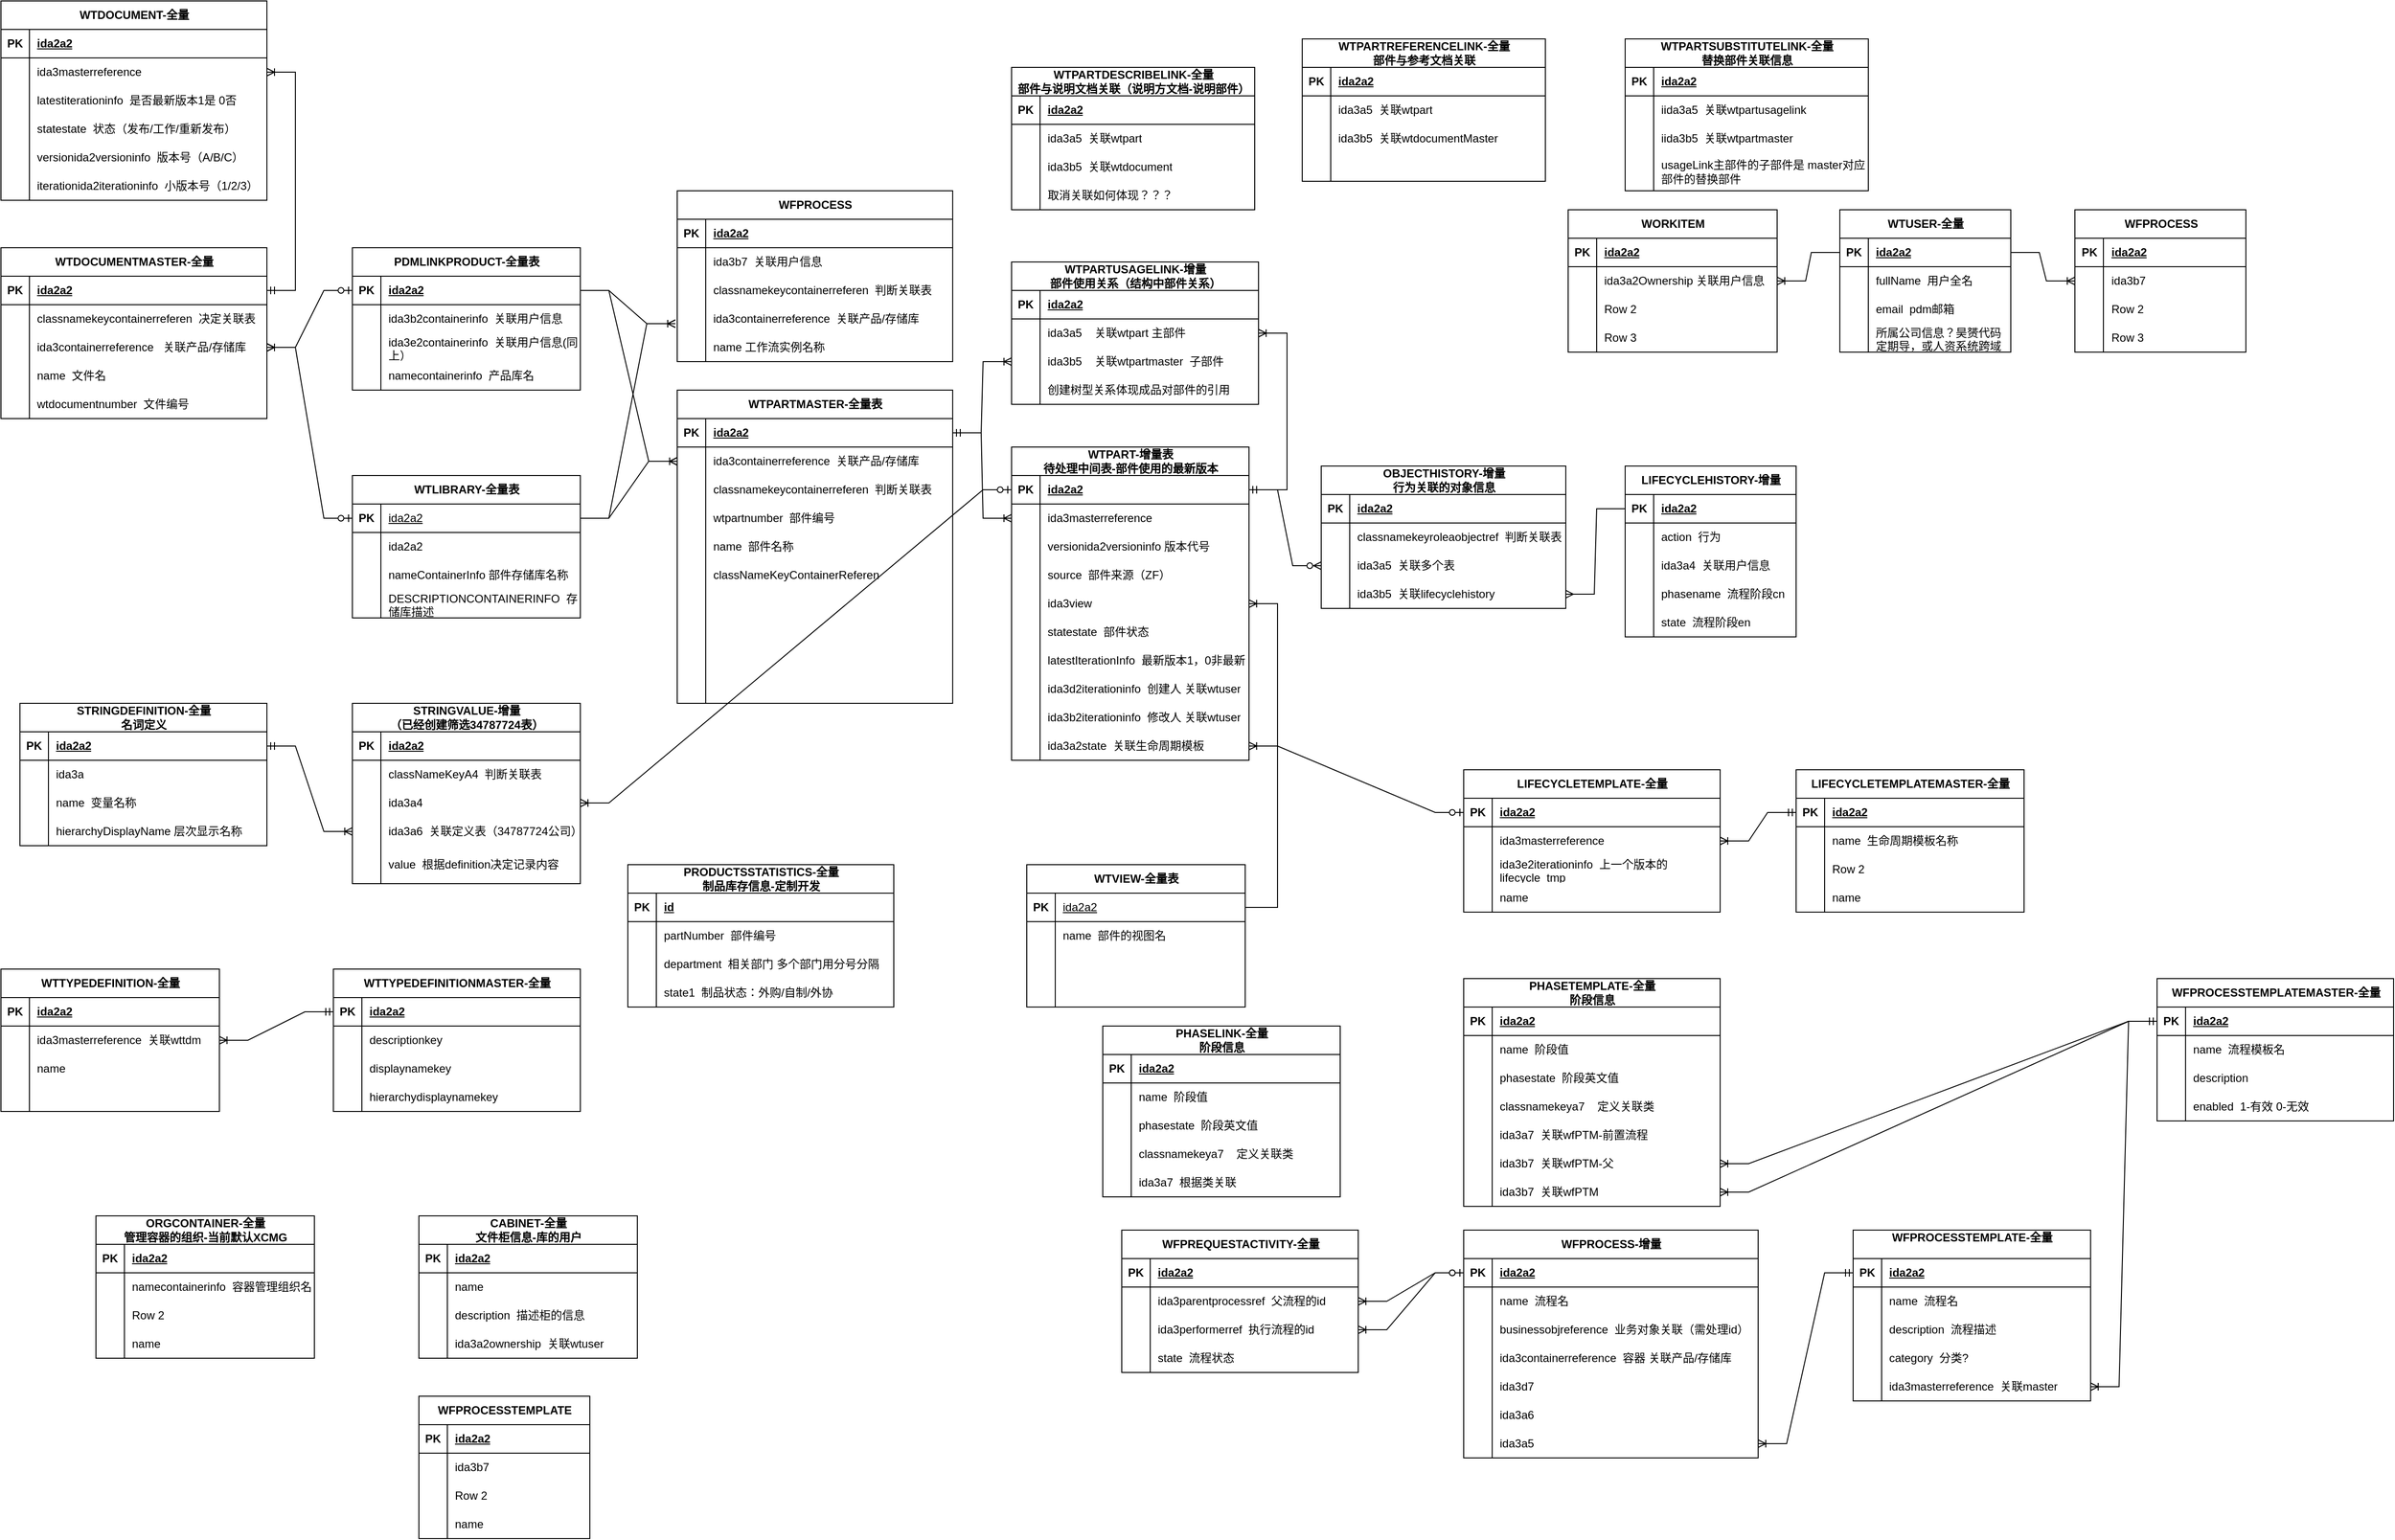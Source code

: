 <mxfile version="27.1.6">
  <diagram name="第 1 页" id="PbvmVwtE0J7aZodhOk84">
    <mxGraphModel dx="2108" dy="1792" grid="1" gridSize="10" guides="1" tooltips="1" connect="1" arrows="1" fold="1" page="1" pageScale="1" pageWidth="827" pageHeight="1169" math="0" shadow="0">
      <root>
        <mxCell id="0" />
        <mxCell id="1" parent="0" />
        <mxCell id="v42-jbXFiAW8nONoKFfQ-14" value="WTPART-增量表&lt;br&gt;待处理中间表-部件使用的最新版本" style="shape=table;startSize=30;container=1;collapsible=1;childLayout=tableLayout;fixedRows=1;rowLines=0;fontStyle=1;align=center;resizeLast=1;html=1;" parent="1" vertex="1">
          <mxGeometry x="414" y="10" width="250" height="330" as="geometry" />
        </mxCell>
        <mxCell id="v42-jbXFiAW8nONoKFfQ-15" value="" style="shape=tableRow;horizontal=0;startSize=0;swimlaneHead=0;swimlaneBody=0;fillColor=none;collapsible=0;dropTarget=0;points=[[0,0.5],[1,0.5]];portConstraint=eastwest;top=0;left=0;right=0;bottom=1;" parent="v42-jbXFiAW8nONoKFfQ-14" vertex="1">
          <mxGeometry y="30" width="250" height="30" as="geometry" />
        </mxCell>
        <mxCell id="v42-jbXFiAW8nONoKFfQ-16" value="PK" style="shape=partialRectangle;connectable=0;fillColor=none;top=0;left=0;bottom=0;right=0;fontStyle=1;overflow=hidden;whiteSpace=wrap;html=1;" parent="v42-jbXFiAW8nONoKFfQ-15" vertex="1">
          <mxGeometry width="30" height="30" as="geometry">
            <mxRectangle width="30" height="30" as="alternateBounds" />
          </mxGeometry>
        </mxCell>
        <mxCell id="v42-jbXFiAW8nONoKFfQ-17" value="ida2a2" style="shape=partialRectangle;connectable=0;fillColor=none;top=0;left=0;bottom=0;right=0;align=left;spacingLeft=6;fontStyle=5;overflow=hidden;whiteSpace=wrap;html=1;" parent="v42-jbXFiAW8nONoKFfQ-15" vertex="1">
          <mxGeometry x="30" width="220" height="30" as="geometry">
            <mxRectangle width="220" height="30" as="alternateBounds" />
          </mxGeometry>
        </mxCell>
        <mxCell id="v42-jbXFiAW8nONoKFfQ-18" value="" style="shape=tableRow;horizontal=0;startSize=0;swimlaneHead=0;swimlaneBody=0;fillColor=none;collapsible=0;dropTarget=0;points=[[0,0.5],[1,0.5]];portConstraint=eastwest;top=0;left=0;right=0;bottom=0;" parent="v42-jbXFiAW8nONoKFfQ-14" vertex="1">
          <mxGeometry y="60" width="250" height="30" as="geometry" />
        </mxCell>
        <mxCell id="v42-jbXFiAW8nONoKFfQ-19" value="" style="shape=partialRectangle;connectable=0;fillColor=none;top=0;left=0;bottom=0;right=0;editable=1;overflow=hidden;whiteSpace=wrap;html=1;" parent="v42-jbXFiAW8nONoKFfQ-18" vertex="1">
          <mxGeometry width="30" height="30" as="geometry">
            <mxRectangle width="30" height="30" as="alternateBounds" />
          </mxGeometry>
        </mxCell>
        <mxCell id="v42-jbXFiAW8nONoKFfQ-20" value="ida3masterreference" style="shape=partialRectangle;connectable=0;fillColor=none;top=0;left=0;bottom=0;right=0;align=left;spacingLeft=6;overflow=hidden;whiteSpace=wrap;html=1;" parent="v42-jbXFiAW8nONoKFfQ-18" vertex="1">
          <mxGeometry x="30" width="220" height="30" as="geometry">
            <mxRectangle width="220" height="30" as="alternateBounds" />
          </mxGeometry>
        </mxCell>
        <mxCell id="v42-jbXFiAW8nONoKFfQ-21" value="" style="shape=tableRow;horizontal=0;startSize=0;swimlaneHead=0;swimlaneBody=0;fillColor=none;collapsible=0;dropTarget=0;points=[[0,0.5],[1,0.5]];portConstraint=eastwest;top=0;left=0;right=0;bottom=0;" parent="v42-jbXFiAW8nONoKFfQ-14" vertex="1">
          <mxGeometry y="90" width="250" height="30" as="geometry" />
        </mxCell>
        <mxCell id="v42-jbXFiAW8nONoKFfQ-22" value="" style="shape=partialRectangle;connectable=0;fillColor=none;top=0;left=0;bottom=0;right=0;editable=1;overflow=hidden;whiteSpace=wrap;html=1;" parent="v42-jbXFiAW8nONoKFfQ-21" vertex="1">
          <mxGeometry width="30" height="30" as="geometry">
            <mxRectangle width="30" height="30" as="alternateBounds" />
          </mxGeometry>
        </mxCell>
        <mxCell id="v42-jbXFiAW8nONoKFfQ-23" value="versionida2versioninfo 版本代号" style="shape=partialRectangle;connectable=0;fillColor=none;top=0;left=0;bottom=0;right=0;align=left;spacingLeft=6;overflow=hidden;whiteSpace=wrap;html=1;" parent="v42-jbXFiAW8nONoKFfQ-21" vertex="1">
          <mxGeometry x="30" width="220" height="30" as="geometry">
            <mxRectangle width="220" height="30" as="alternateBounds" />
          </mxGeometry>
        </mxCell>
        <mxCell id="v42-jbXFiAW8nONoKFfQ-24" value="" style="shape=tableRow;horizontal=0;startSize=0;swimlaneHead=0;swimlaneBody=0;fillColor=none;collapsible=0;dropTarget=0;points=[[0,0.5],[1,0.5]];portConstraint=eastwest;top=0;left=0;right=0;bottom=0;" parent="v42-jbXFiAW8nONoKFfQ-14" vertex="1">
          <mxGeometry y="120" width="250" height="30" as="geometry" />
        </mxCell>
        <mxCell id="v42-jbXFiAW8nONoKFfQ-25" value="" style="shape=partialRectangle;connectable=0;fillColor=none;top=0;left=0;bottom=0;right=0;editable=1;overflow=hidden;whiteSpace=wrap;html=1;" parent="v42-jbXFiAW8nONoKFfQ-24" vertex="1">
          <mxGeometry width="30" height="30" as="geometry">
            <mxRectangle width="30" height="30" as="alternateBounds" />
          </mxGeometry>
        </mxCell>
        <mxCell id="v42-jbXFiAW8nONoKFfQ-26" value="source&amp;nbsp; 部件来源（ZF）" style="shape=partialRectangle;connectable=0;fillColor=none;top=0;left=0;bottom=0;right=0;align=left;spacingLeft=6;overflow=hidden;whiteSpace=wrap;html=1;" parent="v42-jbXFiAW8nONoKFfQ-24" vertex="1">
          <mxGeometry x="30" width="220" height="30" as="geometry">
            <mxRectangle width="220" height="30" as="alternateBounds" />
          </mxGeometry>
        </mxCell>
        <mxCell id="v42-jbXFiAW8nONoKFfQ-50" style="shape=tableRow;horizontal=0;startSize=0;swimlaneHead=0;swimlaneBody=0;fillColor=none;collapsible=0;dropTarget=0;points=[[0,0.5],[1,0.5]];portConstraint=eastwest;top=0;left=0;right=0;bottom=0;" parent="v42-jbXFiAW8nONoKFfQ-14" vertex="1">
          <mxGeometry y="150" width="250" height="30" as="geometry" />
        </mxCell>
        <mxCell id="v42-jbXFiAW8nONoKFfQ-51" style="shape=partialRectangle;connectable=0;fillColor=none;top=0;left=0;bottom=0;right=0;editable=1;overflow=hidden;whiteSpace=wrap;html=1;" parent="v42-jbXFiAW8nONoKFfQ-50" vertex="1">
          <mxGeometry width="30" height="30" as="geometry">
            <mxRectangle width="30" height="30" as="alternateBounds" />
          </mxGeometry>
        </mxCell>
        <mxCell id="v42-jbXFiAW8nONoKFfQ-52" value="ida3view" style="shape=partialRectangle;connectable=0;fillColor=none;top=0;left=0;bottom=0;right=0;align=left;spacingLeft=6;overflow=hidden;whiteSpace=wrap;html=1;" parent="v42-jbXFiAW8nONoKFfQ-50" vertex="1">
          <mxGeometry x="30" width="220" height="30" as="geometry">
            <mxRectangle width="220" height="30" as="alternateBounds" />
          </mxGeometry>
        </mxCell>
        <mxCell id="v42-jbXFiAW8nONoKFfQ-53" style="shape=tableRow;horizontal=0;startSize=0;swimlaneHead=0;swimlaneBody=0;fillColor=none;collapsible=0;dropTarget=0;points=[[0,0.5],[1,0.5]];portConstraint=eastwest;top=0;left=0;right=0;bottom=0;" parent="v42-jbXFiAW8nONoKFfQ-14" vertex="1">
          <mxGeometry y="180" width="250" height="30" as="geometry" />
        </mxCell>
        <mxCell id="v42-jbXFiAW8nONoKFfQ-54" style="shape=partialRectangle;connectable=0;fillColor=none;top=0;left=0;bottom=0;right=0;editable=1;overflow=hidden;whiteSpace=wrap;html=1;" parent="v42-jbXFiAW8nONoKFfQ-53" vertex="1">
          <mxGeometry width="30" height="30" as="geometry">
            <mxRectangle width="30" height="30" as="alternateBounds" />
          </mxGeometry>
        </mxCell>
        <mxCell id="v42-jbXFiAW8nONoKFfQ-55" value="statestate&amp;nbsp; 部件状态" style="shape=partialRectangle;connectable=0;fillColor=none;top=0;left=0;bottom=0;right=0;align=left;spacingLeft=6;overflow=hidden;whiteSpace=wrap;html=1;" parent="v42-jbXFiAW8nONoKFfQ-53" vertex="1">
          <mxGeometry x="30" width="220" height="30" as="geometry">
            <mxRectangle width="220" height="30" as="alternateBounds" />
          </mxGeometry>
        </mxCell>
        <mxCell id="v42-jbXFiAW8nONoKFfQ-56" style="shape=tableRow;horizontal=0;startSize=0;swimlaneHead=0;swimlaneBody=0;fillColor=none;collapsible=0;dropTarget=0;points=[[0,0.5],[1,0.5]];portConstraint=eastwest;top=0;left=0;right=0;bottom=0;" parent="v42-jbXFiAW8nONoKFfQ-14" vertex="1">
          <mxGeometry y="210" width="250" height="30" as="geometry" />
        </mxCell>
        <mxCell id="v42-jbXFiAW8nONoKFfQ-57" style="shape=partialRectangle;connectable=0;fillColor=none;top=0;left=0;bottom=0;right=0;editable=1;overflow=hidden;whiteSpace=wrap;html=1;" parent="v42-jbXFiAW8nONoKFfQ-56" vertex="1">
          <mxGeometry width="30" height="30" as="geometry">
            <mxRectangle width="30" height="30" as="alternateBounds" />
          </mxGeometry>
        </mxCell>
        <mxCell id="v42-jbXFiAW8nONoKFfQ-58" value="latestIterationInfo&amp;nbsp; 最新版本1，0非最新" style="shape=partialRectangle;connectable=0;fillColor=none;top=0;left=0;bottom=0;right=0;align=left;spacingLeft=6;overflow=hidden;whiteSpace=wrap;html=1;" parent="v42-jbXFiAW8nONoKFfQ-56" vertex="1">
          <mxGeometry x="30" width="220" height="30" as="geometry">
            <mxRectangle width="220" height="30" as="alternateBounds" />
          </mxGeometry>
        </mxCell>
        <mxCell id="58sn2QVNgNOwX3B6SbIz-1" style="shape=tableRow;horizontal=0;startSize=0;swimlaneHead=0;swimlaneBody=0;fillColor=none;collapsible=0;dropTarget=0;points=[[0,0.5],[1,0.5]];portConstraint=eastwest;top=0;left=0;right=0;bottom=0;" parent="v42-jbXFiAW8nONoKFfQ-14" vertex="1">
          <mxGeometry y="240" width="250" height="30" as="geometry" />
        </mxCell>
        <mxCell id="58sn2QVNgNOwX3B6SbIz-2" style="shape=partialRectangle;connectable=0;fillColor=none;top=0;left=0;bottom=0;right=0;editable=1;overflow=hidden;whiteSpace=wrap;html=1;" parent="58sn2QVNgNOwX3B6SbIz-1" vertex="1">
          <mxGeometry width="30" height="30" as="geometry">
            <mxRectangle width="30" height="30" as="alternateBounds" />
          </mxGeometry>
        </mxCell>
        <mxCell id="58sn2QVNgNOwX3B6SbIz-3" value="ida3d2iterationinfo&amp;nbsp; 创建人 关联wtuser" style="shape=partialRectangle;connectable=0;fillColor=none;top=0;left=0;bottom=0;right=0;align=left;spacingLeft=6;overflow=hidden;whiteSpace=wrap;html=1;" parent="58sn2QVNgNOwX3B6SbIz-1" vertex="1">
          <mxGeometry x="30" width="220" height="30" as="geometry">
            <mxRectangle width="220" height="30" as="alternateBounds" />
          </mxGeometry>
        </mxCell>
        <mxCell id="VpQs_w2LD_huYabTHQAL-27" style="shape=tableRow;horizontal=0;startSize=0;swimlaneHead=0;swimlaneBody=0;fillColor=none;collapsible=0;dropTarget=0;points=[[0,0.5],[1,0.5]];portConstraint=eastwest;top=0;left=0;right=0;bottom=0;" vertex="1" parent="v42-jbXFiAW8nONoKFfQ-14">
          <mxGeometry y="270" width="250" height="30" as="geometry" />
        </mxCell>
        <mxCell id="VpQs_w2LD_huYabTHQAL-28" style="shape=partialRectangle;connectable=0;fillColor=none;top=0;left=0;bottom=0;right=0;editable=1;overflow=hidden;whiteSpace=wrap;html=1;" vertex="1" parent="VpQs_w2LD_huYabTHQAL-27">
          <mxGeometry width="30" height="30" as="geometry">
            <mxRectangle width="30" height="30" as="alternateBounds" />
          </mxGeometry>
        </mxCell>
        <mxCell id="VpQs_w2LD_huYabTHQAL-29" value="ida3b2iterationinfo&amp;nbsp; 修改人 关联wtuser" style="shape=partialRectangle;connectable=0;fillColor=none;top=0;left=0;bottom=0;right=0;align=left;spacingLeft=6;overflow=hidden;whiteSpace=wrap;html=1;" vertex="1" parent="VpQs_w2LD_huYabTHQAL-27">
          <mxGeometry x="30" width="220" height="30" as="geometry">
            <mxRectangle width="220" height="30" as="alternateBounds" />
          </mxGeometry>
        </mxCell>
        <mxCell id="VpQs_w2LD_huYabTHQAL-31" style="shape=tableRow;horizontal=0;startSize=0;swimlaneHead=0;swimlaneBody=0;fillColor=none;collapsible=0;dropTarget=0;points=[[0,0.5],[1,0.5]];portConstraint=eastwest;top=0;left=0;right=0;bottom=0;" vertex="1" parent="v42-jbXFiAW8nONoKFfQ-14">
          <mxGeometry y="300" width="250" height="30" as="geometry" />
        </mxCell>
        <mxCell id="VpQs_w2LD_huYabTHQAL-32" style="shape=partialRectangle;connectable=0;fillColor=none;top=0;left=0;bottom=0;right=0;editable=1;overflow=hidden;whiteSpace=wrap;html=1;" vertex="1" parent="VpQs_w2LD_huYabTHQAL-31">
          <mxGeometry width="30" height="30" as="geometry">
            <mxRectangle width="30" height="30" as="alternateBounds" />
          </mxGeometry>
        </mxCell>
        <mxCell id="VpQs_w2LD_huYabTHQAL-33" value="ida3a2state&amp;nbsp; 关联生命周期模板" style="shape=partialRectangle;connectable=0;fillColor=none;top=0;left=0;bottom=0;right=0;align=left;spacingLeft=6;overflow=hidden;whiteSpace=wrap;html=1;" vertex="1" parent="VpQs_w2LD_huYabTHQAL-31">
          <mxGeometry x="30" width="220" height="30" as="geometry">
            <mxRectangle width="220" height="30" as="alternateBounds" />
          </mxGeometry>
        </mxCell>
        <mxCell id="v42-jbXFiAW8nONoKFfQ-59" value="STRINGDEFINITION-全量&lt;div&gt;名词定义&lt;/div&gt;" style="shape=table;startSize=30;container=1;collapsible=1;childLayout=tableLayout;fixedRows=1;rowLines=0;fontStyle=1;align=center;resizeLast=1;html=1;" parent="1" vertex="1">
          <mxGeometry x="-630" y="280" width="260" height="150" as="geometry" />
        </mxCell>
        <mxCell id="v42-jbXFiAW8nONoKFfQ-60" value="" style="shape=tableRow;horizontal=0;startSize=0;swimlaneHead=0;swimlaneBody=0;fillColor=none;collapsible=0;dropTarget=0;points=[[0,0.5],[1,0.5]];portConstraint=eastwest;top=0;left=0;right=0;bottom=1;" parent="v42-jbXFiAW8nONoKFfQ-59" vertex="1">
          <mxGeometry y="30" width="260" height="30" as="geometry" />
        </mxCell>
        <mxCell id="v42-jbXFiAW8nONoKFfQ-61" value="PK" style="shape=partialRectangle;connectable=0;fillColor=none;top=0;left=0;bottom=0;right=0;fontStyle=1;overflow=hidden;whiteSpace=wrap;html=1;" parent="v42-jbXFiAW8nONoKFfQ-60" vertex="1">
          <mxGeometry width="30" height="30" as="geometry">
            <mxRectangle width="30" height="30" as="alternateBounds" />
          </mxGeometry>
        </mxCell>
        <mxCell id="v42-jbXFiAW8nONoKFfQ-62" value="ida2a2" style="shape=partialRectangle;connectable=0;fillColor=none;top=0;left=0;bottom=0;right=0;align=left;spacingLeft=6;fontStyle=5;overflow=hidden;whiteSpace=wrap;html=1;" parent="v42-jbXFiAW8nONoKFfQ-60" vertex="1">
          <mxGeometry x="30" width="230" height="30" as="geometry">
            <mxRectangle width="230" height="30" as="alternateBounds" />
          </mxGeometry>
        </mxCell>
        <mxCell id="v42-jbXFiAW8nONoKFfQ-63" value="" style="shape=tableRow;horizontal=0;startSize=0;swimlaneHead=0;swimlaneBody=0;fillColor=none;collapsible=0;dropTarget=0;points=[[0,0.5],[1,0.5]];portConstraint=eastwest;top=0;left=0;right=0;bottom=0;" parent="v42-jbXFiAW8nONoKFfQ-59" vertex="1">
          <mxGeometry y="60" width="260" height="30" as="geometry" />
        </mxCell>
        <mxCell id="v42-jbXFiAW8nONoKFfQ-64" value="" style="shape=partialRectangle;connectable=0;fillColor=none;top=0;left=0;bottom=0;right=0;editable=1;overflow=hidden;whiteSpace=wrap;html=1;" parent="v42-jbXFiAW8nONoKFfQ-63" vertex="1">
          <mxGeometry width="30" height="30" as="geometry">
            <mxRectangle width="30" height="30" as="alternateBounds" />
          </mxGeometry>
        </mxCell>
        <mxCell id="v42-jbXFiAW8nONoKFfQ-65" value="ida3a" style="shape=partialRectangle;connectable=0;fillColor=none;top=0;left=0;bottom=0;right=0;align=left;spacingLeft=6;overflow=hidden;whiteSpace=wrap;html=1;" parent="v42-jbXFiAW8nONoKFfQ-63" vertex="1">
          <mxGeometry x="30" width="230" height="30" as="geometry">
            <mxRectangle width="230" height="30" as="alternateBounds" />
          </mxGeometry>
        </mxCell>
        <mxCell id="v42-jbXFiAW8nONoKFfQ-66" value="" style="shape=tableRow;horizontal=0;startSize=0;swimlaneHead=0;swimlaneBody=0;fillColor=none;collapsible=0;dropTarget=0;points=[[0,0.5],[1,0.5]];portConstraint=eastwest;top=0;left=0;right=0;bottom=0;" parent="v42-jbXFiAW8nONoKFfQ-59" vertex="1">
          <mxGeometry y="90" width="260" height="30" as="geometry" />
        </mxCell>
        <mxCell id="v42-jbXFiAW8nONoKFfQ-67" value="" style="shape=partialRectangle;connectable=0;fillColor=none;top=0;left=0;bottom=0;right=0;editable=1;overflow=hidden;whiteSpace=wrap;html=1;" parent="v42-jbXFiAW8nONoKFfQ-66" vertex="1">
          <mxGeometry width="30" height="30" as="geometry">
            <mxRectangle width="30" height="30" as="alternateBounds" />
          </mxGeometry>
        </mxCell>
        <mxCell id="v42-jbXFiAW8nONoKFfQ-68" value="name&amp;nbsp; 变量名称" style="shape=partialRectangle;connectable=0;fillColor=none;top=0;left=0;bottom=0;right=0;align=left;spacingLeft=6;overflow=hidden;whiteSpace=wrap;html=1;" parent="v42-jbXFiAW8nONoKFfQ-66" vertex="1">
          <mxGeometry x="30" width="230" height="30" as="geometry">
            <mxRectangle width="230" height="30" as="alternateBounds" />
          </mxGeometry>
        </mxCell>
        <mxCell id="v42-jbXFiAW8nONoKFfQ-69" value="" style="shape=tableRow;horizontal=0;startSize=0;swimlaneHead=0;swimlaneBody=0;fillColor=none;collapsible=0;dropTarget=0;points=[[0,0.5],[1,0.5]];portConstraint=eastwest;top=0;left=0;right=0;bottom=0;" parent="v42-jbXFiAW8nONoKFfQ-59" vertex="1">
          <mxGeometry y="120" width="260" height="30" as="geometry" />
        </mxCell>
        <mxCell id="v42-jbXFiAW8nONoKFfQ-70" value="" style="shape=partialRectangle;connectable=0;fillColor=none;top=0;left=0;bottom=0;right=0;editable=1;overflow=hidden;whiteSpace=wrap;html=1;" parent="v42-jbXFiAW8nONoKFfQ-69" vertex="1">
          <mxGeometry width="30" height="30" as="geometry">
            <mxRectangle width="30" height="30" as="alternateBounds" />
          </mxGeometry>
        </mxCell>
        <mxCell id="v42-jbXFiAW8nONoKFfQ-71" value="hierarchyDisplayName 层次显示名称" style="shape=partialRectangle;connectable=0;fillColor=none;top=0;left=0;bottom=0;right=0;align=left;spacingLeft=6;overflow=hidden;whiteSpace=wrap;html=1;" parent="v42-jbXFiAW8nONoKFfQ-69" vertex="1">
          <mxGeometry x="30" width="230" height="30" as="geometry">
            <mxRectangle width="230" height="30" as="alternateBounds" />
          </mxGeometry>
        </mxCell>
        <mxCell id="v42-jbXFiAW8nONoKFfQ-1" value="WTPARTMASTER-全量表" style="shape=table;startSize=30;container=1;collapsible=1;childLayout=tableLayout;fixedRows=1;rowLines=0;fontStyle=1;align=center;resizeLast=1;html=1;" parent="1" vertex="1">
          <mxGeometry x="62" y="-50" width="290" height="330" as="geometry">
            <mxRectangle x="130" y="110" width="140" height="30" as="alternateBounds" />
          </mxGeometry>
        </mxCell>
        <mxCell id="v42-jbXFiAW8nONoKFfQ-2" value="" style="shape=tableRow;horizontal=0;startSize=0;swimlaneHead=0;swimlaneBody=0;fillColor=none;collapsible=0;dropTarget=0;points=[[0,0.5],[1,0.5]];portConstraint=eastwest;top=0;left=0;right=0;bottom=1;" parent="v42-jbXFiAW8nONoKFfQ-1" vertex="1">
          <mxGeometry y="30" width="290" height="30" as="geometry" />
        </mxCell>
        <mxCell id="v42-jbXFiAW8nONoKFfQ-3" value="PK" style="shape=partialRectangle;connectable=0;fillColor=none;top=0;left=0;bottom=0;right=0;fontStyle=1;overflow=hidden;whiteSpace=wrap;html=1;" parent="v42-jbXFiAW8nONoKFfQ-2" vertex="1">
          <mxGeometry width="30" height="30" as="geometry">
            <mxRectangle width="30" height="30" as="alternateBounds" />
          </mxGeometry>
        </mxCell>
        <mxCell id="v42-jbXFiAW8nONoKFfQ-4" value="ida2a2" style="shape=partialRectangle;connectable=0;fillColor=none;top=0;left=0;bottom=0;right=0;align=left;spacingLeft=6;fontStyle=5;overflow=hidden;whiteSpace=wrap;html=1;" parent="v42-jbXFiAW8nONoKFfQ-2" vertex="1">
          <mxGeometry x="30" width="260" height="30" as="geometry">
            <mxRectangle width="260" height="30" as="alternateBounds" />
          </mxGeometry>
        </mxCell>
        <mxCell id="v42-jbXFiAW8nONoKFfQ-5" value="" style="shape=tableRow;horizontal=0;startSize=0;swimlaneHead=0;swimlaneBody=0;fillColor=none;collapsible=0;dropTarget=0;points=[[0,0.5],[1,0.5]];portConstraint=eastwest;top=0;left=0;right=0;bottom=0;" parent="v42-jbXFiAW8nONoKFfQ-1" vertex="1">
          <mxGeometry y="60" width="290" height="30" as="geometry" />
        </mxCell>
        <mxCell id="v42-jbXFiAW8nONoKFfQ-6" value="" style="shape=partialRectangle;connectable=0;fillColor=none;top=0;left=0;bottom=0;right=0;editable=1;overflow=hidden;whiteSpace=wrap;html=1;" parent="v42-jbXFiAW8nONoKFfQ-5" vertex="1">
          <mxGeometry width="30" height="30" as="geometry">
            <mxRectangle width="30" height="30" as="alternateBounds" />
          </mxGeometry>
        </mxCell>
        <mxCell id="v42-jbXFiAW8nONoKFfQ-7" value="ida3containerreference&amp;nbsp; 关联产品/存储库" style="shape=partialRectangle;connectable=0;fillColor=none;top=0;left=0;bottom=0;right=0;align=left;spacingLeft=6;overflow=hidden;whiteSpace=wrap;html=1;" parent="v42-jbXFiAW8nONoKFfQ-5" vertex="1">
          <mxGeometry x="30" width="260" height="30" as="geometry">
            <mxRectangle width="260" height="30" as="alternateBounds" />
          </mxGeometry>
        </mxCell>
        <mxCell id="v42-jbXFiAW8nONoKFfQ-8" value="" style="shape=tableRow;horizontal=0;startSize=0;swimlaneHead=0;swimlaneBody=0;fillColor=none;collapsible=0;dropTarget=0;points=[[0,0.5],[1,0.5]];portConstraint=eastwest;top=0;left=0;right=0;bottom=0;" parent="v42-jbXFiAW8nONoKFfQ-1" vertex="1">
          <mxGeometry y="90" width="290" height="30" as="geometry" />
        </mxCell>
        <mxCell id="v42-jbXFiAW8nONoKFfQ-9" value="" style="shape=partialRectangle;connectable=0;fillColor=none;top=0;left=0;bottom=0;right=0;editable=1;overflow=hidden;whiteSpace=wrap;html=1;" parent="v42-jbXFiAW8nONoKFfQ-8" vertex="1">
          <mxGeometry width="30" height="30" as="geometry">
            <mxRectangle width="30" height="30" as="alternateBounds" />
          </mxGeometry>
        </mxCell>
        <mxCell id="v42-jbXFiAW8nONoKFfQ-10" value="classnamekeycontainerreferen&amp;nbsp; 判断关联表" style="shape=partialRectangle;connectable=0;fillColor=none;top=0;left=0;bottom=0;right=0;align=left;spacingLeft=6;overflow=hidden;whiteSpace=wrap;html=1;" parent="v42-jbXFiAW8nONoKFfQ-8" vertex="1">
          <mxGeometry x="30" width="260" height="30" as="geometry">
            <mxRectangle width="260" height="30" as="alternateBounds" />
          </mxGeometry>
        </mxCell>
        <mxCell id="v42-jbXFiAW8nONoKFfQ-11" value="" style="shape=tableRow;horizontal=0;startSize=0;swimlaneHead=0;swimlaneBody=0;fillColor=none;collapsible=0;dropTarget=0;points=[[0,0.5],[1,0.5]];portConstraint=eastwest;top=0;left=0;right=0;bottom=0;" parent="v42-jbXFiAW8nONoKFfQ-1" vertex="1">
          <mxGeometry y="120" width="290" height="30" as="geometry" />
        </mxCell>
        <mxCell id="v42-jbXFiAW8nONoKFfQ-12" value="" style="shape=partialRectangle;connectable=0;fillColor=none;top=0;left=0;bottom=0;right=0;editable=1;overflow=hidden;whiteSpace=wrap;html=1;" parent="v42-jbXFiAW8nONoKFfQ-11" vertex="1">
          <mxGeometry width="30" height="30" as="geometry">
            <mxRectangle width="30" height="30" as="alternateBounds" />
          </mxGeometry>
        </mxCell>
        <mxCell id="v42-jbXFiAW8nONoKFfQ-13" value="wtpartnumber&amp;nbsp; 部件编号" style="shape=partialRectangle;connectable=0;fillColor=none;top=0;left=0;bottom=0;right=0;align=left;spacingLeft=6;overflow=hidden;whiteSpace=wrap;html=1;" parent="v42-jbXFiAW8nONoKFfQ-11" vertex="1">
          <mxGeometry x="30" width="260" height="30" as="geometry">
            <mxRectangle width="260" height="30" as="alternateBounds" />
          </mxGeometry>
        </mxCell>
        <mxCell id="v42-jbXFiAW8nONoKFfQ-32" style="shape=tableRow;horizontal=0;startSize=0;swimlaneHead=0;swimlaneBody=0;fillColor=none;collapsible=0;dropTarget=0;points=[[0,0.5],[1,0.5]];portConstraint=eastwest;top=0;left=0;right=0;bottom=0;" parent="v42-jbXFiAW8nONoKFfQ-1" vertex="1">
          <mxGeometry y="150" width="290" height="30" as="geometry" />
        </mxCell>
        <mxCell id="v42-jbXFiAW8nONoKFfQ-33" style="shape=partialRectangle;connectable=0;fillColor=none;top=0;left=0;bottom=0;right=0;editable=1;overflow=hidden;whiteSpace=wrap;html=1;" parent="v42-jbXFiAW8nONoKFfQ-32" vertex="1">
          <mxGeometry width="30" height="30" as="geometry">
            <mxRectangle width="30" height="30" as="alternateBounds" />
          </mxGeometry>
        </mxCell>
        <mxCell id="v42-jbXFiAW8nONoKFfQ-34" value="name&amp;nbsp; 部件名称" style="shape=partialRectangle;connectable=0;fillColor=none;top=0;left=0;bottom=0;right=0;align=left;spacingLeft=6;overflow=hidden;whiteSpace=wrap;html=1;" parent="v42-jbXFiAW8nONoKFfQ-32" vertex="1">
          <mxGeometry x="30" width="260" height="30" as="geometry">
            <mxRectangle width="260" height="30" as="alternateBounds" />
          </mxGeometry>
        </mxCell>
        <mxCell id="v42-jbXFiAW8nONoKFfQ-35" style="shape=tableRow;horizontal=0;startSize=0;swimlaneHead=0;swimlaneBody=0;fillColor=none;collapsible=0;dropTarget=0;points=[[0,0.5],[1,0.5]];portConstraint=eastwest;top=0;left=0;right=0;bottom=0;" parent="v42-jbXFiAW8nONoKFfQ-1" vertex="1">
          <mxGeometry y="180" width="290" height="30" as="geometry" />
        </mxCell>
        <mxCell id="v42-jbXFiAW8nONoKFfQ-36" style="shape=partialRectangle;connectable=0;fillColor=none;top=0;left=0;bottom=0;right=0;editable=1;overflow=hidden;whiteSpace=wrap;html=1;" parent="v42-jbXFiAW8nONoKFfQ-35" vertex="1">
          <mxGeometry width="30" height="30" as="geometry">
            <mxRectangle width="30" height="30" as="alternateBounds" />
          </mxGeometry>
        </mxCell>
        <mxCell id="v42-jbXFiAW8nONoKFfQ-37" value="classNameKeyContainerReferen" style="shape=partialRectangle;connectable=0;fillColor=none;top=0;left=0;bottom=0;right=0;align=left;spacingLeft=6;overflow=hidden;whiteSpace=wrap;html=1;" parent="v42-jbXFiAW8nONoKFfQ-35" vertex="1">
          <mxGeometry x="30" width="260" height="30" as="geometry">
            <mxRectangle width="260" height="30" as="alternateBounds" />
          </mxGeometry>
        </mxCell>
        <mxCell id="v42-jbXFiAW8nONoKFfQ-38" style="shape=tableRow;horizontal=0;startSize=0;swimlaneHead=0;swimlaneBody=0;fillColor=none;collapsible=0;dropTarget=0;points=[[0,0.5],[1,0.5]];portConstraint=eastwest;top=0;left=0;right=0;bottom=0;" parent="v42-jbXFiAW8nONoKFfQ-1" vertex="1">
          <mxGeometry y="210" width="290" height="30" as="geometry" />
        </mxCell>
        <mxCell id="v42-jbXFiAW8nONoKFfQ-39" style="shape=partialRectangle;connectable=0;fillColor=none;top=0;left=0;bottom=0;right=0;editable=1;overflow=hidden;whiteSpace=wrap;html=1;" parent="v42-jbXFiAW8nONoKFfQ-38" vertex="1">
          <mxGeometry width="30" height="30" as="geometry">
            <mxRectangle width="30" height="30" as="alternateBounds" />
          </mxGeometry>
        </mxCell>
        <mxCell id="v42-jbXFiAW8nONoKFfQ-40" style="shape=partialRectangle;connectable=0;fillColor=none;top=0;left=0;bottom=0;right=0;align=left;spacingLeft=6;overflow=hidden;whiteSpace=wrap;html=1;" parent="v42-jbXFiAW8nONoKFfQ-38" vertex="1">
          <mxGeometry x="30" width="260" height="30" as="geometry">
            <mxRectangle width="260" height="30" as="alternateBounds" />
          </mxGeometry>
        </mxCell>
        <mxCell id="v42-jbXFiAW8nONoKFfQ-41" style="shape=tableRow;horizontal=0;startSize=0;swimlaneHead=0;swimlaneBody=0;fillColor=none;collapsible=0;dropTarget=0;points=[[0,0.5],[1,0.5]];portConstraint=eastwest;top=0;left=0;right=0;bottom=0;" parent="v42-jbXFiAW8nONoKFfQ-1" vertex="1">
          <mxGeometry y="240" width="290" height="30" as="geometry" />
        </mxCell>
        <mxCell id="v42-jbXFiAW8nONoKFfQ-42" style="shape=partialRectangle;connectable=0;fillColor=none;top=0;left=0;bottom=0;right=0;editable=1;overflow=hidden;whiteSpace=wrap;html=1;" parent="v42-jbXFiAW8nONoKFfQ-41" vertex="1">
          <mxGeometry width="30" height="30" as="geometry">
            <mxRectangle width="30" height="30" as="alternateBounds" />
          </mxGeometry>
        </mxCell>
        <mxCell id="v42-jbXFiAW8nONoKFfQ-43" style="shape=partialRectangle;connectable=0;fillColor=none;top=0;left=0;bottom=0;right=0;align=left;spacingLeft=6;overflow=hidden;whiteSpace=wrap;html=1;" parent="v42-jbXFiAW8nONoKFfQ-41" vertex="1">
          <mxGeometry x="30" width="260" height="30" as="geometry">
            <mxRectangle width="260" height="30" as="alternateBounds" />
          </mxGeometry>
        </mxCell>
        <mxCell id="v42-jbXFiAW8nONoKFfQ-44" style="shape=tableRow;horizontal=0;startSize=0;swimlaneHead=0;swimlaneBody=0;fillColor=none;collapsible=0;dropTarget=0;points=[[0,0.5],[1,0.5]];portConstraint=eastwest;top=0;left=0;right=0;bottom=0;" parent="v42-jbXFiAW8nONoKFfQ-1" vertex="1">
          <mxGeometry y="270" width="290" height="30" as="geometry" />
        </mxCell>
        <mxCell id="v42-jbXFiAW8nONoKFfQ-45" style="shape=partialRectangle;connectable=0;fillColor=none;top=0;left=0;bottom=0;right=0;editable=1;overflow=hidden;whiteSpace=wrap;html=1;" parent="v42-jbXFiAW8nONoKFfQ-44" vertex="1">
          <mxGeometry width="30" height="30" as="geometry">
            <mxRectangle width="30" height="30" as="alternateBounds" />
          </mxGeometry>
        </mxCell>
        <mxCell id="v42-jbXFiAW8nONoKFfQ-46" style="shape=partialRectangle;connectable=0;fillColor=none;top=0;left=0;bottom=0;right=0;align=left;spacingLeft=6;overflow=hidden;whiteSpace=wrap;html=1;" parent="v42-jbXFiAW8nONoKFfQ-44" vertex="1">
          <mxGeometry x="30" width="260" height="30" as="geometry">
            <mxRectangle width="260" height="30" as="alternateBounds" />
          </mxGeometry>
        </mxCell>
        <mxCell id="v42-jbXFiAW8nONoKFfQ-47" style="shape=tableRow;horizontal=0;startSize=0;swimlaneHead=0;swimlaneBody=0;fillColor=none;collapsible=0;dropTarget=0;points=[[0,0.5],[1,0.5]];portConstraint=eastwest;top=0;left=0;right=0;bottom=0;" parent="v42-jbXFiAW8nONoKFfQ-1" vertex="1">
          <mxGeometry y="300" width="290" height="30" as="geometry" />
        </mxCell>
        <mxCell id="v42-jbXFiAW8nONoKFfQ-48" style="shape=partialRectangle;connectable=0;fillColor=none;top=0;left=0;bottom=0;right=0;editable=1;overflow=hidden;whiteSpace=wrap;html=1;" parent="v42-jbXFiAW8nONoKFfQ-47" vertex="1">
          <mxGeometry width="30" height="30" as="geometry">
            <mxRectangle width="30" height="30" as="alternateBounds" />
          </mxGeometry>
        </mxCell>
        <mxCell id="v42-jbXFiAW8nONoKFfQ-49" style="shape=partialRectangle;connectable=0;fillColor=none;top=0;left=0;bottom=0;right=0;align=left;spacingLeft=6;overflow=hidden;whiteSpace=wrap;html=1;" parent="v42-jbXFiAW8nONoKFfQ-47" vertex="1">
          <mxGeometry x="30" width="260" height="30" as="geometry">
            <mxRectangle width="260" height="30" as="alternateBounds" />
          </mxGeometry>
        </mxCell>
        <mxCell id="v42-jbXFiAW8nONoKFfQ-72" value="STRINGVALUE-增量&lt;div&gt;（已经创建筛选34787724表）&lt;/div&gt;" style="shape=table;startSize=30;container=1;collapsible=1;childLayout=tableLayout;fixedRows=1;rowLines=0;fontStyle=1;align=center;resizeLast=1;html=1;" parent="1" vertex="1">
          <mxGeometry x="-280" y="280" width="240" height="190" as="geometry" />
        </mxCell>
        <mxCell id="v42-jbXFiAW8nONoKFfQ-73" value="" style="shape=tableRow;horizontal=0;startSize=0;swimlaneHead=0;swimlaneBody=0;fillColor=none;collapsible=0;dropTarget=0;points=[[0,0.5],[1,0.5]];portConstraint=eastwest;top=0;left=0;right=0;bottom=1;" parent="v42-jbXFiAW8nONoKFfQ-72" vertex="1">
          <mxGeometry y="30" width="240" height="30" as="geometry" />
        </mxCell>
        <mxCell id="v42-jbXFiAW8nONoKFfQ-74" value="PK" style="shape=partialRectangle;connectable=0;fillColor=none;top=0;left=0;bottom=0;right=0;fontStyle=1;overflow=hidden;whiteSpace=wrap;html=1;" parent="v42-jbXFiAW8nONoKFfQ-73" vertex="1">
          <mxGeometry width="30" height="30" as="geometry">
            <mxRectangle width="30" height="30" as="alternateBounds" />
          </mxGeometry>
        </mxCell>
        <mxCell id="v42-jbXFiAW8nONoKFfQ-75" value="ida2a2" style="shape=partialRectangle;connectable=0;fillColor=none;top=0;left=0;bottom=0;right=0;align=left;spacingLeft=6;fontStyle=5;overflow=hidden;whiteSpace=wrap;html=1;" parent="v42-jbXFiAW8nONoKFfQ-73" vertex="1">
          <mxGeometry x="30" width="210" height="30" as="geometry">
            <mxRectangle width="210" height="30" as="alternateBounds" />
          </mxGeometry>
        </mxCell>
        <mxCell id="v42-jbXFiAW8nONoKFfQ-76" value="" style="shape=tableRow;horizontal=0;startSize=0;swimlaneHead=0;swimlaneBody=0;fillColor=none;collapsible=0;dropTarget=0;points=[[0,0.5],[1,0.5]];portConstraint=eastwest;top=0;left=0;right=0;bottom=0;" parent="v42-jbXFiAW8nONoKFfQ-72" vertex="1">
          <mxGeometry y="60" width="240" height="30" as="geometry" />
        </mxCell>
        <mxCell id="v42-jbXFiAW8nONoKFfQ-77" value="" style="shape=partialRectangle;connectable=0;fillColor=none;top=0;left=0;bottom=0;right=0;editable=1;overflow=hidden;whiteSpace=wrap;html=1;" parent="v42-jbXFiAW8nONoKFfQ-76" vertex="1">
          <mxGeometry width="30" height="30" as="geometry">
            <mxRectangle width="30" height="30" as="alternateBounds" />
          </mxGeometry>
        </mxCell>
        <mxCell id="v42-jbXFiAW8nONoKFfQ-78" value="classNameKeyA4&amp;nbsp; 判断关联表" style="shape=partialRectangle;connectable=0;fillColor=none;top=0;left=0;bottom=0;right=0;align=left;spacingLeft=6;overflow=hidden;whiteSpace=wrap;html=1;" parent="v42-jbXFiAW8nONoKFfQ-76" vertex="1">
          <mxGeometry x="30" width="210" height="30" as="geometry">
            <mxRectangle width="210" height="30" as="alternateBounds" />
          </mxGeometry>
        </mxCell>
        <mxCell id="9mDwtA-qeijnBd0hFsBK-147" style="shape=tableRow;horizontal=0;startSize=0;swimlaneHead=0;swimlaneBody=0;fillColor=none;collapsible=0;dropTarget=0;points=[[0,0.5],[1,0.5]];portConstraint=eastwest;top=0;left=0;right=0;bottom=0;" parent="v42-jbXFiAW8nONoKFfQ-72" vertex="1">
          <mxGeometry y="90" width="240" height="30" as="geometry" />
        </mxCell>
        <mxCell id="9mDwtA-qeijnBd0hFsBK-148" style="shape=partialRectangle;connectable=0;fillColor=none;top=0;left=0;bottom=0;right=0;editable=1;overflow=hidden;whiteSpace=wrap;html=1;" parent="9mDwtA-qeijnBd0hFsBK-147" vertex="1">
          <mxGeometry width="30" height="30" as="geometry">
            <mxRectangle width="30" height="30" as="alternateBounds" />
          </mxGeometry>
        </mxCell>
        <mxCell id="9mDwtA-qeijnBd0hFsBK-149" value="ida3a4" style="shape=partialRectangle;connectable=0;fillColor=none;top=0;left=0;bottom=0;right=0;align=left;spacingLeft=6;overflow=hidden;whiteSpace=wrap;html=1;" parent="9mDwtA-qeijnBd0hFsBK-147" vertex="1">
          <mxGeometry x="30" width="210" height="30" as="geometry">
            <mxRectangle width="210" height="30" as="alternateBounds" />
          </mxGeometry>
        </mxCell>
        <mxCell id="v42-jbXFiAW8nONoKFfQ-79" value="" style="shape=tableRow;horizontal=0;startSize=0;swimlaneHead=0;swimlaneBody=0;fillColor=none;collapsible=0;dropTarget=0;points=[[0,0.5],[1,0.5]];portConstraint=eastwest;top=0;left=0;right=0;bottom=0;" parent="v42-jbXFiAW8nONoKFfQ-72" vertex="1">
          <mxGeometry y="120" width="240" height="30" as="geometry" />
        </mxCell>
        <mxCell id="v42-jbXFiAW8nONoKFfQ-80" value="" style="shape=partialRectangle;connectable=0;fillColor=none;top=0;left=0;bottom=0;right=0;editable=1;overflow=hidden;whiteSpace=wrap;html=1;" parent="v42-jbXFiAW8nONoKFfQ-79" vertex="1">
          <mxGeometry width="30" height="30" as="geometry">
            <mxRectangle width="30" height="30" as="alternateBounds" />
          </mxGeometry>
        </mxCell>
        <mxCell id="v42-jbXFiAW8nONoKFfQ-81" value="ida3a6&amp;nbsp; 关联定义表（34787724公司）" style="shape=partialRectangle;connectable=0;fillColor=none;top=0;left=0;bottom=0;right=0;align=left;spacingLeft=6;overflow=hidden;whiteSpace=wrap;html=1;" parent="v42-jbXFiAW8nONoKFfQ-79" vertex="1">
          <mxGeometry x="30" width="210" height="30" as="geometry">
            <mxRectangle width="210" height="30" as="alternateBounds" />
          </mxGeometry>
        </mxCell>
        <mxCell id="v42-jbXFiAW8nONoKFfQ-82" value="" style="shape=tableRow;horizontal=0;startSize=0;swimlaneHead=0;swimlaneBody=0;fillColor=none;collapsible=0;dropTarget=0;points=[[0,0.5],[1,0.5]];portConstraint=eastwest;top=0;left=0;right=0;bottom=0;" parent="v42-jbXFiAW8nONoKFfQ-72" vertex="1">
          <mxGeometry y="150" width="240" height="40" as="geometry" />
        </mxCell>
        <mxCell id="v42-jbXFiAW8nONoKFfQ-83" value="" style="shape=partialRectangle;connectable=0;fillColor=none;top=0;left=0;bottom=0;right=0;editable=1;overflow=hidden;whiteSpace=wrap;html=1;" parent="v42-jbXFiAW8nONoKFfQ-82" vertex="1">
          <mxGeometry width="30" height="40" as="geometry">
            <mxRectangle width="30" height="40" as="alternateBounds" />
          </mxGeometry>
        </mxCell>
        <mxCell id="v42-jbXFiAW8nONoKFfQ-84" value="value&amp;nbsp; 根据definition决定记录内容" style="shape=partialRectangle;connectable=0;fillColor=none;top=0;left=0;bottom=0;right=0;align=left;spacingLeft=6;overflow=hidden;whiteSpace=wrap;html=1;" parent="v42-jbXFiAW8nONoKFfQ-82" vertex="1">
          <mxGeometry x="30" width="210" height="40" as="geometry">
            <mxRectangle width="210" height="40" as="alternateBounds" />
          </mxGeometry>
        </mxCell>
        <mxCell id="v42-jbXFiAW8nONoKFfQ-85" value="PDMLINKPRODUCT-全量表" style="shape=table;startSize=30;container=1;collapsible=1;childLayout=tableLayout;fixedRows=1;rowLines=0;fontStyle=1;align=center;resizeLast=1;html=1;" parent="1" vertex="1">
          <mxGeometry x="-280" y="-200" width="240" height="150" as="geometry" />
        </mxCell>
        <mxCell id="v42-jbXFiAW8nONoKFfQ-86" value="" style="shape=tableRow;horizontal=0;startSize=0;swimlaneHead=0;swimlaneBody=0;fillColor=none;collapsible=0;dropTarget=0;points=[[0,0.5],[1,0.5]];portConstraint=eastwest;top=0;left=0;right=0;bottom=1;" parent="v42-jbXFiAW8nONoKFfQ-85" vertex="1">
          <mxGeometry y="30" width="240" height="30" as="geometry" />
        </mxCell>
        <mxCell id="v42-jbXFiAW8nONoKFfQ-87" value="PK" style="shape=partialRectangle;connectable=0;fillColor=none;top=0;left=0;bottom=0;right=0;fontStyle=1;overflow=hidden;whiteSpace=wrap;html=1;" parent="v42-jbXFiAW8nONoKFfQ-86" vertex="1">
          <mxGeometry width="30" height="30" as="geometry">
            <mxRectangle width="30" height="30" as="alternateBounds" />
          </mxGeometry>
        </mxCell>
        <mxCell id="v42-jbXFiAW8nONoKFfQ-88" value="ida2a2" style="shape=partialRectangle;connectable=0;fillColor=none;top=0;left=0;bottom=0;right=0;align=left;spacingLeft=6;fontStyle=5;overflow=hidden;whiteSpace=wrap;html=1;" parent="v42-jbXFiAW8nONoKFfQ-86" vertex="1">
          <mxGeometry x="30" width="210" height="30" as="geometry">
            <mxRectangle width="210" height="30" as="alternateBounds" />
          </mxGeometry>
        </mxCell>
        <mxCell id="v42-jbXFiAW8nONoKFfQ-89" value="" style="shape=tableRow;horizontal=0;startSize=0;swimlaneHead=0;swimlaneBody=0;fillColor=none;collapsible=0;dropTarget=0;points=[[0,0.5],[1,0.5]];portConstraint=eastwest;top=0;left=0;right=0;bottom=0;" parent="v42-jbXFiAW8nONoKFfQ-85" vertex="1">
          <mxGeometry y="60" width="240" height="30" as="geometry" />
        </mxCell>
        <mxCell id="v42-jbXFiAW8nONoKFfQ-90" value="" style="shape=partialRectangle;connectable=0;fillColor=none;top=0;left=0;bottom=0;right=0;editable=1;overflow=hidden;whiteSpace=wrap;html=1;" parent="v42-jbXFiAW8nONoKFfQ-89" vertex="1">
          <mxGeometry width="30" height="30" as="geometry">
            <mxRectangle width="30" height="30" as="alternateBounds" />
          </mxGeometry>
        </mxCell>
        <mxCell id="v42-jbXFiAW8nONoKFfQ-91" value="ida3b2containerinfo&amp;nbsp; 关联用户信息" style="shape=partialRectangle;connectable=0;fillColor=none;top=0;left=0;bottom=0;right=0;align=left;spacingLeft=6;overflow=hidden;whiteSpace=wrap;html=1;" parent="v42-jbXFiAW8nONoKFfQ-89" vertex="1">
          <mxGeometry x="30" width="210" height="30" as="geometry">
            <mxRectangle width="210" height="30" as="alternateBounds" />
          </mxGeometry>
        </mxCell>
        <mxCell id="v42-jbXFiAW8nONoKFfQ-92" value="" style="shape=tableRow;horizontal=0;startSize=0;swimlaneHead=0;swimlaneBody=0;fillColor=none;collapsible=0;dropTarget=0;points=[[0,0.5],[1,0.5]];portConstraint=eastwest;top=0;left=0;right=0;bottom=0;" parent="v42-jbXFiAW8nONoKFfQ-85" vertex="1">
          <mxGeometry y="90" width="240" height="30" as="geometry" />
        </mxCell>
        <mxCell id="v42-jbXFiAW8nONoKFfQ-93" value="" style="shape=partialRectangle;connectable=0;fillColor=none;top=0;left=0;bottom=0;right=0;editable=1;overflow=hidden;whiteSpace=wrap;html=1;" parent="v42-jbXFiAW8nONoKFfQ-92" vertex="1">
          <mxGeometry width="30" height="30" as="geometry">
            <mxRectangle width="30" height="30" as="alternateBounds" />
          </mxGeometry>
        </mxCell>
        <mxCell id="v42-jbXFiAW8nONoKFfQ-94" value="ida3e2containerinfo&amp;nbsp; 关联用户信息(同上）" style="shape=partialRectangle;connectable=0;fillColor=none;top=0;left=0;bottom=0;right=0;align=left;spacingLeft=6;overflow=hidden;whiteSpace=wrap;html=1;" parent="v42-jbXFiAW8nONoKFfQ-92" vertex="1">
          <mxGeometry x="30" width="210" height="30" as="geometry">
            <mxRectangle width="210" height="30" as="alternateBounds" />
          </mxGeometry>
        </mxCell>
        <mxCell id="v42-jbXFiAW8nONoKFfQ-95" value="" style="shape=tableRow;horizontal=0;startSize=0;swimlaneHead=0;swimlaneBody=0;fillColor=none;collapsible=0;dropTarget=0;points=[[0,0.5],[1,0.5]];portConstraint=eastwest;top=0;left=0;right=0;bottom=0;" parent="v42-jbXFiAW8nONoKFfQ-85" vertex="1">
          <mxGeometry y="120" width="240" height="30" as="geometry" />
        </mxCell>
        <mxCell id="v42-jbXFiAW8nONoKFfQ-96" value="" style="shape=partialRectangle;connectable=0;fillColor=none;top=0;left=0;bottom=0;right=0;editable=1;overflow=hidden;whiteSpace=wrap;html=1;" parent="v42-jbXFiAW8nONoKFfQ-95" vertex="1">
          <mxGeometry width="30" height="30" as="geometry">
            <mxRectangle width="30" height="30" as="alternateBounds" />
          </mxGeometry>
        </mxCell>
        <mxCell id="v42-jbXFiAW8nONoKFfQ-97" value="namecontainerinfo&amp;nbsp; 产品库名" style="shape=partialRectangle;connectable=0;fillColor=none;top=0;left=0;bottom=0;right=0;align=left;spacingLeft=6;overflow=hidden;whiteSpace=wrap;html=1;" parent="v42-jbXFiAW8nONoKFfQ-95" vertex="1">
          <mxGeometry x="30" width="210" height="30" as="geometry">
            <mxRectangle width="210" height="30" as="alternateBounds" />
          </mxGeometry>
        </mxCell>
        <mxCell id="v42-jbXFiAW8nONoKFfQ-98" value="LIFECYCLEHISTORY-增量" style="shape=table;startSize=30;container=1;collapsible=1;childLayout=tableLayout;fixedRows=1;rowLines=0;fontStyle=1;align=center;resizeLast=1;html=1;" parent="1" vertex="1">
          <mxGeometry x="1060" y="30" width="180" height="180" as="geometry" />
        </mxCell>
        <mxCell id="v42-jbXFiAW8nONoKFfQ-99" value="" style="shape=tableRow;horizontal=0;startSize=0;swimlaneHead=0;swimlaneBody=0;fillColor=none;collapsible=0;dropTarget=0;points=[[0,0.5],[1,0.5]];portConstraint=eastwest;top=0;left=0;right=0;bottom=1;" parent="v42-jbXFiAW8nONoKFfQ-98" vertex="1">
          <mxGeometry y="30" width="180" height="30" as="geometry" />
        </mxCell>
        <mxCell id="v42-jbXFiAW8nONoKFfQ-100" value="PK" style="shape=partialRectangle;connectable=0;fillColor=none;top=0;left=0;bottom=0;right=0;fontStyle=1;overflow=hidden;whiteSpace=wrap;html=1;" parent="v42-jbXFiAW8nONoKFfQ-99" vertex="1">
          <mxGeometry width="30" height="30" as="geometry">
            <mxRectangle width="30" height="30" as="alternateBounds" />
          </mxGeometry>
        </mxCell>
        <mxCell id="v42-jbXFiAW8nONoKFfQ-101" value="ida2a2" style="shape=partialRectangle;connectable=0;fillColor=none;top=0;left=0;bottom=0;right=0;align=left;spacingLeft=6;fontStyle=5;overflow=hidden;whiteSpace=wrap;html=1;" parent="v42-jbXFiAW8nONoKFfQ-99" vertex="1">
          <mxGeometry x="30" width="150" height="30" as="geometry">
            <mxRectangle width="150" height="30" as="alternateBounds" />
          </mxGeometry>
        </mxCell>
        <mxCell id="v42-jbXFiAW8nONoKFfQ-102" value="" style="shape=tableRow;horizontal=0;startSize=0;swimlaneHead=0;swimlaneBody=0;fillColor=none;collapsible=0;dropTarget=0;points=[[0,0.5],[1,0.5]];portConstraint=eastwest;top=0;left=0;right=0;bottom=0;" parent="v42-jbXFiAW8nONoKFfQ-98" vertex="1">
          <mxGeometry y="60" width="180" height="30" as="geometry" />
        </mxCell>
        <mxCell id="v42-jbXFiAW8nONoKFfQ-103" value="" style="shape=partialRectangle;connectable=0;fillColor=none;top=0;left=0;bottom=0;right=0;editable=1;overflow=hidden;whiteSpace=wrap;html=1;" parent="v42-jbXFiAW8nONoKFfQ-102" vertex="1">
          <mxGeometry width="30" height="30" as="geometry">
            <mxRectangle width="30" height="30" as="alternateBounds" />
          </mxGeometry>
        </mxCell>
        <mxCell id="v42-jbXFiAW8nONoKFfQ-104" value="action&amp;nbsp; 行为" style="shape=partialRectangle;connectable=0;fillColor=none;top=0;left=0;bottom=0;right=0;align=left;spacingLeft=6;overflow=hidden;whiteSpace=wrap;html=1;" parent="v42-jbXFiAW8nONoKFfQ-102" vertex="1">
          <mxGeometry x="30" width="150" height="30" as="geometry">
            <mxRectangle width="150" height="30" as="alternateBounds" />
          </mxGeometry>
        </mxCell>
        <mxCell id="v42-jbXFiAW8nONoKFfQ-105" value="" style="shape=tableRow;horizontal=0;startSize=0;swimlaneHead=0;swimlaneBody=0;fillColor=none;collapsible=0;dropTarget=0;points=[[0,0.5],[1,0.5]];portConstraint=eastwest;top=0;left=0;right=0;bottom=0;" parent="v42-jbXFiAW8nONoKFfQ-98" vertex="1">
          <mxGeometry y="90" width="180" height="30" as="geometry" />
        </mxCell>
        <mxCell id="v42-jbXFiAW8nONoKFfQ-106" value="" style="shape=partialRectangle;connectable=0;fillColor=none;top=0;left=0;bottom=0;right=0;editable=1;overflow=hidden;whiteSpace=wrap;html=1;" parent="v42-jbXFiAW8nONoKFfQ-105" vertex="1">
          <mxGeometry width="30" height="30" as="geometry">
            <mxRectangle width="30" height="30" as="alternateBounds" />
          </mxGeometry>
        </mxCell>
        <mxCell id="v42-jbXFiAW8nONoKFfQ-107" value="ida3a4&amp;nbsp; 关联用户信息" style="shape=partialRectangle;connectable=0;fillColor=none;top=0;left=0;bottom=0;right=0;align=left;spacingLeft=6;overflow=hidden;whiteSpace=wrap;html=1;" parent="v42-jbXFiAW8nONoKFfQ-105" vertex="1">
          <mxGeometry x="30" width="150" height="30" as="geometry">
            <mxRectangle width="150" height="30" as="alternateBounds" />
          </mxGeometry>
        </mxCell>
        <mxCell id="v42-jbXFiAW8nONoKFfQ-108" value="" style="shape=tableRow;horizontal=0;startSize=0;swimlaneHead=0;swimlaneBody=0;fillColor=none;collapsible=0;dropTarget=0;points=[[0,0.5],[1,0.5]];portConstraint=eastwest;top=0;left=0;right=0;bottom=0;" parent="v42-jbXFiAW8nONoKFfQ-98" vertex="1">
          <mxGeometry y="120" width="180" height="30" as="geometry" />
        </mxCell>
        <mxCell id="v42-jbXFiAW8nONoKFfQ-109" value="" style="shape=partialRectangle;connectable=0;fillColor=none;top=0;left=0;bottom=0;right=0;editable=1;overflow=hidden;whiteSpace=wrap;html=1;" parent="v42-jbXFiAW8nONoKFfQ-108" vertex="1">
          <mxGeometry width="30" height="30" as="geometry">
            <mxRectangle width="30" height="30" as="alternateBounds" />
          </mxGeometry>
        </mxCell>
        <mxCell id="v42-jbXFiAW8nONoKFfQ-110" value="phasename&amp;nbsp; 流程阶段cn" style="shape=partialRectangle;connectable=0;fillColor=none;top=0;left=0;bottom=0;right=0;align=left;spacingLeft=6;overflow=hidden;whiteSpace=wrap;html=1;" parent="v42-jbXFiAW8nONoKFfQ-108" vertex="1">
          <mxGeometry x="30" width="150" height="30" as="geometry">
            <mxRectangle width="150" height="30" as="alternateBounds" />
          </mxGeometry>
        </mxCell>
        <mxCell id="9mDwtA-qeijnBd0hFsBK-4" style="shape=tableRow;horizontal=0;startSize=0;swimlaneHead=0;swimlaneBody=0;fillColor=none;collapsible=0;dropTarget=0;points=[[0,0.5],[1,0.5]];portConstraint=eastwest;top=0;left=0;right=0;bottom=0;" parent="v42-jbXFiAW8nONoKFfQ-98" vertex="1">
          <mxGeometry y="150" width="180" height="30" as="geometry" />
        </mxCell>
        <mxCell id="9mDwtA-qeijnBd0hFsBK-5" style="shape=partialRectangle;connectable=0;fillColor=none;top=0;left=0;bottom=0;right=0;editable=1;overflow=hidden;whiteSpace=wrap;html=1;" parent="9mDwtA-qeijnBd0hFsBK-4" vertex="1">
          <mxGeometry width="30" height="30" as="geometry">
            <mxRectangle width="30" height="30" as="alternateBounds" />
          </mxGeometry>
        </mxCell>
        <mxCell id="9mDwtA-qeijnBd0hFsBK-6" value="state&amp;nbsp; 流程阶段en" style="shape=partialRectangle;connectable=0;fillColor=none;top=0;left=0;bottom=0;right=0;align=left;spacingLeft=6;overflow=hidden;whiteSpace=wrap;html=1;" parent="9mDwtA-qeijnBd0hFsBK-4" vertex="1">
          <mxGeometry x="30" width="150" height="30" as="geometry">
            <mxRectangle width="150" height="30" as="alternateBounds" />
          </mxGeometry>
        </mxCell>
        <mxCell id="v42-jbXFiAW8nONoKFfQ-111" value="WTVIEW-全量表" style="shape=table;startSize=30;container=1;collapsible=1;childLayout=tableLayout;fixedRows=1;rowLines=0;fontStyle=1;align=center;resizeLast=1;html=1;" parent="1" vertex="1">
          <mxGeometry x="430" y="450" width="230" height="150" as="geometry" />
        </mxCell>
        <mxCell id="v42-jbXFiAW8nONoKFfQ-112" value="" style="shape=tableRow;horizontal=0;startSize=0;swimlaneHead=0;swimlaneBody=0;fillColor=none;collapsible=0;dropTarget=0;points=[[0,0.5],[1,0.5]];portConstraint=eastwest;top=0;left=0;right=0;bottom=1;" parent="v42-jbXFiAW8nONoKFfQ-111" vertex="1">
          <mxGeometry y="30" width="230" height="30" as="geometry" />
        </mxCell>
        <mxCell id="v42-jbXFiAW8nONoKFfQ-113" value="PK" style="shape=partialRectangle;connectable=0;fillColor=none;top=0;left=0;bottom=0;right=0;fontStyle=1;overflow=hidden;whiteSpace=wrap;html=1;" parent="v42-jbXFiAW8nONoKFfQ-112" vertex="1">
          <mxGeometry width="30" height="30" as="geometry">
            <mxRectangle width="30" height="30" as="alternateBounds" />
          </mxGeometry>
        </mxCell>
        <mxCell id="v42-jbXFiAW8nONoKFfQ-114" value="&lt;span style=&quot;font-weight: 400;&quot;&gt;ida2a2&lt;/span&gt;" style="shape=partialRectangle;connectable=0;fillColor=none;top=0;left=0;bottom=0;right=0;align=left;spacingLeft=6;fontStyle=5;overflow=hidden;whiteSpace=wrap;html=1;" parent="v42-jbXFiAW8nONoKFfQ-112" vertex="1">
          <mxGeometry x="30" width="200" height="30" as="geometry">
            <mxRectangle width="200" height="30" as="alternateBounds" />
          </mxGeometry>
        </mxCell>
        <mxCell id="v42-jbXFiAW8nONoKFfQ-115" value="" style="shape=tableRow;horizontal=0;startSize=0;swimlaneHead=0;swimlaneBody=0;fillColor=none;collapsible=0;dropTarget=0;points=[[0,0.5],[1,0.5]];portConstraint=eastwest;top=0;left=0;right=0;bottom=0;" parent="v42-jbXFiAW8nONoKFfQ-111" vertex="1">
          <mxGeometry y="60" width="230" height="30" as="geometry" />
        </mxCell>
        <mxCell id="v42-jbXFiAW8nONoKFfQ-116" value="" style="shape=partialRectangle;connectable=0;fillColor=none;top=0;left=0;bottom=0;right=0;editable=1;overflow=hidden;whiteSpace=wrap;html=1;" parent="v42-jbXFiAW8nONoKFfQ-115" vertex="1">
          <mxGeometry width="30" height="30" as="geometry">
            <mxRectangle width="30" height="30" as="alternateBounds" />
          </mxGeometry>
        </mxCell>
        <mxCell id="v42-jbXFiAW8nONoKFfQ-117" value="name&amp;nbsp; 部件的视图名" style="shape=partialRectangle;connectable=0;fillColor=none;top=0;left=0;bottom=0;right=0;align=left;spacingLeft=6;overflow=hidden;whiteSpace=wrap;html=1;" parent="v42-jbXFiAW8nONoKFfQ-115" vertex="1">
          <mxGeometry x="30" width="200" height="30" as="geometry">
            <mxRectangle width="200" height="30" as="alternateBounds" />
          </mxGeometry>
        </mxCell>
        <mxCell id="v42-jbXFiAW8nONoKFfQ-118" value="" style="shape=tableRow;horizontal=0;startSize=0;swimlaneHead=0;swimlaneBody=0;fillColor=none;collapsible=0;dropTarget=0;points=[[0,0.5],[1,0.5]];portConstraint=eastwest;top=0;left=0;right=0;bottom=0;" parent="v42-jbXFiAW8nONoKFfQ-111" vertex="1">
          <mxGeometry y="90" width="230" height="30" as="geometry" />
        </mxCell>
        <mxCell id="v42-jbXFiAW8nONoKFfQ-119" value="" style="shape=partialRectangle;connectable=0;fillColor=none;top=0;left=0;bottom=0;right=0;editable=1;overflow=hidden;whiteSpace=wrap;html=1;" parent="v42-jbXFiAW8nONoKFfQ-118" vertex="1">
          <mxGeometry width="30" height="30" as="geometry">
            <mxRectangle width="30" height="30" as="alternateBounds" />
          </mxGeometry>
        </mxCell>
        <mxCell id="v42-jbXFiAW8nONoKFfQ-120" value="" style="shape=partialRectangle;connectable=0;fillColor=none;top=0;left=0;bottom=0;right=0;align=left;spacingLeft=6;overflow=hidden;whiteSpace=wrap;html=1;" parent="v42-jbXFiAW8nONoKFfQ-118" vertex="1">
          <mxGeometry x="30" width="200" height="30" as="geometry">
            <mxRectangle width="200" height="30" as="alternateBounds" />
          </mxGeometry>
        </mxCell>
        <mxCell id="v42-jbXFiAW8nONoKFfQ-121" value="" style="shape=tableRow;horizontal=0;startSize=0;swimlaneHead=0;swimlaneBody=0;fillColor=none;collapsible=0;dropTarget=0;points=[[0,0.5],[1,0.5]];portConstraint=eastwest;top=0;left=0;right=0;bottom=0;" parent="v42-jbXFiAW8nONoKFfQ-111" vertex="1">
          <mxGeometry y="120" width="230" height="30" as="geometry" />
        </mxCell>
        <mxCell id="v42-jbXFiAW8nONoKFfQ-122" value="" style="shape=partialRectangle;connectable=0;fillColor=none;top=0;left=0;bottom=0;right=0;editable=1;overflow=hidden;whiteSpace=wrap;html=1;" parent="v42-jbXFiAW8nONoKFfQ-121" vertex="1">
          <mxGeometry width="30" height="30" as="geometry">
            <mxRectangle width="30" height="30" as="alternateBounds" />
          </mxGeometry>
        </mxCell>
        <mxCell id="v42-jbXFiAW8nONoKFfQ-123" value="" style="shape=partialRectangle;connectable=0;fillColor=none;top=0;left=0;bottom=0;right=0;align=left;spacingLeft=6;overflow=hidden;whiteSpace=wrap;html=1;" parent="v42-jbXFiAW8nONoKFfQ-121" vertex="1">
          <mxGeometry x="30" width="200" height="30" as="geometry">
            <mxRectangle width="200" height="30" as="alternateBounds" />
          </mxGeometry>
        </mxCell>
        <mxCell id="v42-jbXFiAW8nONoKFfQ-124" value="OBJECTHISTORY-增量&lt;br&gt;行为关联的对象信息" style="shape=table;startSize=30;container=1;collapsible=1;childLayout=tableLayout;fixedRows=1;rowLines=0;fontStyle=1;align=center;resizeLast=1;html=1;" parent="1" vertex="1">
          <mxGeometry x="740" y="30" width="257.5" height="150" as="geometry" />
        </mxCell>
        <mxCell id="v42-jbXFiAW8nONoKFfQ-125" value="" style="shape=tableRow;horizontal=0;startSize=0;swimlaneHead=0;swimlaneBody=0;fillColor=none;collapsible=0;dropTarget=0;points=[[0,0.5],[1,0.5]];portConstraint=eastwest;top=0;left=0;right=0;bottom=1;" parent="v42-jbXFiAW8nONoKFfQ-124" vertex="1">
          <mxGeometry y="30" width="257.5" height="30" as="geometry" />
        </mxCell>
        <mxCell id="v42-jbXFiAW8nONoKFfQ-126" value="PK" style="shape=partialRectangle;connectable=0;fillColor=none;top=0;left=0;bottom=0;right=0;fontStyle=1;overflow=hidden;whiteSpace=wrap;html=1;" parent="v42-jbXFiAW8nONoKFfQ-125" vertex="1">
          <mxGeometry width="30" height="30" as="geometry">
            <mxRectangle width="30" height="30" as="alternateBounds" />
          </mxGeometry>
        </mxCell>
        <mxCell id="v42-jbXFiAW8nONoKFfQ-127" value="ida2a2" style="shape=partialRectangle;connectable=0;fillColor=none;top=0;left=0;bottom=0;right=0;align=left;spacingLeft=6;fontStyle=5;overflow=hidden;whiteSpace=wrap;html=1;" parent="v42-jbXFiAW8nONoKFfQ-125" vertex="1">
          <mxGeometry x="30" width="227.5" height="30" as="geometry">
            <mxRectangle width="227.5" height="30" as="alternateBounds" />
          </mxGeometry>
        </mxCell>
        <mxCell id="v42-jbXFiAW8nONoKFfQ-128" value="" style="shape=tableRow;horizontal=0;startSize=0;swimlaneHead=0;swimlaneBody=0;fillColor=none;collapsible=0;dropTarget=0;points=[[0,0.5],[1,0.5]];portConstraint=eastwest;top=0;left=0;right=0;bottom=0;" parent="v42-jbXFiAW8nONoKFfQ-124" vertex="1">
          <mxGeometry y="60" width="257.5" height="30" as="geometry" />
        </mxCell>
        <mxCell id="v42-jbXFiAW8nONoKFfQ-129" value="" style="shape=partialRectangle;connectable=0;fillColor=none;top=0;left=0;bottom=0;right=0;editable=1;overflow=hidden;whiteSpace=wrap;html=1;" parent="v42-jbXFiAW8nONoKFfQ-128" vertex="1">
          <mxGeometry width="30" height="30" as="geometry">
            <mxRectangle width="30" height="30" as="alternateBounds" />
          </mxGeometry>
        </mxCell>
        <mxCell id="v42-jbXFiAW8nONoKFfQ-130" value="classnamekeyroleaobjectref&amp;nbsp; 判断关联表" style="shape=partialRectangle;connectable=0;fillColor=none;top=0;left=0;bottom=0;right=0;align=left;spacingLeft=6;overflow=hidden;whiteSpace=wrap;html=1;" parent="v42-jbXFiAW8nONoKFfQ-128" vertex="1">
          <mxGeometry x="30" width="227.5" height="30" as="geometry">
            <mxRectangle width="227.5" height="30" as="alternateBounds" />
          </mxGeometry>
        </mxCell>
        <mxCell id="v42-jbXFiAW8nONoKFfQ-131" value="" style="shape=tableRow;horizontal=0;startSize=0;swimlaneHead=0;swimlaneBody=0;fillColor=none;collapsible=0;dropTarget=0;points=[[0,0.5],[1,0.5]];portConstraint=eastwest;top=0;left=0;right=0;bottom=0;" parent="v42-jbXFiAW8nONoKFfQ-124" vertex="1">
          <mxGeometry y="90" width="257.5" height="30" as="geometry" />
        </mxCell>
        <mxCell id="v42-jbXFiAW8nONoKFfQ-132" value="" style="shape=partialRectangle;connectable=0;fillColor=none;top=0;left=0;bottom=0;right=0;editable=1;overflow=hidden;whiteSpace=wrap;html=1;" parent="v42-jbXFiAW8nONoKFfQ-131" vertex="1">
          <mxGeometry width="30" height="30" as="geometry">
            <mxRectangle width="30" height="30" as="alternateBounds" />
          </mxGeometry>
        </mxCell>
        <mxCell id="v42-jbXFiAW8nONoKFfQ-133" value="ida3a5&amp;nbsp; 关联多个表" style="shape=partialRectangle;connectable=0;fillColor=none;top=0;left=0;bottom=0;right=0;align=left;spacingLeft=6;overflow=hidden;whiteSpace=wrap;html=1;" parent="v42-jbXFiAW8nONoKFfQ-131" vertex="1">
          <mxGeometry x="30" width="227.5" height="30" as="geometry">
            <mxRectangle width="227.5" height="30" as="alternateBounds" />
          </mxGeometry>
        </mxCell>
        <mxCell id="v42-jbXFiAW8nONoKFfQ-134" value="" style="shape=tableRow;horizontal=0;startSize=0;swimlaneHead=0;swimlaneBody=0;fillColor=none;collapsible=0;dropTarget=0;points=[[0,0.5],[1,0.5]];portConstraint=eastwest;top=0;left=0;right=0;bottom=0;" parent="v42-jbXFiAW8nONoKFfQ-124" vertex="1">
          <mxGeometry y="120" width="257.5" height="30" as="geometry" />
        </mxCell>
        <mxCell id="v42-jbXFiAW8nONoKFfQ-135" value="" style="shape=partialRectangle;connectable=0;fillColor=none;top=0;left=0;bottom=0;right=0;editable=1;overflow=hidden;whiteSpace=wrap;html=1;" parent="v42-jbXFiAW8nONoKFfQ-134" vertex="1">
          <mxGeometry width="30" height="30" as="geometry">
            <mxRectangle width="30" height="30" as="alternateBounds" />
          </mxGeometry>
        </mxCell>
        <mxCell id="v42-jbXFiAW8nONoKFfQ-136" value="ida3b5&amp;nbsp; 关联lifecyclehistory" style="shape=partialRectangle;connectable=0;fillColor=none;top=0;left=0;bottom=0;right=0;align=left;spacingLeft=6;overflow=hidden;whiteSpace=wrap;html=1;" parent="v42-jbXFiAW8nONoKFfQ-134" vertex="1">
          <mxGeometry x="30" width="227.5" height="30" as="geometry">
            <mxRectangle width="227.5" height="30" as="alternateBounds" />
          </mxGeometry>
        </mxCell>
        <mxCell id="v42-jbXFiAW8nONoKFfQ-137" value="WTLIBRARY-全量表" style="shape=table;startSize=30;container=1;collapsible=1;childLayout=tableLayout;fixedRows=1;rowLines=0;fontStyle=1;align=center;resizeLast=1;html=1;" parent="1" vertex="1">
          <mxGeometry x="-280" y="40" width="240" height="150" as="geometry" />
        </mxCell>
        <mxCell id="v42-jbXFiAW8nONoKFfQ-138" value="" style="shape=tableRow;horizontal=0;startSize=0;swimlaneHead=0;swimlaneBody=0;fillColor=none;collapsible=0;dropTarget=0;points=[[0,0.5],[1,0.5]];portConstraint=eastwest;top=0;left=0;right=0;bottom=1;" parent="v42-jbXFiAW8nONoKFfQ-137" vertex="1">
          <mxGeometry y="30" width="240" height="30" as="geometry" />
        </mxCell>
        <mxCell id="v42-jbXFiAW8nONoKFfQ-139" value="PK" style="shape=partialRectangle;connectable=0;fillColor=none;top=0;left=0;bottom=0;right=0;fontStyle=1;overflow=hidden;whiteSpace=wrap;html=1;" parent="v42-jbXFiAW8nONoKFfQ-138" vertex="1">
          <mxGeometry width="30" height="30" as="geometry">
            <mxRectangle width="30" height="30" as="alternateBounds" />
          </mxGeometry>
        </mxCell>
        <mxCell id="v42-jbXFiAW8nONoKFfQ-140" value="&lt;span style=&quot;font-weight: 400;&quot;&gt;ida2a2&lt;/span&gt;" style="shape=partialRectangle;connectable=0;fillColor=none;top=0;left=0;bottom=0;right=0;align=left;spacingLeft=6;fontStyle=5;overflow=hidden;whiteSpace=wrap;html=1;" parent="v42-jbXFiAW8nONoKFfQ-138" vertex="1">
          <mxGeometry x="30" width="210" height="30" as="geometry">
            <mxRectangle width="210" height="30" as="alternateBounds" />
          </mxGeometry>
        </mxCell>
        <mxCell id="v42-jbXFiAW8nONoKFfQ-141" value="" style="shape=tableRow;horizontal=0;startSize=0;swimlaneHead=0;swimlaneBody=0;fillColor=none;collapsible=0;dropTarget=0;points=[[0,0.5],[1,0.5]];portConstraint=eastwest;top=0;left=0;right=0;bottom=0;" parent="v42-jbXFiAW8nONoKFfQ-137" vertex="1">
          <mxGeometry y="60" width="240" height="30" as="geometry" />
        </mxCell>
        <mxCell id="v42-jbXFiAW8nONoKFfQ-142" value="" style="shape=partialRectangle;connectable=0;fillColor=none;top=0;left=0;bottom=0;right=0;editable=1;overflow=hidden;whiteSpace=wrap;html=1;" parent="v42-jbXFiAW8nONoKFfQ-141" vertex="1">
          <mxGeometry width="30" height="30" as="geometry">
            <mxRectangle width="30" height="30" as="alternateBounds" />
          </mxGeometry>
        </mxCell>
        <mxCell id="v42-jbXFiAW8nONoKFfQ-143" value="ida2a2" style="shape=partialRectangle;connectable=0;fillColor=none;top=0;left=0;bottom=0;right=0;align=left;spacingLeft=6;overflow=hidden;whiteSpace=wrap;html=1;" parent="v42-jbXFiAW8nONoKFfQ-141" vertex="1">
          <mxGeometry x="30" width="210" height="30" as="geometry">
            <mxRectangle width="210" height="30" as="alternateBounds" />
          </mxGeometry>
        </mxCell>
        <mxCell id="v42-jbXFiAW8nONoKFfQ-144" value="" style="shape=tableRow;horizontal=0;startSize=0;swimlaneHead=0;swimlaneBody=0;fillColor=none;collapsible=0;dropTarget=0;points=[[0,0.5],[1,0.5]];portConstraint=eastwest;top=0;left=0;right=0;bottom=0;" parent="v42-jbXFiAW8nONoKFfQ-137" vertex="1">
          <mxGeometry y="90" width="240" height="30" as="geometry" />
        </mxCell>
        <mxCell id="v42-jbXFiAW8nONoKFfQ-145" value="" style="shape=partialRectangle;connectable=0;fillColor=none;top=0;left=0;bottom=0;right=0;editable=1;overflow=hidden;whiteSpace=wrap;html=1;" parent="v42-jbXFiAW8nONoKFfQ-144" vertex="1">
          <mxGeometry width="30" height="30" as="geometry">
            <mxRectangle width="30" height="30" as="alternateBounds" />
          </mxGeometry>
        </mxCell>
        <mxCell id="v42-jbXFiAW8nONoKFfQ-146" value="nameContainerInfo 部件存储库名称" style="shape=partialRectangle;connectable=0;fillColor=none;top=0;left=0;bottom=0;right=0;align=left;spacingLeft=6;overflow=hidden;whiteSpace=wrap;html=1;" parent="v42-jbXFiAW8nONoKFfQ-144" vertex="1">
          <mxGeometry x="30" width="210" height="30" as="geometry">
            <mxRectangle width="210" height="30" as="alternateBounds" />
          </mxGeometry>
        </mxCell>
        <mxCell id="v42-jbXFiAW8nONoKFfQ-147" value="" style="shape=tableRow;horizontal=0;startSize=0;swimlaneHead=0;swimlaneBody=0;fillColor=none;collapsible=0;dropTarget=0;points=[[0,0.5],[1,0.5]];portConstraint=eastwest;top=0;left=0;right=0;bottom=0;" parent="v42-jbXFiAW8nONoKFfQ-137" vertex="1">
          <mxGeometry y="120" width="240" height="30" as="geometry" />
        </mxCell>
        <mxCell id="v42-jbXFiAW8nONoKFfQ-148" value="" style="shape=partialRectangle;connectable=0;fillColor=none;top=0;left=0;bottom=0;right=0;editable=1;overflow=hidden;whiteSpace=wrap;html=1;" parent="v42-jbXFiAW8nONoKFfQ-147" vertex="1">
          <mxGeometry width="30" height="30" as="geometry">
            <mxRectangle width="30" height="30" as="alternateBounds" />
          </mxGeometry>
        </mxCell>
        <mxCell id="v42-jbXFiAW8nONoKFfQ-149" value="DESCRIPTIONCONTAINERINFO&amp;nbsp; 存储库描述" style="shape=partialRectangle;connectable=0;fillColor=none;top=0;left=0;bottom=0;right=0;align=left;spacingLeft=6;overflow=hidden;whiteSpace=wrap;html=1;" parent="v42-jbXFiAW8nONoKFfQ-147" vertex="1">
          <mxGeometry x="30" width="210" height="30" as="geometry">
            <mxRectangle width="210" height="30" as="alternateBounds" />
          </mxGeometry>
        </mxCell>
        <mxCell id="v42-jbXFiAW8nONoKFfQ-151" value="" style="edgeStyle=entityRelationEdgeStyle;fontSize=12;html=1;endArrow=ERoneToMany;rounded=0;exitX=1;exitY=0.5;exitDx=0;exitDy=0;" parent="1" source="v42-jbXFiAW8nONoKFfQ-112" target="v42-jbXFiAW8nONoKFfQ-50" edge="1">
          <mxGeometry width="100" height="100" relative="1" as="geometry">
            <mxPoint x="340" y="370" as="sourcePoint" />
            <mxPoint x="810" y="270" as="targetPoint" />
          </mxGeometry>
        </mxCell>
        <mxCell id="v42-jbXFiAW8nONoKFfQ-153" value="WTUSER-全量" style="shape=table;startSize=30;container=1;collapsible=1;childLayout=tableLayout;fixedRows=1;rowLines=0;fontStyle=1;align=center;resizeLast=1;html=1;" parent="1" vertex="1">
          <mxGeometry x="1286" y="-240" width="180" height="150" as="geometry" />
        </mxCell>
        <mxCell id="v42-jbXFiAW8nONoKFfQ-154" value="" style="shape=tableRow;horizontal=0;startSize=0;swimlaneHead=0;swimlaneBody=0;fillColor=none;collapsible=0;dropTarget=0;points=[[0,0.5],[1,0.5]];portConstraint=eastwest;top=0;left=0;right=0;bottom=1;" parent="v42-jbXFiAW8nONoKFfQ-153" vertex="1">
          <mxGeometry y="30" width="180" height="30" as="geometry" />
        </mxCell>
        <mxCell id="v42-jbXFiAW8nONoKFfQ-155" value="PK" style="shape=partialRectangle;connectable=0;fillColor=none;top=0;left=0;bottom=0;right=0;fontStyle=1;overflow=hidden;whiteSpace=wrap;html=1;" parent="v42-jbXFiAW8nONoKFfQ-154" vertex="1">
          <mxGeometry width="30" height="30" as="geometry">
            <mxRectangle width="30" height="30" as="alternateBounds" />
          </mxGeometry>
        </mxCell>
        <mxCell id="v42-jbXFiAW8nONoKFfQ-156" value="ida2a2" style="shape=partialRectangle;connectable=0;fillColor=none;top=0;left=0;bottom=0;right=0;align=left;spacingLeft=6;fontStyle=5;overflow=hidden;whiteSpace=wrap;html=1;" parent="v42-jbXFiAW8nONoKFfQ-154" vertex="1">
          <mxGeometry x="30" width="150" height="30" as="geometry">
            <mxRectangle width="150" height="30" as="alternateBounds" />
          </mxGeometry>
        </mxCell>
        <mxCell id="v42-jbXFiAW8nONoKFfQ-157" value="" style="shape=tableRow;horizontal=0;startSize=0;swimlaneHead=0;swimlaneBody=0;fillColor=none;collapsible=0;dropTarget=0;points=[[0,0.5],[1,0.5]];portConstraint=eastwest;top=0;left=0;right=0;bottom=0;" parent="v42-jbXFiAW8nONoKFfQ-153" vertex="1">
          <mxGeometry y="60" width="180" height="30" as="geometry" />
        </mxCell>
        <mxCell id="v42-jbXFiAW8nONoKFfQ-158" value="" style="shape=partialRectangle;connectable=0;fillColor=none;top=0;left=0;bottom=0;right=0;editable=1;overflow=hidden;whiteSpace=wrap;html=1;" parent="v42-jbXFiAW8nONoKFfQ-157" vertex="1">
          <mxGeometry width="30" height="30" as="geometry">
            <mxRectangle width="30" height="30" as="alternateBounds" />
          </mxGeometry>
        </mxCell>
        <mxCell id="v42-jbXFiAW8nONoKFfQ-159" value="fullName&amp;nbsp; 用户全名" style="shape=partialRectangle;connectable=0;fillColor=none;top=0;left=0;bottom=0;right=0;align=left;spacingLeft=6;overflow=hidden;whiteSpace=wrap;html=1;" parent="v42-jbXFiAW8nONoKFfQ-157" vertex="1">
          <mxGeometry x="30" width="150" height="30" as="geometry">
            <mxRectangle width="150" height="30" as="alternateBounds" />
          </mxGeometry>
        </mxCell>
        <mxCell id="v42-jbXFiAW8nONoKFfQ-160" value="" style="shape=tableRow;horizontal=0;startSize=0;swimlaneHead=0;swimlaneBody=0;fillColor=none;collapsible=0;dropTarget=0;points=[[0,0.5],[1,0.5]];portConstraint=eastwest;top=0;left=0;right=0;bottom=0;" parent="v42-jbXFiAW8nONoKFfQ-153" vertex="1">
          <mxGeometry y="90" width="180" height="30" as="geometry" />
        </mxCell>
        <mxCell id="v42-jbXFiAW8nONoKFfQ-161" value="" style="shape=partialRectangle;connectable=0;fillColor=none;top=0;left=0;bottom=0;right=0;editable=1;overflow=hidden;whiteSpace=wrap;html=1;" parent="v42-jbXFiAW8nONoKFfQ-160" vertex="1">
          <mxGeometry width="30" height="30" as="geometry">
            <mxRectangle width="30" height="30" as="alternateBounds" />
          </mxGeometry>
        </mxCell>
        <mxCell id="v42-jbXFiAW8nONoKFfQ-162" value="email&amp;nbsp; pdm邮箱" style="shape=partialRectangle;connectable=0;fillColor=none;top=0;left=0;bottom=0;right=0;align=left;spacingLeft=6;overflow=hidden;whiteSpace=wrap;html=1;" parent="v42-jbXFiAW8nONoKFfQ-160" vertex="1">
          <mxGeometry x="30" width="150" height="30" as="geometry">
            <mxRectangle width="150" height="30" as="alternateBounds" />
          </mxGeometry>
        </mxCell>
        <mxCell id="v42-jbXFiAW8nONoKFfQ-163" value="" style="shape=tableRow;horizontal=0;startSize=0;swimlaneHead=0;swimlaneBody=0;fillColor=none;collapsible=0;dropTarget=0;points=[[0,0.5],[1,0.5]];portConstraint=eastwest;top=0;left=0;right=0;bottom=0;" parent="v42-jbXFiAW8nONoKFfQ-153" vertex="1">
          <mxGeometry y="120" width="180" height="30" as="geometry" />
        </mxCell>
        <mxCell id="v42-jbXFiAW8nONoKFfQ-164" value="" style="shape=partialRectangle;connectable=0;fillColor=none;top=0;left=0;bottom=0;right=0;editable=1;overflow=hidden;whiteSpace=wrap;html=1;" parent="v42-jbXFiAW8nONoKFfQ-163" vertex="1">
          <mxGeometry width="30" height="30" as="geometry">
            <mxRectangle width="30" height="30" as="alternateBounds" />
          </mxGeometry>
        </mxCell>
        <mxCell id="v42-jbXFiAW8nONoKFfQ-165" value="所属公司信息？昊赟代码定期导，或人资系统跨域获取" style="shape=partialRectangle;connectable=0;fillColor=none;top=0;left=0;bottom=0;right=0;align=left;spacingLeft=6;overflow=hidden;whiteSpace=wrap;html=1;" parent="v42-jbXFiAW8nONoKFfQ-163" vertex="1">
          <mxGeometry x="30" width="150" height="30" as="geometry">
            <mxRectangle width="150" height="30" as="alternateBounds" />
          </mxGeometry>
        </mxCell>
        <mxCell id="v42-jbXFiAW8nONoKFfQ-179" value="" style="edgeStyle=entityRelationEdgeStyle;fontSize=12;html=1;endArrow=ERoneToMany;rounded=0;exitX=1;exitY=0.5;exitDx=0;exitDy=0;entryX=0;entryY=0.5;entryDx=0;entryDy=0;" parent="1" source="v42-jbXFiAW8nONoKFfQ-154" target="v42-jbXFiAW8nONoKFfQ-170" edge="1">
          <mxGeometry width="100" height="100" relative="1" as="geometry">
            <mxPoint x="1408" y="380" as="sourcePoint" />
            <mxPoint x="1508" y="280" as="targetPoint" />
          </mxGeometry>
        </mxCell>
        <mxCell id="v42-jbXFiAW8nONoKFfQ-180" value="WORKITEM" style="shape=table;startSize=30;container=1;collapsible=1;childLayout=tableLayout;fixedRows=1;rowLines=0;fontStyle=1;align=center;resizeLast=1;html=1;" parent="1" vertex="1">
          <mxGeometry x="1000" y="-240" width="220" height="150" as="geometry" />
        </mxCell>
        <mxCell id="v42-jbXFiAW8nONoKFfQ-181" value="" style="shape=tableRow;horizontal=0;startSize=0;swimlaneHead=0;swimlaneBody=0;fillColor=none;collapsible=0;dropTarget=0;points=[[0,0.5],[1,0.5]];portConstraint=eastwest;top=0;left=0;right=0;bottom=1;" parent="v42-jbXFiAW8nONoKFfQ-180" vertex="1">
          <mxGeometry y="30" width="220" height="30" as="geometry" />
        </mxCell>
        <mxCell id="v42-jbXFiAW8nONoKFfQ-182" value="PK" style="shape=partialRectangle;connectable=0;fillColor=none;top=0;left=0;bottom=0;right=0;fontStyle=1;overflow=hidden;whiteSpace=wrap;html=1;" parent="v42-jbXFiAW8nONoKFfQ-181" vertex="1">
          <mxGeometry width="30" height="30" as="geometry">
            <mxRectangle width="30" height="30" as="alternateBounds" />
          </mxGeometry>
        </mxCell>
        <mxCell id="v42-jbXFiAW8nONoKFfQ-183" value="ida2a2" style="shape=partialRectangle;connectable=0;fillColor=none;top=0;left=0;bottom=0;right=0;align=left;spacingLeft=6;fontStyle=5;overflow=hidden;whiteSpace=wrap;html=1;" parent="v42-jbXFiAW8nONoKFfQ-181" vertex="1">
          <mxGeometry x="30" width="190" height="30" as="geometry">
            <mxRectangle width="190" height="30" as="alternateBounds" />
          </mxGeometry>
        </mxCell>
        <mxCell id="v42-jbXFiAW8nONoKFfQ-184" value="" style="shape=tableRow;horizontal=0;startSize=0;swimlaneHead=0;swimlaneBody=0;fillColor=none;collapsible=0;dropTarget=0;points=[[0,0.5],[1,0.5]];portConstraint=eastwest;top=0;left=0;right=0;bottom=0;" parent="v42-jbXFiAW8nONoKFfQ-180" vertex="1">
          <mxGeometry y="60" width="220" height="30" as="geometry" />
        </mxCell>
        <mxCell id="v42-jbXFiAW8nONoKFfQ-185" value="" style="shape=partialRectangle;connectable=0;fillColor=none;top=0;left=0;bottom=0;right=0;editable=1;overflow=hidden;whiteSpace=wrap;html=1;" parent="v42-jbXFiAW8nONoKFfQ-184" vertex="1">
          <mxGeometry width="30" height="30" as="geometry">
            <mxRectangle width="30" height="30" as="alternateBounds" />
          </mxGeometry>
        </mxCell>
        <mxCell id="v42-jbXFiAW8nONoKFfQ-186" value="ida3a2Ownership 关联用户信息" style="shape=partialRectangle;connectable=0;fillColor=none;top=0;left=0;bottom=0;right=0;align=left;spacingLeft=6;overflow=hidden;whiteSpace=wrap;html=1;" parent="v42-jbXFiAW8nONoKFfQ-184" vertex="1">
          <mxGeometry x="30" width="190" height="30" as="geometry">
            <mxRectangle width="190" height="30" as="alternateBounds" />
          </mxGeometry>
        </mxCell>
        <mxCell id="v42-jbXFiAW8nONoKFfQ-187" value="" style="shape=tableRow;horizontal=0;startSize=0;swimlaneHead=0;swimlaneBody=0;fillColor=none;collapsible=0;dropTarget=0;points=[[0,0.5],[1,0.5]];portConstraint=eastwest;top=0;left=0;right=0;bottom=0;" parent="v42-jbXFiAW8nONoKFfQ-180" vertex="1">
          <mxGeometry y="90" width="220" height="30" as="geometry" />
        </mxCell>
        <mxCell id="v42-jbXFiAW8nONoKFfQ-188" value="" style="shape=partialRectangle;connectable=0;fillColor=none;top=0;left=0;bottom=0;right=0;editable=1;overflow=hidden;whiteSpace=wrap;html=1;" parent="v42-jbXFiAW8nONoKFfQ-187" vertex="1">
          <mxGeometry width="30" height="30" as="geometry">
            <mxRectangle width="30" height="30" as="alternateBounds" />
          </mxGeometry>
        </mxCell>
        <mxCell id="v42-jbXFiAW8nONoKFfQ-189" value="Row 2" style="shape=partialRectangle;connectable=0;fillColor=none;top=0;left=0;bottom=0;right=0;align=left;spacingLeft=6;overflow=hidden;whiteSpace=wrap;html=1;" parent="v42-jbXFiAW8nONoKFfQ-187" vertex="1">
          <mxGeometry x="30" width="190" height="30" as="geometry">
            <mxRectangle width="190" height="30" as="alternateBounds" />
          </mxGeometry>
        </mxCell>
        <mxCell id="v42-jbXFiAW8nONoKFfQ-190" value="" style="shape=tableRow;horizontal=0;startSize=0;swimlaneHead=0;swimlaneBody=0;fillColor=none;collapsible=0;dropTarget=0;points=[[0,0.5],[1,0.5]];portConstraint=eastwest;top=0;left=0;right=0;bottom=0;" parent="v42-jbXFiAW8nONoKFfQ-180" vertex="1">
          <mxGeometry y="120" width="220" height="30" as="geometry" />
        </mxCell>
        <mxCell id="v42-jbXFiAW8nONoKFfQ-191" value="" style="shape=partialRectangle;connectable=0;fillColor=none;top=0;left=0;bottom=0;right=0;editable=1;overflow=hidden;whiteSpace=wrap;html=1;" parent="v42-jbXFiAW8nONoKFfQ-190" vertex="1">
          <mxGeometry width="30" height="30" as="geometry">
            <mxRectangle width="30" height="30" as="alternateBounds" />
          </mxGeometry>
        </mxCell>
        <mxCell id="v42-jbXFiAW8nONoKFfQ-192" value="Row 3" style="shape=partialRectangle;connectable=0;fillColor=none;top=0;left=0;bottom=0;right=0;align=left;spacingLeft=6;overflow=hidden;whiteSpace=wrap;html=1;" parent="v42-jbXFiAW8nONoKFfQ-190" vertex="1">
          <mxGeometry x="30" width="190" height="30" as="geometry">
            <mxRectangle width="190" height="30" as="alternateBounds" />
          </mxGeometry>
        </mxCell>
        <mxCell id="v42-jbXFiAW8nONoKFfQ-193" value="" style="edgeStyle=entityRelationEdgeStyle;fontSize=12;html=1;endArrow=ERoneToMany;rounded=0;exitX=0;exitY=0.5;exitDx=0;exitDy=0;entryX=1;entryY=0.5;entryDx=0;entryDy=0;" parent="1" source="v42-jbXFiAW8nONoKFfQ-154" target="v42-jbXFiAW8nONoKFfQ-184" edge="1">
          <mxGeometry width="100" height="100" relative="1" as="geometry">
            <mxPoint x="1188" y="-130" as="sourcePoint" />
            <mxPoint x="1288" y="-100" as="targetPoint" />
          </mxGeometry>
        </mxCell>
        <mxCell id="v42-jbXFiAW8nONoKFfQ-195" value="" style="edgeStyle=entityRelationEdgeStyle;fontSize=12;html=1;endArrow=ERoneToMany;rounded=0;entryX=0;entryY=0.5;entryDx=0;entryDy=0;exitX=1;exitY=0.5;exitDx=0;exitDy=0;" parent="1" source="v42-jbXFiAW8nONoKFfQ-138" target="v42-jbXFiAW8nONoKFfQ-5" edge="1">
          <mxGeometry width="100" height="100" relative="1" as="geometry">
            <mxPoint x="10" y="110" as="sourcePoint" />
            <mxPoint x="94" y="90" as="targetPoint" />
            <Array as="points">
              <mxPoint x="24" y="175" />
            </Array>
          </mxGeometry>
        </mxCell>
        <mxCell id="58sn2QVNgNOwX3B6SbIz-5" value="WFPROCESS" style="shape=table;startSize=30;container=1;collapsible=1;childLayout=tableLayout;fixedRows=1;rowLines=0;fontStyle=1;align=center;resizeLast=1;html=1;" parent="1" vertex="1">
          <mxGeometry x="62" y="-260" width="290" height="180" as="geometry" />
        </mxCell>
        <mxCell id="58sn2QVNgNOwX3B6SbIz-6" value="" style="shape=tableRow;horizontal=0;startSize=0;swimlaneHead=0;swimlaneBody=0;fillColor=none;collapsible=0;dropTarget=0;points=[[0,0.5],[1,0.5]];portConstraint=eastwest;top=0;left=0;right=0;bottom=1;" parent="58sn2QVNgNOwX3B6SbIz-5" vertex="1">
          <mxGeometry y="30" width="290" height="30" as="geometry" />
        </mxCell>
        <mxCell id="58sn2QVNgNOwX3B6SbIz-7" value="PK" style="shape=partialRectangle;connectable=0;fillColor=none;top=0;left=0;bottom=0;right=0;fontStyle=1;overflow=hidden;whiteSpace=wrap;html=1;" parent="58sn2QVNgNOwX3B6SbIz-6" vertex="1">
          <mxGeometry width="30" height="30" as="geometry">
            <mxRectangle width="30" height="30" as="alternateBounds" />
          </mxGeometry>
        </mxCell>
        <mxCell id="58sn2QVNgNOwX3B6SbIz-8" value="ida2a2" style="shape=partialRectangle;connectable=0;fillColor=none;top=0;left=0;bottom=0;right=0;align=left;spacingLeft=6;fontStyle=5;overflow=hidden;whiteSpace=wrap;html=1;" parent="58sn2QVNgNOwX3B6SbIz-6" vertex="1">
          <mxGeometry x="30" width="260" height="30" as="geometry">
            <mxRectangle width="260" height="30" as="alternateBounds" />
          </mxGeometry>
        </mxCell>
        <mxCell id="58sn2QVNgNOwX3B6SbIz-9" value="" style="shape=tableRow;horizontal=0;startSize=0;swimlaneHead=0;swimlaneBody=0;fillColor=none;collapsible=0;dropTarget=0;points=[[0,0.5],[1,0.5]];portConstraint=eastwest;top=0;left=0;right=0;bottom=0;" parent="58sn2QVNgNOwX3B6SbIz-5" vertex="1">
          <mxGeometry y="60" width="290" height="30" as="geometry" />
        </mxCell>
        <mxCell id="58sn2QVNgNOwX3B6SbIz-10" value="" style="shape=partialRectangle;connectable=0;fillColor=none;top=0;left=0;bottom=0;right=0;editable=1;overflow=hidden;whiteSpace=wrap;html=1;" parent="58sn2QVNgNOwX3B6SbIz-9" vertex="1">
          <mxGeometry width="30" height="30" as="geometry">
            <mxRectangle width="30" height="30" as="alternateBounds" />
          </mxGeometry>
        </mxCell>
        <mxCell id="58sn2QVNgNOwX3B6SbIz-11" value="ida3b7&amp;nbsp; 关联用户信息" style="shape=partialRectangle;connectable=0;fillColor=none;top=0;left=0;bottom=0;right=0;align=left;spacingLeft=6;overflow=hidden;whiteSpace=wrap;html=1;" parent="58sn2QVNgNOwX3B6SbIz-9" vertex="1">
          <mxGeometry x="30" width="260" height="30" as="geometry">
            <mxRectangle width="260" height="30" as="alternateBounds" />
          </mxGeometry>
        </mxCell>
        <mxCell id="58sn2QVNgNOwX3B6SbIz-48" style="shape=tableRow;horizontal=0;startSize=0;swimlaneHead=0;swimlaneBody=0;fillColor=none;collapsible=0;dropTarget=0;points=[[0,0.5],[1,0.5]];portConstraint=eastwest;top=0;left=0;right=0;bottom=0;" parent="58sn2QVNgNOwX3B6SbIz-5" vertex="1">
          <mxGeometry y="90" width="290" height="30" as="geometry" />
        </mxCell>
        <mxCell id="58sn2QVNgNOwX3B6SbIz-49" style="shape=partialRectangle;connectable=0;fillColor=none;top=0;left=0;bottom=0;right=0;editable=1;overflow=hidden;whiteSpace=wrap;html=1;" parent="58sn2QVNgNOwX3B6SbIz-48" vertex="1">
          <mxGeometry width="30" height="30" as="geometry">
            <mxRectangle width="30" height="30" as="alternateBounds" />
          </mxGeometry>
        </mxCell>
        <mxCell id="58sn2QVNgNOwX3B6SbIz-50" value="classnamekeycontainerreferen&amp;nbsp; 判断关联表" style="shape=partialRectangle;connectable=0;fillColor=none;top=0;left=0;bottom=0;right=0;align=left;spacingLeft=6;overflow=hidden;whiteSpace=wrap;html=1;" parent="58sn2QVNgNOwX3B6SbIz-48" vertex="1">
          <mxGeometry x="30" width="260" height="30" as="geometry">
            <mxRectangle width="260" height="30" as="alternateBounds" />
          </mxGeometry>
        </mxCell>
        <mxCell id="58sn2QVNgNOwX3B6SbIz-12" value="" style="shape=tableRow;horizontal=0;startSize=0;swimlaneHead=0;swimlaneBody=0;fillColor=none;collapsible=0;dropTarget=0;points=[[0,0.5],[1,0.5]];portConstraint=eastwest;top=0;left=0;right=0;bottom=0;" parent="58sn2QVNgNOwX3B6SbIz-5" vertex="1">
          <mxGeometry y="120" width="290" height="30" as="geometry" />
        </mxCell>
        <mxCell id="58sn2QVNgNOwX3B6SbIz-13" value="" style="shape=partialRectangle;connectable=0;fillColor=none;top=0;left=0;bottom=0;right=0;editable=1;overflow=hidden;whiteSpace=wrap;html=1;" parent="58sn2QVNgNOwX3B6SbIz-12" vertex="1">
          <mxGeometry width="30" height="30" as="geometry">
            <mxRectangle width="30" height="30" as="alternateBounds" />
          </mxGeometry>
        </mxCell>
        <mxCell id="58sn2QVNgNOwX3B6SbIz-14" value="ida3containerreference&amp;nbsp; 关联产品/存储库" style="shape=partialRectangle;connectable=0;fillColor=none;top=0;left=0;bottom=0;right=0;align=left;spacingLeft=6;overflow=hidden;whiteSpace=wrap;html=1;" parent="58sn2QVNgNOwX3B6SbIz-12" vertex="1">
          <mxGeometry x="30" width="260" height="30" as="geometry">
            <mxRectangle width="260" height="30" as="alternateBounds" />
          </mxGeometry>
        </mxCell>
        <mxCell id="58sn2QVNgNOwX3B6SbIz-15" value="" style="shape=tableRow;horizontal=0;startSize=0;swimlaneHead=0;swimlaneBody=0;fillColor=none;collapsible=0;dropTarget=0;points=[[0,0.5],[1,0.5]];portConstraint=eastwest;top=0;left=0;right=0;bottom=0;" parent="58sn2QVNgNOwX3B6SbIz-5" vertex="1">
          <mxGeometry y="150" width="290" height="30" as="geometry" />
        </mxCell>
        <mxCell id="58sn2QVNgNOwX3B6SbIz-16" value="" style="shape=partialRectangle;connectable=0;fillColor=none;top=0;left=0;bottom=0;right=0;editable=1;overflow=hidden;whiteSpace=wrap;html=1;" parent="58sn2QVNgNOwX3B6SbIz-15" vertex="1">
          <mxGeometry width="30" height="30" as="geometry">
            <mxRectangle width="30" height="30" as="alternateBounds" />
          </mxGeometry>
        </mxCell>
        <mxCell id="58sn2QVNgNOwX3B6SbIz-17" value="name 工作流实例名称" style="shape=partialRectangle;connectable=0;fillColor=none;top=0;left=0;bottom=0;right=0;align=left;spacingLeft=6;overflow=hidden;whiteSpace=wrap;html=1;" parent="58sn2QVNgNOwX3B6SbIz-15" vertex="1">
          <mxGeometry x="30" width="260" height="30" as="geometry">
            <mxRectangle width="260" height="30" as="alternateBounds" />
          </mxGeometry>
        </mxCell>
        <mxCell id="58sn2QVNgNOwX3B6SbIz-19" value="WFPROCESSTEMPLATE" style="shape=table;startSize=30;container=1;collapsible=1;childLayout=tableLayout;fixedRows=1;rowLines=0;fontStyle=1;align=center;resizeLast=1;html=1;" parent="1" vertex="1">
          <mxGeometry x="-210" y="1010" width="180" height="150" as="geometry" />
        </mxCell>
        <mxCell id="58sn2QVNgNOwX3B6SbIz-20" value="" style="shape=tableRow;horizontal=0;startSize=0;swimlaneHead=0;swimlaneBody=0;fillColor=none;collapsible=0;dropTarget=0;points=[[0,0.5],[1,0.5]];portConstraint=eastwest;top=0;left=0;right=0;bottom=1;" parent="58sn2QVNgNOwX3B6SbIz-19" vertex="1">
          <mxGeometry y="30" width="180" height="30" as="geometry" />
        </mxCell>
        <mxCell id="58sn2QVNgNOwX3B6SbIz-21" value="PK" style="shape=partialRectangle;connectable=0;fillColor=none;top=0;left=0;bottom=0;right=0;fontStyle=1;overflow=hidden;whiteSpace=wrap;html=1;" parent="58sn2QVNgNOwX3B6SbIz-20" vertex="1">
          <mxGeometry width="30" height="30" as="geometry">
            <mxRectangle width="30" height="30" as="alternateBounds" />
          </mxGeometry>
        </mxCell>
        <mxCell id="58sn2QVNgNOwX3B6SbIz-22" value="ida2a2" style="shape=partialRectangle;connectable=0;fillColor=none;top=0;left=0;bottom=0;right=0;align=left;spacingLeft=6;fontStyle=5;overflow=hidden;whiteSpace=wrap;html=1;" parent="58sn2QVNgNOwX3B6SbIz-20" vertex="1">
          <mxGeometry x="30" width="150" height="30" as="geometry">
            <mxRectangle width="150" height="30" as="alternateBounds" />
          </mxGeometry>
        </mxCell>
        <mxCell id="58sn2QVNgNOwX3B6SbIz-23" value="" style="shape=tableRow;horizontal=0;startSize=0;swimlaneHead=0;swimlaneBody=0;fillColor=none;collapsible=0;dropTarget=0;points=[[0,0.5],[1,0.5]];portConstraint=eastwest;top=0;left=0;right=0;bottom=0;" parent="58sn2QVNgNOwX3B6SbIz-19" vertex="1">
          <mxGeometry y="60" width="180" height="30" as="geometry" />
        </mxCell>
        <mxCell id="58sn2QVNgNOwX3B6SbIz-24" value="" style="shape=partialRectangle;connectable=0;fillColor=none;top=0;left=0;bottom=0;right=0;editable=1;overflow=hidden;whiteSpace=wrap;html=1;" parent="58sn2QVNgNOwX3B6SbIz-23" vertex="1">
          <mxGeometry width="30" height="30" as="geometry">
            <mxRectangle width="30" height="30" as="alternateBounds" />
          </mxGeometry>
        </mxCell>
        <mxCell id="58sn2QVNgNOwX3B6SbIz-25" value="ida3b7" style="shape=partialRectangle;connectable=0;fillColor=none;top=0;left=0;bottom=0;right=0;align=left;spacingLeft=6;overflow=hidden;whiteSpace=wrap;html=1;" parent="58sn2QVNgNOwX3B6SbIz-23" vertex="1">
          <mxGeometry x="30" width="150" height="30" as="geometry">
            <mxRectangle width="150" height="30" as="alternateBounds" />
          </mxGeometry>
        </mxCell>
        <mxCell id="58sn2QVNgNOwX3B6SbIz-26" value="" style="shape=tableRow;horizontal=0;startSize=0;swimlaneHead=0;swimlaneBody=0;fillColor=none;collapsible=0;dropTarget=0;points=[[0,0.5],[1,0.5]];portConstraint=eastwest;top=0;left=0;right=0;bottom=0;" parent="58sn2QVNgNOwX3B6SbIz-19" vertex="1">
          <mxGeometry y="90" width="180" height="30" as="geometry" />
        </mxCell>
        <mxCell id="58sn2QVNgNOwX3B6SbIz-27" value="" style="shape=partialRectangle;connectable=0;fillColor=none;top=0;left=0;bottom=0;right=0;editable=1;overflow=hidden;whiteSpace=wrap;html=1;" parent="58sn2QVNgNOwX3B6SbIz-26" vertex="1">
          <mxGeometry width="30" height="30" as="geometry">
            <mxRectangle width="30" height="30" as="alternateBounds" />
          </mxGeometry>
        </mxCell>
        <mxCell id="58sn2QVNgNOwX3B6SbIz-28" value="Row 2" style="shape=partialRectangle;connectable=0;fillColor=none;top=0;left=0;bottom=0;right=0;align=left;spacingLeft=6;overflow=hidden;whiteSpace=wrap;html=1;" parent="58sn2QVNgNOwX3B6SbIz-26" vertex="1">
          <mxGeometry x="30" width="150" height="30" as="geometry">
            <mxRectangle width="150" height="30" as="alternateBounds" />
          </mxGeometry>
        </mxCell>
        <mxCell id="58sn2QVNgNOwX3B6SbIz-29" value="" style="shape=tableRow;horizontal=0;startSize=0;swimlaneHead=0;swimlaneBody=0;fillColor=none;collapsible=0;dropTarget=0;points=[[0,0.5],[1,0.5]];portConstraint=eastwest;top=0;left=0;right=0;bottom=0;" parent="58sn2QVNgNOwX3B6SbIz-19" vertex="1">
          <mxGeometry y="120" width="180" height="30" as="geometry" />
        </mxCell>
        <mxCell id="58sn2QVNgNOwX3B6SbIz-30" value="" style="shape=partialRectangle;connectable=0;fillColor=none;top=0;left=0;bottom=0;right=0;editable=1;overflow=hidden;whiteSpace=wrap;html=1;" parent="58sn2QVNgNOwX3B6SbIz-29" vertex="1">
          <mxGeometry width="30" height="30" as="geometry">
            <mxRectangle width="30" height="30" as="alternateBounds" />
          </mxGeometry>
        </mxCell>
        <mxCell id="58sn2QVNgNOwX3B6SbIz-31" value="name" style="shape=partialRectangle;connectable=0;fillColor=none;top=0;left=0;bottom=0;right=0;align=left;spacingLeft=6;overflow=hidden;whiteSpace=wrap;html=1;" parent="58sn2QVNgNOwX3B6SbIz-29" vertex="1">
          <mxGeometry x="30" width="150" height="30" as="geometry">
            <mxRectangle width="150" height="30" as="alternateBounds" />
          </mxGeometry>
        </mxCell>
        <mxCell id="58sn2QVNgNOwX3B6SbIz-32" value="WFPROCESSTEMPLATEMASTER-全量" style="shape=table;startSize=30;container=1;collapsible=1;childLayout=tableLayout;fixedRows=1;rowLines=0;fontStyle=1;align=center;resizeLast=1;html=1;" parent="1" vertex="1">
          <mxGeometry x="1620" y="570" width="249" height="150" as="geometry" />
        </mxCell>
        <mxCell id="58sn2QVNgNOwX3B6SbIz-33" value="" style="shape=tableRow;horizontal=0;startSize=0;swimlaneHead=0;swimlaneBody=0;fillColor=none;collapsible=0;dropTarget=0;points=[[0,0.5],[1,0.5]];portConstraint=eastwest;top=0;left=0;right=0;bottom=1;" parent="58sn2QVNgNOwX3B6SbIz-32" vertex="1">
          <mxGeometry y="30" width="249" height="30" as="geometry" />
        </mxCell>
        <mxCell id="58sn2QVNgNOwX3B6SbIz-34" value="PK" style="shape=partialRectangle;connectable=0;fillColor=none;top=0;left=0;bottom=0;right=0;fontStyle=1;overflow=hidden;whiteSpace=wrap;html=1;" parent="58sn2QVNgNOwX3B6SbIz-33" vertex="1">
          <mxGeometry width="30" height="30" as="geometry">
            <mxRectangle width="30" height="30" as="alternateBounds" />
          </mxGeometry>
        </mxCell>
        <mxCell id="58sn2QVNgNOwX3B6SbIz-35" value="ida2a2" style="shape=partialRectangle;connectable=0;fillColor=none;top=0;left=0;bottom=0;right=0;align=left;spacingLeft=6;fontStyle=5;overflow=hidden;whiteSpace=wrap;html=1;" parent="58sn2QVNgNOwX3B6SbIz-33" vertex="1">
          <mxGeometry x="30" width="219" height="30" as="geometry">
            <mxRectangle width="219" height="30" as="alternateBounds" />
          </mxGeometry>
        </mxCell>
        <mxCell id="58sn2QVNgNOwX3B6SbIz-36" value="" style="shape=tableRow;horizontal=0;startSize=0;swimlaneHead=0;swimlaneBody=0;fillColor=none;collapsible=0;dropTarget=0;points=[[0,0.5],[1,0.5]];portConstraint=eastwest;top=0;left=0;right=0;bottom=0;" parent="58sn2QVNgNOwX3B6SbIz-32" vertex="1">
          <mxGeometry y="60" width="249" height="30" as="geometry" />
        </mxCell>
        <mxCell id="58sn2QVNgNOwX3B6SbIz-37" value="" style="shape=partialRectangle;connectable=0;fillColor=none;top=0;left=0;bottom=0;right=0;editable=1;overflow=hidden;whiteSpace=wrap;html=1;" parent="58sn2QVNgNOwX3B6SbIz-36" vertex="1">
          <mxGeometry width="30" height="30" as="geometry">
            <mxRectangle width="30" height="30" as="alternateBounds" />
          </mxGeometry>
        </mxCell>
        <mxCell id="58sn2QVNgNOwX3B6SbIz-38" value="name&amp;nbsp; 流程模板名" style="shape=partialRectangle;connectable=0;fillColor=none;top=0;left=0;bottom=0;right=0;align=left;spacingLeft=6;overflow=hidden;whiteSpace=wrap;html=1;" parent="58sn2QVNgNOwX3B6SbIz-36" vertex="1">
          <mxGeometry x="30" width="219" height="30" as="geometry">
            <mxRectangle width="219" height="30" as="alternateBounds" />
          </mxGeometry>
        </mxCell>
        <mxCell id="58sn2QVNgNOwX3B6SbIz-39" value="" style="shape=tableRow;horizontal=0;startSize=0;swimlaneHead=0;swimlaneBody=0;fillColor=none;collapsible=0;dropTarget=0;points=[[0,0.5],[1,0.5]];portConstraint=eastwest;top=0;left=0;right=0;bottom=0;" parent="58sn2QVNgNOwX3B6SbIz-32" vertex="1">
          <mxGeometry y="90" width="249" height="30" as="geometry" />
        </mxCell>
        <mxCell id="58sn2QVNgNOwX3B6SbIz-40" value="" style="shape=partialRectangle;connectable=0;fillColor=none;top=0;left=0;bottom=0;right=0;editable=1;overflow=hidden;whiteSpace=wrap;html=1;" parent="58sn2QVNgNOwX3B6SbIz-39" vertex="1">
          <mxGeometry width="30" height="30" as="geometry">
            <mxRectangle width="30" height="30" as="alternateBounds" />
          </mxGeometry>
        </mxCell>
        <mxCell id="58sn2QVNgNOwX3B6SbIz-41" value="description" style="shape=partialRectangle;connectable=0;fillColor=none;top=0;left=0;bottom=0;right=0;align=left;spacingLeft=6;overflow=hidden;whiteSpace=wrap;html=1;" parent="58sn2QVNgNOwX3B6SbIz-39" vertex="1">
          <mxGeometry x="30" width="219" height="30" as="geometry">
            <mxRectangle width="219" height="30" as="alternateBounds" />
          </mxGeometry>
        </mxCell>
        <mxCell id="58sn2QVNgNOwX3B6SbIz-42" value="" style="shape=tableRow;horizontal=0;startSize=0;swimlaneHead=0;swimlaneBody=0;fillColor=none;collapsible=0;dropTarget=0;points=[[0,0.5],[1,0.5]];portConstraint=eastwest;top=0;left=0;right=0;bottom=0;" parent="58sn2QVNgNOwX3B6SbIz-32" vertex="1">
          <mxGeometry y="120" width="249" height="30" as="geometry" />
        </mxCell>
        <mxCell id="58sn2QVNgNOwX3B6SbIz-43" value="" style="shape=partialRectangle;connectable=0;fillColor=none;top=0;left=0;bottom=0;right=0;editable=1;overflow=hidden;whiteSpace=wrap;html=1;" parent="58sn2QVNgNOwX3B6SbIz-42" vertex="1">
          <mxGeometry width="30" height="30" as="geometry">
            <mxRectangle width="30" height="30" as="alternateBounds" />
          </mxGeometry>
        </mxCell>
        <mxCell id="58sn2QVNgNOwX3B6SbIz-44" value="enabled&amp;nbsp; 1-有效 0-无效" style="shape=partialRectangle;connectable=0;fillColor=none;top=0;left=0;bottom=0;right=0;align=left;spacingLeft=6;overflow=hidden;whiteSpace=wrap;html=1;" parent="58sn2QVNgNOwX3B6SbIz-42" vertex="1">
          <mxGeometry x="30" width="219" height="30" as="geometry">
            <mxRectangle width="219" height="30" as="alternateBounds" />
          </mxGeometry>
        </mxCell>
        <mxCell id="58sn2QVNgNOwX3B6SbIz-51" value="" style="edgeStyle=entityRelationEdgeStyle;fontSize=12;html=1;endArrow=ERoneToMany;rounded=0;entryX=0;entryY=0.5;entryDx=0;entryDy=0;exitX=1;exitY=0.5;exitDx=0;exitDy=0;" parent="1" source="v42-jbXFiAW8nONoKFfQ-86" target="v42-jbXFiAW8nONoKFfQ-5" edge="1">
          <mxGeometry width="100" height="100" relative="1" as="geometry">
            <mxPoint x="10" y="-130" as="sourcePoint" />
            <mxPoint x="90" y="-80" as="targetPoint" />
            <Array as="points">
              <mxPoint x="74" y="-40" />
            </Array>
          </mxGeometry>
        </mxCell>
        <mxCell id="v42-jbXFiAW8nONoKFfQ-166" value="WFPROCESS" style="shape=table;startSize=30;container=1;collapsible=1;childLayout=tableLayout;fixedRows=1;rowLines=0;fontStyle=1;align=center;resizeLast=1;html=1;" parent="1" vertex="1">
          <mxGeometry x="1533.5" y="-240" width="180" height="150" as="geometry" />
        </mxCell>
        <mxCell id="v42-jbXFiAW8nONoKFfQ-167" value="" style="shape=tableRow;horizontal=0;startSize=0;swimlaneHead=0;swimlaneBody=0;fillColor=none;collapsible=0;dropTarget=0;points=[[0,0.5],[1,0.5]];portConstraint=eastwest;top=0;left=0;right=0;bottom=1;" parent="v42-jbXFiAW8nONoKFfQ-166" vertex="1">
          <mxGeometry y="30" width="180" height="30" as="geometry" />
        </mxCell>
        <mxCell id="v42-jbXFiAW8nONoKFfQ-168" value="PK" style="shape=partialRectangle;connectable=0;fillColor=none;top=0;left=0;bottom=0;right=0;fontStyle=1;overflow=hidden;whiteSpace=wrap;html=1;" parent="v42-jbXFiAW8nONoKFfQ-167" vertex="1">
          <mxGeometry width="30" height="30" as="geometry">
            <mxRectangle width="30" height="30" as="alternateBounds" />
          </mxGeometry>
        </mxCell>
        <mxCell id="v42-jbXFiAW8nONoKFfQ-169" value="ida2a2" style="shape=partialRectangle;connectable=0;fillColor=none;top=0;left=0;bottom=0;right=0;align=left;spacingLeft=6;fontStyle=5;overflow=hidden;whiteSpace=wrap;html=1;" parent="v42-jbXFiAW8nONoKFfQ-167" vertex="1">
          <mxGeometry x="30" width="150" height="30" as="geometry">
            <mxRectangle width="150" height="30" as="alternateBounds" />
          </mxGeometry>
        </mxCell>
        <mxCell id="v42-jbXFiAW8nONoKFfQ-170" value="" style="shape=tableRow;horizontal=0;startSize=0;swimlaneHead=0;swimlaneBody=0;fillColor=none;collapsible=0;dropTarget=0;points=[[0,0.5],[1,0.5]];portConstraint=eastwest;top=0;left=0;right=0;bottom=0;" parent="v42-jbXFiAW8nONoKFfQ-166" vertex="1">
          <mxGeometry y="60" width="180" height="30" as="geometry" />
        </mxCell>
        <mxCell id="v42-jbXFiAW8nONoKFfQ-171" value="" style="shape=partialRectangle;connectable=0;fillColor=none;top=0;left=0;bottom=0;right=0;editable=1;overflow=hidden;whiteSpace=wrap;html=1;" parent="v42-jbXFiAW8nONoKFfQ-170" vertex="1">
          <mxGeometry width="30" height="30" as="geometry">
            <mxRectangle width="30" height="30" as="alternateBounds" />
          </mxGeometry>
        </mxCell>
        <mxCell id="v42-jbXFiAW8nONoKFfQ-172" value="ida3b7" style="shape=partialRectangle;connectable=0;fillColor=none;top=0;left=0;bottom=0;right=0;align=left;spacingLeft=6;overflow=hidden;whiteSpace=wrap;html=1;" parent="v42-jbXFiAW8nONoKFfQ-170" vertex="1">
          <mxGeometry x="30" width="150" height="30" as="geometry">
            <mxRectangle width="150" height="30" as="alternateBounds" />
          </mxGeometry>
        </mxCell>
        <mxCell id="v42-jbXFiAW8nONoKFfQ-173" value="" style="shape=tableRow;horizontal=0;startSize=0;swimlaneHead=0;swimlaneBody=0;fillColor=none;collapsible=0;dropTarget=0;points=[[0,0.5],[1,0.5]];portConstraint=eastwest;top=0;left=0;right=0;bottom=0;" parent="v42-jbXFiAW8nONoKFfQ-166" vertex="1">
          <mxGeometry y="90" width="180" height="30" as="geometry" />
        </mxCell>
        <mxCell id="v42-jbXFiAW8nONoKFfQ-174" value="" style="shape=partialRectangle;connectable=0;fillColor=none;top=0;left=0;bottom=0;right=0;editable=1;overflow=hidden;whiteSpace=wrap;html=1;" parent="v42-jbXFiAW8nONoKFfQ-173" vertex="1">
          <mxGeometry width="30" height="30" as="geometry">
            <mxRectangle width="30" height="30" as="alternateBounds" />
          </mxGeometry>
        </mxCell>
        <mxCell id="v42-jbXFiAW8nONoKFfQ-175" value="Row 2" style="shape=partialRectangle;connectable=0;fillColor=none;top=0;left=0;bottom=0;right=0;align=left;spacingLeft=6;overflow=hidden;whiteSpace=wrap;html=1;" parent="v42-jbXFiAW8nONoKFfQ-173" vertex="1">
          <mxGeometry x="30" width="150" height="30" as="geometry">
            <mxRectangle width="150" height="30" as="alternateBounds" />
          </mxGeometry>
        </mxCell>
        <mxCell id="v42-jbXFiAW8nONoKFfQ-176" value="" style="shape=tableRow;horizontal=0;startSize=0;swimlaneHead=0;swimlaneBody=0;fillColor=none;collapsible=0;dropTarget=0;points=[[0,0.5],[1,0.5]];portConstraint=eastwest;top=0;left=0;right=0;bottom=0;" parent="v42-jbXFiAW8nONoKFfQ-166" vertex="1">
          <mxGeometry y="120" width="180" height="30" as="geometry" />
        </mxCell>
        <mxCell id="v42-jbXFiAW8nONoKFfQ-177" value="" style="shape=partialRectangle;connectable=0;fillColor=none;top=0;left=0;bottom=0;right=0;editable=1;overflow=hidden;whiteSpace=wrap;html=1;" parent="v42-jbXFiAW8nONoKFfQ-176" vertex="1">
          <mxGeometry width="30" height="30" as="geometry">
            <mxRectangle width="30" height="30" as="alternateBounds" />
          </mxGeometry>
        </mxCell>
        <mxCell id="v42-jbXFiAW8nONoKFfQ-178" value="Row 3" style="shape=partialRectangle;connectable=0;fillColor=none;top=0;left=0;bottom=0;right=0;align=left;spacingLeft=6;overflow=hidden;whiteSpace=wrap;html=1;" parent="v42-jbXFiAW8nONoKFfQ-176" vertex="1">
          <mxGeometry x="30" width="150" height="30" as="geometry">
            <mxRectangle width="150" height="30" as="alternateBounds" />
          </mxGeometry>
        </mxCell>
        <mxCell id="58sn2QVNgNOwX3B6SbIz-53" value="" style="edgeStyle=entityRelationEdgeStyle;fontSize=12;html=1;endArrow=ERoneToMany;rounded=0;exitX=1;exitY=0.5;exitDx=0;exitDy=0;" parent="1" source="v42-jbXFiAW8nONoKFfQ-86" edge="1">
          <mxGeometry width="100" height="100" relative="1" as="geometry">
            <mxPoint x="-20" y="-350" as="sourcePoint" />
            <mxPoint x="60" y="-120" as="targetPoint" />
            <Array as="points">
              <mxPoint x="94" y="-235" />
            </Array>
          </mxGeometry>
        </mxCell>
        <mxCell id="58sn2QVNgNOwX3B6SbIz-55" value="" style="edgeStyle=entityRelationEdgeStyle;fontSize=12;html=1;endArrow=ERoneToMany;rounded=0;entryX=-0.007;entryY=0.667;entryDx=0;entryDy=0;exitX=1;exitY=0.5;exitDx=0;exitDy=0;entryPerimeter=0;" parent="1" source="v42-jbXFiAW8nONoKFfQ-138" target="58sn2QVNgNOwX3B6SbIz-12" edge="1">
          <mxGeometry width="100" height="100" relative="1" as="geometry">
            <mxPoint x="-30" y="-190" as="sourcePoint" />
            <mxPoint x="68" y="-152" as="targetPoint" />
            <Array as="points">
              <mxPoint x="104" y="-270" />
            </Array>
          </mxGeometry>
        </mxCell>
        <mxCell id="9mDwtA-qeijnBd0hFsBK-1" value="" style="edgeStyle=entityRelationEdgeStyle;fontSize=12;html=1;endArrow=ERmany;rounded=0;" parent="1" source="v42-jbXFiAW8nONoKFfQ-99" target="v42-jbXFiAW8nONoKFfQ-134" edge="1">
          <mxGeometry width="100" height="100" relative="1" as="geometry">
            <mxPoint x="647.5" y="290" as="sourcePoint" />
            <mxPoint x="747.5" y="190" as="targetPoint" />
          </mxGeometry>
        </mxCell>
        <mxCell id="9mDwtA-qeijnBd0hFsBK-2" value="" style="edgeStyle=entityRelationEdgeStyle;fontSize=12;html=1;endArrow=ERzeroToMany;endFill=1;rounded=0;" parent="1" source="v42-jbXFiAW8nONoKFfQ-15" target="v42-jbXFiAW8nONoKFfQ-131" edge="1">
          <mxGeometry width="100" height="100" relative="1" as="geometry">
            <mxPoint x="870" y="-160" as="sourcePoint" />
            <mxPoint x="970" y="-260" as="targetPoint" />
            <Array as="points">
              <mxPoint x="720" y="90" />
              <mxPoint x="720" y="100" />
            </Array>
          </mxGeometry>
        </mxCell>
        <mxCell id="9mDwtA-qeijnBd0hFsBK-7" value="WTDOCUMENT-全量" style="shape=table;startSize=30;container=1;collapsible=1;childLayout=tableLayout;fixedRows=1;rowLines=0;fontStyle=1;align=center;resizeLast=1;html=1;" parent="1" vertex="1">
          <mxGeometry x="-650" y="-460" width="280" height="210" as="geometry" />
        </mxCell>
        <mxCell id="9mDwtA-qeijnBd0hFsBK-8" value="" style="shape=tableRow;horizontal=0;startSize=0;swimlaneHead=0;swimlaneBody=0;fillColor=none;collapsible=0;dropTarget=0;points=[[0,0.5],[1,0.5]];portConstraint=eastwest;top=0;left=0;right=0;bottom=1;" parent="9mDwtA-qeijnBd0hFsBK-7" vertex="1">
          <mxGeometry y="30" width="280" height="30" as="geometry" />
        </mxCell>
        <mxCell id="9mDwtA-qeijnBd0hFsBK-9" value="PK" style="shape=partialRectangle;connectable=0;fillColor=none;top=0;left=0;bottom=0;right=0;fontStyle=1;overflow=hidden;whiteSpace=wrap;html=1;" parent="9mDwtA-qeijnBd0hFsBK-8" vertex="1">
          <mxGeometry width="30" height="30" as="geometry">
            <mxRectangle width="30" height="30" as="alternateBounds" />
          </mxGeometry>
        </mxCell>
        <mxCell id="9mDwtA-qeijnBd0hFsBK-10" value="ida2a2" style="shape=partialRectangle;connectable=0;fillColor=none;top=0;left=0;bottom=0;right=0;align=left;spacingLeft=6;fontStyle=5;overflow=hidden;whiteSpace=wrap;html=1;" parent="9mDwtA-qeijnBd0hFsBK-8" vertex="1">
          <mxGeometry x="30" width="250" height="30" as="geometry">
            <mxRectangle width="250" height="30" as="alternateBounds" />
          </mxGeometry>
        </mxCell>
        <mxCell id="9mDwtA-qeijnBd0hFsBK-11" value="" style="shape=tableRow;horizontal=0;startSize=0;swimlaneHead=0;swimlaneBody=0;fillColor=none;collapsible=0;dropTarget=0;points=[[0,0.5],[1,0.5]];portConstraint=eastwest;top=0;left=0;right=0;bottom=0;" parent="9mDwtA-qeijnBd0hFsBK-7" vertex="1">
          <mxGeometry y="60" width="280" height="30" as="geometry" />
        </mxCell>
        <mxCell id="9mDwtA-qeijnBd0hFsBK-12" value="" style="shape=partialRectangle;connectable=0;fillColor=none;top=0;left=0;bottom=0;right=0;editable=1;overflow=hidden;whiteSpace=wrap;html=1;" parent="9mDwtA-qeijnBd0hFsBK-11" vertex="1">
          <mxGeometry width="30" height="30" as="geometry">
            <mxRectangle width="30" height="30" as="alternateBounds" />
          </mxGeometry>
        </mxCell>
        <mxCell id="9mDwtA-qeijnBd0hFsBK-13" value="ida3masterreference" style="shape=partialRectangle;connectable=0;fillColor=none;top=0;left=0;bottom=0;right=0;align=left;spacingLeft=6;overflow=hidden;whiteSpace=wrap;html=1;" parent="9mDwtA-qeijnBd0hFsBK-11" vertex="1">
          <mxGeometry x="30" width="250" height="30" as="geometry">
            <mxRectangle width="250" height="30" as="alternateBounds" />
          </mxGeometry>
        </mxCell>
        <mxCell id="9mDwtA-qeijnBd0hFsBK-14" value="" style="shape=tableRow;horizontal=0;startSize=0;swimlaneHead=0;swimlaneBody=0;fillColor=none;collapsible=0;dropTarget=0;points=[[0,0.5],[1,0.5]];portConstraint=eastwest;top=0;left=0;right=0;bottom=0;" parent="9mDwtA-qeijnBd0hFsBK-7" vertex="1">
          <mxGeometry y="90" width="280" height="30" as="geometry" />
        </mxCell>
        <mxCell id="9mDwtA-qeijnBd0hFsBK-15" value="" style="shape=partialRectangle;connectable=0;fillColor=none;top=0;left=0;bottom=0;right=0;editable=1;overflow=hidden;whiteSpace=wrap;html=1;" parent="9mDwtA-qeijnBd0hFsBK-14" vertex="1">
          <mxGeometry width="30" height="30" as="geometry">
            <mxRectangle width="30" height="30" as="alternateBounds" />
          </mxGeometry>
        </mxCell>
        <mxCell id="9mDwtA-qeijnBd0hFsBK-16" value="latestiterationinfo&amp;nbsp; 是否最新版本1是 0否" style="shape=partialRectangle;connectable=0;fillColor=none;top=0;left=0;bottom=0;right=0;align=left;spacingLeft=6;overflow=hidden;whiteSpace=wrap;html=1;" parent="9mDwtA-qeijnBd0hFsBK-14" vertex="1">
          <mxGeometry x="30" width="250" height="30" as="geometry">
            <mxRectangle width="250" height="30" as="alternateBounds" />
          </mxGeometry>
        </mxCell>
        <mxCell id="9mDwtA-qeijnBd0hFsBK-17" value="" style="shape=tableRow;horizontal=0;startSize=0;swimlaneHead=0;swimlaneBody=0;fillColor=none;collapsible=0;dropTarget=0;points=[[0,0.5],[1,0.5]];portConstraint=eastwest;top=0;left=0;right=0;bottom=0;" parent="9mDwtA-qeijnBd0hFsBK-7" vertex="1">
          <mxGeometry y="120" width="280" height="30" as="geometry" />
        </mxCell>
        <mxCell id="9mDwtA-qeijnBd0hFsBK-18" value="" style="shape=partialRectangle;connectable=0;fillColor=none;top=0;left=0;bottom=0;right=0;editable=1;overflow=hidden;whiteSpace=wrap;html=1;" parent="9mDwtA-qeijnBd0hFsBK-17" vertex="1">
          <mxGeometry width="30" height="30" as="geometry">
            <mxRectangle width="30" height="30" as="alternateBounds" />
          </mxGeometry>
        </mxCell>
        <mxCell id="9mDwtA-qeijnBd0hFsBK-19" value="statestate&amp;nbsp; 状态（发布/工作/重新发布）" style="shape=partialRectangle;connectable=0;fillColor=none;top=0;left=0;bottom=0;right=0;align=left;spacingLeft=6;overflow=hidden;whiteSpace=wrap;html=1;" parent="9mDwtA-qeijnBd0hFsBK-17" vertex="1">
          <mxGeometry x="30" width="250" height="30" as="geometry">
            <mxRectangle width="250" height="30" as="alternateBounds" />
          </mxGeometry>
        </mxCell>
        <mxCell id="9mDwtA-qeijnBd0hFsBK-38" style="shape=tableRow;horizontal=0;startSize=0;swimlaneHead=0;swimlaneBody=0;fillColor=none;collapsible=0;dropTarget=0;points=[[0,0.5],[1,0.5]];portConstraint=eastwest;top=0;left=0;right=0;bottom=0;" parent="9mDwtA-qeijnBd0hFsBK-7" vertex="1">
          <mxGeometry y="150" width="280" height="30" as="geometry" />
        </mxCell>
        <mxCell id="9mDwtA-qeijnBd0hFsBK-39" style="shape=partialRectangle;connectable=0;fillColor=none;top=0;left=0;bottom=0;right=0;editable=1;overflow=hidden;whiteSpace=wrap;html=1;" parent="9mDwtA-qeijnBd0hFsBK-38" vertex="1">
          <mxGeometry width="30" height="30" as="geometry">
            <mxRectangle width="30" height="30" as="alternateBounds" />
          </mxGeometry>
        </mxCell>
        <mxCell id="9mDwtA-qeijnBd0hFsBK-40" value="versionida2versioninfo&amp;nbsp; 版本号（A/B/C）" style="shape=partialRectangle;connectable=0;fillColor=none;top=0;left=0;bottom=0;right=0;align=left;spacingLeft=6;overflow=hidden;whiteSpace=wrap;html=1;" parent="9mDwtA-qeijnBd0hFsBK-38" vertex="1">
          <mxGeometry x="30" width="250" height="30" as="geometry">
            <mxRectangle width="250" height="30" as="alternateBounds" />
          </mxGeometry>
        </mxCell>
        <mxCell id="9mDwtA-qeijnBd0hFsBK-41" style="shape=tableRow;horizontal=0;startSize=0;swimlaneHead=0;swimlaneBody=0;fillColor=none;collapsible=0;dropTarget=0;points=[[0,0.5],[1,0.5]];portConstraint=eastwest;top=0;left=0;right=0;bottom=0;" parent="9mDwtA-qeijnBd0hFsBK-7" vertex="1">
          <mxGeometry y="180" width="280" height="30" as="geometry" />
        </mxCell>
        <mxCell id="9mDwtA-qeijnBd0hFsBK-42" style="shape=partialRectangle;connectable=0;fillColor=none;top=0;left=0;bottom=0;right=0;editable=1;overflow=hidden;whiteSpace=wrap;html=1;" parent="9mDwtA-qeijnBd0hFsBK-41" vertex="1">
          <mxGeometry width="30" height="30" as="geometry">
            <mxRectangle width="30" height="30" as="alternateBounds" />
          </mxGeometry>
        </mxCell>
        <mxCell id="9mDwtA-qeijnBd0hFsBK-43" value="iterationida2iterationinfo&amp;nbsp; 小版本号（1/2/3）" style="shape=partialRectangle;connectable=0;fillColor=none;top=0;left=0;bottom=0;right=0;align=left;spacingLeft=6;overflow=hidden;whiteSpace=wrap;html=1;" parent="9mDwtA-qeijnBd0hFsBK-41" vertex="1">
          <mxGeometry x="30" width="250" height="30" as="geometry">
            <mxRectangle width="250" height="30" as="alternateBounds" />
          </mxGeometry>
        </mxCell>
        <mxCell id="9mDwtA-qeijnBd0hFsBK-20" value="WTDOCUMENTMASTER-全量" style="shape=table;startSize=30;container=1;collapsible=1;childLayout=tableLayout;fixedRows=1;rowLines=0;fontStyle=1;align=center;resizeLast=1;html=1;" parent="1" vertex="1">
          <mxGeometry x="-650" y="-200" width="280" height="180" as="geometry" />
        </mxCell>
        <mxCell id="9mDwtA-qeijnBd0hFsBK-21" value="" style="shape=tableRow;horizontal=0;startSize=0;swimlaneHead=0;swimlaneBody=0;fillColor=none;collapsible=0;dropTarget=0;points=[[0,0.5],[1,0.5]];portConstraint=eastwest;top=0;left=0;right=0;bottom=1;" parent="9mDwtA-qeijnBd0hFsBK-20" vertex="1">
          <mxGeometry y="30" width="280" height="30" as="geometry" />
        </mxCell>
        <mxCell id="9mDwtA-qeijnBd0hFsBK-22" value="PK" style="shape=partialRectangle;connectable=0;fillColor=none;top=0;left=0;bottom=0;right=0;fontStyle=1;overflow=hidden;whiteSpace=wrap;html=1;" parent="9mDwtA-qeijnBd0hFsBK-21" vertex="1">
          <mxGeometry width="30" height="30" as="geometry">
            <mxRectangle width="30" height="30" as="alternateBounds" />
          </mxGeometry>
        </mxCell>
        <mxCell id="9mDwtA-qeijnBd0hFsBK-23" value="ida2a2" style="shape=partialRectangle;connectable=0;fillColor=none;top=0;left=0;bottom=0;right=0;align=left;spacingLeft=6;fontStyle=5;overflow=hidden;whiteSpace=wrap;html=1;" parent="9mDwtA-qeijnBd0hFsBK-21" vertex="1">
          <mxGeometry x="30" width="250" height="30" as="geometry">
            <mxRectangle width="250" height="30" as="alternateBounds" />
          </mxGeometry>
        </mxCell>
        <mxCell id="9mDwtA-qeijnBd0hFsBK-24" value="" style="shape=tableRow;horizontal=0;startSize=0;swimlaneHead=0;swimlaneBody=0;fillColor=none;collapsible=0;dropTarget=0;points=[[0,0.5],[1,0.5]];portConstraint=eastwest;top=0;left=0;right=0;bottom=0;" parent="9mDwtA-qeijnBd0hFsBK-20" vertex="1">
          <mxGeometry y="60" width="280" height="30" as="geometry" />
        </mxCell>
        <mxCell id="9mDwtA-qeijnBd0hFsBK-25" value="" style="shape=partialRectangle;connectable=0;fillColor=none;top=0;left=0;bottom=0;right=0;editable=1;overflow=hidden;whiteSpace=wrap;html=1;" parent="9mDwtA-qeijnBd0hFsBK-24" vertex="1">
          <mxGeometry width="30" height="30" as="geometry">
            <mxRectangle width="30" height="30" as="alternateBounds" />
          </mxGeometry>
        </mxCell>
        <mxCell id="9mDwtA-qeijnBd0hFsBK-26" value="classnamekeycontainerreferen&amp;nbsp; 决定关联表" style="shape=partialRectangle;connectable=0;fillColor=none;top=0;left=0;bottom=0;right=0;align=left;spacingLeft=6;overflow=hidden;whiteSpace=wrap;html=1;" parent="9mDwtA-qeijnBd0hFsBK-24" vertex="1">
          <mxGeometry x="30" width="250" height="30" as="geometry">
            <mxRectangle width="250" height="30" as="alternateBounds" />
          </mxGeometry>
        </mxCell>
        <mxCell id="9mDwtA-qeijnBd0hFsBK-27" value="" style="shape=tableRow;horizontal=0;startSize=0;swimlaneHead=0;swimlaneBody=0;fillColor=none;collapsible=0;dropTarget=0;points=[[0,0.5],[1,0.5]];portConstraint=eastwest;top=0;left=0;right=0;bottom=0;" parent="9mDwtA-qeijnBd0hFsBK-20" vertex="1">
          <mxGeometry y="90" width="280" height="30" as="geometry" />
        </mxCell>
        <mxCell id="9mDwtA-qeijnBd0hFsBK-28" value="" style="shape=partialRectangle;connectable=0;fillColor=none;top=0;left=0;bottom=0;right=0;editable=1;overflow=hidden;whiteSpace=wrap;html=1;" parent="9mDwtA-qeijnBd0hFsBK-27" vertex="1">
          <mxGeometry width="30" height="30" as="geometry">
            <mxRectangle width="30" height="30" as="alternateBounds" />
          </mxGeometry>
        </mxCell>
        <mxCell id="9mDwtA-qeijnBd0hFsBK-29" value="ida3containerreference&amp;nbsp; &amp;nbsp;关联产品/存储库" style="shape=partialRectangle;connectable=0;fillColor=none;top=0;left=0;bottom=0;right=0;align=left;spacingLeft=6;overflow=hidden;whiteSpace=wrap;html=1;" parent="9mDwtA-qeijnBd0hFsBK-27" vertex="1">
          <mxGeometry x="30" width="250" height="30" as="geometry">
            <mxRectangle width="250" height="30" as="alternateBounds" />
          </mxGeometry>
        </mxCell>
        <mxCell id="9mDwtA-qeijnBd0hFsBK-30" value="" style="shape=tableRow;horizontal=0;startSize=0;swimlaneHead=0;swimlaneBody=0;fillColor=none;collapsible=0;dropTarget=0;points=[[0,0.5],[1,0.5]];portConstraint=eastwest;top=0;left=0;right=0;bottom=0;" parent="9mDwtA-qeijnBd0hFsBK-20" vertex="1">
          <mxGeometry y="120" width="280" height="30" as="geometry" />
        </mxCell>
        <mxCell id="9mDwtA-qeijnBd0hFsBK-31" value="" style="shape=partialRectangle;connectable=0;fillColor=none;top=0;left=0;bottom=0;right=0;editable=1;overflow=hidden;whiteSpace=wrap;html=1;" parent="9mDwtA-qeijnBd0hFsBK-30" vertex="1">
          <mxGeometry width="30" height="30" as="geometry">
            <mxRectangle width="30" height="30" as="alternateBounds" />
          </mxGeometry>
        </mxCell>
        <mxCell id="9mDwtA-qeijnBd0hFsBK-32" value="name&amp;nbsp; 文件名" style="shape=partialRectangle;connectable=0;fillColor=none;top=0;left=0;bottom=0;right=0;align=left;spacingLeft=6;overflow=hidden;whiteSpace=wrap;html=1;" parent="9mDwtA-qeijnBd0hFsBK-30" vertex="1">
          <mxGeometry x="30" width="250" height="30" as="geometry">
            <mxRectangle width="250" height="30" as="alternateBounds" />
          </mxGeometry>
        </mxCell>
        <mxCell id="9mDwtA-qeijnBd0hFsBK-35" style="shape=tableRow;horizontal=0;startSize=0;swimlaneHead=0;swimlaneBody=0;fillColor=none;collapsible=0;dropTarget=0;points=[[0,0.5],[1,0.5]];portConstraint=eastwest;top=0;left=0;right=0;bottom=0;" parent="9mDwtA-qeijnBd0hFsBK-20" vertex="1">
          <mxGeometry y="150" width="280" height="30" as="geometry" />
        </mxCell>
        <mxCell id="9mDwtA-qeijnBd0hFsBK-36" style="shape=partialRectangle;connectable=0;fillColor=none;top=0;left=0;bottom=0;right=0;editable=1;overflow=hidden;whiteSpace=wrap;html=1;" parent="9mDwtA-qeijnBd0hFsBK-35" vertex="1">
          <mxGeometry width="30" height="30" as="geometry">
            <mxRectangle width="30" height="30" as="alternateBounds" />
          </mxGeometry>
        </mxCell>
        <mxCell id="9mDwtA-qeijnBd0hFsBK-37" value="wtdocumentnumber&amp;nbsp; 文件编号" style="shape=partialRectangle;connectable=0;fillColor=none;top=0;left=0;bottom=0;right=0;align=left;spacingLeft=6;overflow=hidden;whiteSpace=wrap;html=1;" parent="9mDwtA-qeijnBd0hFsBK-35" vertex="1">
          <mxGeometry x="30" width="250" height="30" as="geometry">
            <mxRectangle width="250" height="30" as="alternateBounds" />
          </mxGeometry>
        </mxCell>
        <mxCell id="9mDwtA-qeijnBd0hFsBK-46" value="" style="edgeStyle=entityRelationEdgeStyle;fontSize=12;html=1;endArrow=ERoneToMany;startArrow=ERzeroToOne;rounded=0;" parent="1" source="v42-jbXFiAW8nONoKFfQ-138" target="9mDwtA-qeijnBd0hFsBK-27" edge="1">
          <mxGeometry width="100" height="100" relative="1" as="geometry">
            <mxPoint x="-540" y="145" as="sourcePoint" />
            <mxPoint x="-440" y="45" as="targetPoint" />
          </mxGeometry>
        </mxCell>
        <mxCell id="9mDwtA-qeijnBd0hFsBK-47" value="" style="edgeStyle=entityRelationEdgeStyle;fontSize=12;html=1;endArrow=ERoneToMany;startArrow=ERzeroToOne;rounded=0;" parent="1" source="v42-jbXFiAW8nONoKFfQ-86" target="9mDwtA-qeijnBd0hFsBK-27" edge="1">
          <mxGeometry width="100" height="100" relative="1" as="geometry">
            <mxPoint x="-460" y="300" as="sourcePoint" />
            <mxPoint x="-550" y="120" as="targetPoint" />
          </mxGeometry>
        </mxCell>
        <mxCell id="9mDwtA-qeijnBd0hFsBK-50" value="" style="edgeStyle=entityRelationEdgeStyle;fontSize=12;html=1;endArrow=ERoneToMany;startArrow=ERmandOne;rounded=0;" parent="1" source="9mDwtA-qeijnBd0hFsBK-21" target="9mDwtA-qeijnBd0hFsBK-11" edge="1">
          <mxGeometry width="100" height="100" relative="1" as="geometry">
            <mxPoint x="-830" y="10" as="sourcePoint" />
            <mxPoint x="-730" y="-90" as="targetPoint" />
          </mxGeometry>
        </mxCell>
        <mxCell id="9mDwtA-qeijnBd0hFsBK-51" value="" style="edgeStyle=entityRelationEdgeStyle;fontSize=12;html=1;endArrow=ERoneToMany;startArrow=ERmandOne;rounded=0;exitX=1;exitY=0.5;exitDx=0;exitDy=0;" parent="1" source="v42-jbXFiAW8nONoKFfQ-2" target="v42-jbXFiAW8nONoKFfQ-18" edge="1">
          <mxGeometry width="100" height="100" relative="1" as="geometry">
            <mxPoint x="160" y="-120" as="sourcePoint" />
            <mxPoint x="160" y="-380" as="targetPoint" />
          </mxGeometry>
        </mxCell>
        <mxCell id="9mDwtA-qeijnBd0hFsBK-52" value="PRODUCTSSTATISTICS-全量&lt;br&gt;制品库存信息-定制开发" style="shape=table;startSize=30;container=1;collapsible=1;childLayout=tableLayout;fixedRows=1;rowLines=0;fontStyle=1;align=center;resizeLast=1;html=1;" parent="1" vertex="1">
          <mxGeometry x="10" y="450" width="280.0" height="150" as="geometry" />
        </mxCell>
        <mxCell id="9mDwtA-qeijnBd0hFsBK-53" value="" style="shape=tableRow;horizontal=0;startSize=0;swimlaneHead=0;swimlaneBody=0;fillColor=none;collapsible=0;dropTarget=0;points=[[0,0.5],[1,0.5]];portConstraint=eastwest;top=0;left=0;right=0;bottom=1;" parent="9mDwtA-qeijnBd0hFsBK-52" vertex="1">
          <mxGeometry y="30" width="280.0" height="30" as="geometry" />
        </mxCell>
        <mxCell id="9mDwtA-qeijnBd0hFsBK-54" value="PK" style="shape=partialRectangle;connectable=0;fillColor=none;top=0;left=0;bottom=0;right=0;fontStyle=1;overflow=hidden;whiteSpace=wrap;html=1;" parent="9mDwtA-qeijnBd0hFsBK-53" vertex="1">
          <mxGeometry width="30" height="30" as="geometry">
            <mxRectangle width="30" height="30" as="alternateBounds" />
          </mxGeometry>
        </mxCell>
        <mxCell id="9mDwtA-qeijnBd0hFsBK-55" value="id" style="shape=partialRectangle;connectable=0;fillColor=none;top=0;left=0;bottom=0;right=0;align=left;spacingLeft=6;fontStyle=5;overflow=hidden;whiteSpace=wrap;html=1;" parent="9mDwtA-qeijnBd0hFsBK-53" vertex="1">
          <mxGeometry x="30" width="250.0" height="30" as="geometry">
            <mxRectangle width="250.0" height="30" as="alternateBounds" />
          </mxGeometry>
        </mxCell>
        <mxCell id="9mDwtA-qeijnBd0hFsBK-56" value="" style="shape=tableRow;horizontal=0;startSize=0;swimlaneHead=0;swimlaneBody=0;fillColor=none;collapsible=0;dropTarget=0;points=[[0,0.5],[1,0.5]];portConstraint=eastwest;top=0;left=0;right=0;bottom=0;" parent="9mDwtA-qeijnBd0hFsBK-52" vertex="1">
          <mxGeometry y="60" width="280.0" height="30" as="geometry" />
        </mxCell>
        <mxCell id="9mDwtA-qeijnBd0hFsBK-57" value="" style="shape=partialRectangle;connectable=0;fillColor=none;top=0;left=0;bottom=0;right=0;editable=1;overflow=hidden;whiteSpace=wrap;html=1;" parent="9mDwtA-qeijnBd0hFsBK-56" vertex="1">
          <mxGeometry width="30" height="30" as="geometry">
            <mxRectangle width="30" height="30" as="alternateBounds" />
          </mxGeometry>
        </mxCell>
        <mxCell id="9mDwtA-qeijnBd0hFsBK-58" value="partNumber&amp;nbsp; 部件编号" style="shape=partialRectangle;connectable=0;fillColor=none;top=0;left=0;bottom=0;right=0;align=left;spacingLeft=6;overflow=hidden;whiteSpace=wrap;html=1;" parent="9mDwtA-qeijnBd0hFsBK-56" vertex="1">
          <mxGeometry x="30" width="250.0" height="30" as="geometry">
            <mxRectangle width="250.0" height="30" as="alternateBounds" />
          </mxGeometry>
        </mxCell>
        <mxCell id="9mDwtA-qeijnBd0hFsBK-59" value="" style="shape=tableRow;horizontal=0;startSize=0;swimlaneHead=0;swimlaneBody=0;fillColor=none;collapsible=0;dropTarget=0;points=[[0,0.5],[1,0.5]];portConstraint=eastwest;top=0;left=0;right=0;bottom=0;" parent="9mDwtA-qeijnBd0hFsBK-52" vertex="1">
          <mxGeometry y="90" width="280.0" height="30" as="geometry" />
        </mxCell>
        <mxCell id="9mDwtA-qeijnBd0hFsBK-60" value="" style="shape=partialRectangle;connectable=0;fillColor=none;top=0;left=0;bottom=0;right=0;editable=1;overflow=hidden;whiteSpace=wrap;html=1;" parent="9mDwtA-qeijnBd0hFsBK-59" vertex="1">
          <mxGeometry width="30" height="30" as="geometry">
            <mxRectangle width="30" height="30" as="alternateBounds" />
          </mxGeometry>
        </mxCell>
        <mxCell id="9mDwtA-qeijnBd0hFsBK-61" value="department&amp;nbsp; 相关部门 多个部门用分号分隔" style="shape=partialRectangle;connectable=0;fillColor=none;top=0;left=0;bottom=0;right=0;align=left;spacingLeft=6;overflow=hidden;whiteSpace=wrap;html=1;" parent="9mDwtA-qeijnBd0hFsBK-59" vertex="1">
          <mxGeometry x="30" width="250.0" height="30" as="geometry">
            <mxRectangle width="250.0" height="30" as="alternateBounds" />
          </mxGeometry>
        </mxCell>
        <mxCell id="9mDwtA-qeijnBd0hFsBK-62" value="" style="shape=tableRow;horizontal=0;startSize=0;swimlaneHead=0;swimlaneBody=0;fillColor=none;collapsible=0;dropTarget=0;points=[[0,0.5],[1,0.5]];portConstraint=eastwest;top=0;left=0;right=0;bottom=0;" parent="9mDwtA-qeijnBd0hFsBK-52" vertex="1">
          <mxGeometry y="120" width="280.0" height="30" as="geometry" />
        </mxCell>
        <mxCell id="9mDwtA-qeijnBd0hFsBK-63" value="" style="shape=partialRectangle;connectable=0;fillColor=none;top=0;left=0;bottom=0;right=0;editable=1;overflow=hidden;whiteSpace=wrap;html=1;" parent="9mDwtA-qeijnBd0hFsBK-62" vertex="1">
          <mxGeometry width="30" height="30" as="geometry">
            <mxRectangle width="30" height="30" as="alternateBounds" />
          </mxGeometry>
        </mxCell>
        <mxCell id="9mDwtA-qeijnBd0hFsBK-64" value="state1&amp;nbsp; 制品状态：外购/自制/外协" style="shape=partialRectangle;connectable=0;fillColor=none;top=0;left=0;bottom=0;right=0;align=left;spacingLeft=6;overflow=hidden;whiteSpace=wrap;html=1;" parent="9mDwtA-qeijnBd0hFsBK-62" vertex="1">
          <mxGeometry x="30" width="250.0" height="30" as="geometry">
            <mxRectangle width="250.0" height="30" as="alternateBounds" />
          </mxGeometry>
        </mxCell>
        <mxCell id="9mDwtA-qeijnBd0hFsBK-66" value="WTPARTUSAGELINK-增量&lt;br&gt;部件使用关系（结构中部件关系）" style="shape=table;startSize=30;container=1;collapsible=1;childLayout=tableLayout;fixedRows=1;rowLines=0;fontStyle=1;align=center;resizeLast=1;html=1;" parent="1" vertex="1">
          <mxGeometry x="414" y="-185" width="260" height="150" as="geometry" />
        </mxCell>
        <mxCell id="9mDwtA-qeijnBd0hFsBK-67" value="" style="shape=tableRow;horizontal=0;startSize=0;swimlaneHead=0;swimlaneBody=0;fillColor=none;collapsible=0;dropTarget=0;points=[[0,0.5],[1,0.5]];portConstraint=eastwest;top=0;left=0;right=0;bottom=1;" parent="9mDwtA-qeijnBd0hFsBK-66" vertex="1">
          <mxGeometry y="30" width="260" height="30" as="geometry" />
        </mxCell>
        <mxCell id="9mDwtA-qeijnBd0hFsBK-68" value="PK" style="shape=partialRectangle;connectable=0;fillColor=none;top=0;left=0;bottom=0;right=0;fontStyle=1;overflow=hidden;whiteSpace=wrap;html=1;" parent="9mDwtA-qeijnBd0hFsBK-67" vertex="1">
          <mxGeometry width="30" height="30" as="geometry">
            <mxRectangle width="30" height="30" as="alternateBounds" />
          </mxGeometry>
        </mxCell>
        <mxCell id="9mDwtA-qeijnBd0hFsBK-69" value="ida2a2" style="shape=partialRectangle;connectable=0;fillColor=none;top=0;left=0;bottom=0;right=0;align=left;spacingLeft=6;fontStyle=5;overflow=hidden;whiteSpace=wrap;html=1;" parent="9mDwtA-qeijnBd0hFsBK-67" vertex="1">
          <mxGeometry x="30" width="230" height="30" as="geometry">
            <mxRectangle width="230" height="30" as="alternateBounds" />
          </mxGeometry>
        </mxCell>
        <mxCell id="9mDwtA-qeijnBd0hFsBK-70" value="" style="shape=tableRow;horizontal=0;startSize=0;swimlaneHead=0;swimlaneBody=0;fillColor=none;collapsible=0;dropTarget=0;points=[[0,0.5],[1,0.5]];portConstraint=eastwest;top=0;left=0;right=0;bottom=0;" parent="9mDwtA-qeijnBd0hFsBK-66" vertex="1">
          <mxGeometry y="60" width="260" height="30" as="geometry" />
        </mxCell>
        <mxCell id="9mDwtA-qeijnBd0hFsBK-71" value="" style="shape=partialRectangle;connectable=0;fillColor=none;top=0;left=0;bottom=0;right=0;editable=1;overflow=hidden;whiteSpace=wrap;html=1;" parent="9mDwtA-qeijnBd0hFsBK-70" vertex="1">
          <mxGeometry width="30" height="30" as="geometry">
            <mxRectangle width="30" height="30" as="alternateBounds" />
          </mxGeometry>
        </mxCell>
        <mxCell id="9mDwtA-qeijnBd0hFsBK-72" value="ida3a5&amp;nbsp; &amp;nbsp; 关联wtpart 主部件" style="shape=partialRectangle;connectable=0;fillColor=none;top=0;left=0;bottom=0;right=0;align=left;spacingLeft=6;overflow=hidden;whiteSpace=wrap;html=1;" parent="9mDwtA-qeijnBd0hFsBK-70" vertex="1">
          <mxGeometry x="30" width="230" height="30" as="geometry">
            <mxRectangle width="230" height="30" as="alternateBounds" />
          </mxGeometry>
        </mxCell>
        <mxCell id="9mDwtA-qeijnBd0hFsBK-73" value="" style="shape=tableRow;horizontal=0;startSize=0;swimlaneHead=0;swimlaneBody=0;fillColor=none;collapsible=0;dropTarget=0;points=[[0,0.5],[1,0.5]];portConstraint=eastwest;top=0;left=0;right=0;bottom=0;" parent="9mDwtA-qeijnBd0hFsBK-66" vertex="1">
          <mxGeometry y="90" width="260" height="30" as="geometry" />
        </mxCell>
        <mxCell id="9mDwtA-qeijnBd0hFsBK-74" value="" style="shape=partialRectangle;connectable=0;fillColor=none;top=0;left=0;bottom=0;right=0;editable=1;overflow=hidden;whiteSpace=wrap;html=1;" parent="9mDwtA-qeijnBd0hFsBK-73" vertex="1">
          <mxGeometry width="30" height="30" as="geometry">
            <mxRectangle width="30" height="30" as="alternateBounds" />
          </mxGeometry>
        </mxCell>
        <mxCell id="9mDwtA-qeijnBd0hFsBK-75" value="ida3b5&amp;nbsp; &amp;nbsp; 关联wtpartmaster&amp;nbsp; 子部件" style="shape=partialRectangle;connectable=0;fillColor=none;top=0;left=0;bottom=0;right=0;align=left;spacingLeft=6;overflow=hidden;whiteSpace=wrap;html=1;" parent="9mDwtA-qeijnBd0hFsBK-73" vertex="1">
          <mxGeometry x="30" width="230" height="30" as="geometry">
            <mxRectangle width="230" height="30" as="alternateBounds" />
          </mxGeometry>
        </mxCell>
        <mxCell id="9mDwtA-qeijnBd0hFsBK-76" value="" style="shape=tableRow;horizontal=0;startSize=0;swimlaneHead=0;swimlaneBody=0;fillColor=none;collapsible=0;dropTarget=0;points=[[0,0.5],[1,0.5]];portConstraint=eastwest;top=0;left=0;right=0;bottom=0;" parent="9mDwtA-qeijnBd0hFsBK-66" vertex="1">
          <mxGeometry y="120" width="260" height="30" as="geometry" />
        </mxCell>
        <mxCell id="9mDwtA-qeijnBd0hFsBK-77" value="" style="shape=partialRectangle;connectable=0;fillColor=none;top=0;left=0;bottom=0;right=0;editable=1;overflow=hidden;whiteSpace=wrap;html=1;" parent="9mDwtA-qeijnBd0hFsBK-76" vertex="1">
          <mxGeometry width="30" height="30" as="geometry">
            <mxRectangle width="30" height="30" as="alternateBounds" />
          </mxGeometry>
        </mxCell>
        <mxCell id="9mDwtA-qeijnBd0hFsBK-78" value="创建树型关系体现成品对部件的引用" style="shape=partialRectangle;connectable=0;fillColor=none;top=0;left=0;bottom=0;right=0;align=left;spacingLeft=6;overflow=hidden;whiteSpace=wrap;html=1;" parent="9mDwtA-qeijnBd0hFsBK-76" vertex="1">
          <mxGeometry x="30" width="230" height="30" as="geometry">
            <mxRectangle width="230" height="30" as="alternateBounds" />
          </mxGeometry>
        </mxCell>
        <mxCell id="9mDwtA-qeijnBd0hFsBK-79" value="" style="edgeStyle=entityRelationEdgeStyle;fontSize=12;html=1;endArrow=ERoneToMany;startArrow=ERmandOne;rounded=0;exitX=1;exitY=0.5;exitDx=0;exitDy=0;entryX=0;entryY=0.5;entryDx=0;entryDy=0;" parent="1" source="v42-jbXFiAW8nONoKFfQ-2" target="9mDwtA-qeijnBd0hFsBK-73" edge="1">
          <mxGeometry width="100" height="100" relative="1" as="geometry">
            <mxPoint x="750" y="-110" as="sourcePoint" />
            <mxPoint x="420" y="-150" as="targetPoint" />
          </mxGeometry>
        </mxCell>
        <mxCell id="9mDwtA-qeijnBd0hFsBK-80" value="" style="edgeStyle=entityRelationEdgeStyle;fontSize=12;html=1;endArrow=ERoneToMany;startArrow=ERmandOne;rounded=0;" parent="1" source="v42-jbXFiAW8nONoKFfQ-15" target="9mDwtA-qeijnBd0hFsBK-70" edge="1">
          <mxGeometry width="100" height="100" relative="1" as="geometry">
            <mxPoint x="760" y="-40" as="sourcePoint" />
            <mxPoint x="822" y="-180" as="targetPoint" />
          </mxGeometry>
        </mxCell>
        <mxCell id="9mDwtA-qeijnBd0hFsBK-81" value="WTPARTDESCRIBELINK-全量&lt;br&gt;部件与说明文档关联（说明方文档-说明部件）" style="shape=table;startSize=30;container=1;collapsible=1;childLayout=tableLayout;fixedRows=1;rowLines=0;fontStyle=1;align=center;resizeLast=1;html=1;" parent="1" vertex="1">
          <mxGeometry x="414" y="-390" width="256.0" height="150" as="geometry" />
        </mxCell>
        <mxCell id="9mDwtA-qeijnBd0hFsBK-82" value="" style="shape=tableRow;horizontal=0;startSize=0;swimlaneHead=0;swimlaneBody=0;fillColor=none;collapsible=0;dropTarget=0;points=[[0,0.5],[1,0.5]];portConstraint=eastwest;top=0;left=0;right=0;bottom=1;" parent="9mDwtA-qeijnBd0hFsBK-81" vertex="1">
          <mxGeometry y="30" width="256.0" height="30" as="geometry" />
        </mxCell>
        <mxCell id="9mDwtA-qeijnBd0hFsBK-83" value="PK" style="shape=partialRectangle;connectable=0;fillColor=none;top=0;left=0;bottom=0;right=0;fontStyle=1;overflow=hidden;whiteSpace=wrap;html=1;" parent="9mDwtA-qeijnBd0hFsBK-82" vertex="1">
          <mxGeometry width="30" height="30" as="geometry">
            <mxRectangle width="30" height="30" as="alternateBounds" />
          </mxGeometry>
        </mxCell>
        <mxCell id="9mDwtA-qeijnBd0hFsBK-84" value="ida2a2" style="shape=partialRectangle;connectable=0;fillColor=none;top=0;left=0;bottom=0;right=0;align=left;spacingLeft=6;fontStyle=5;overflow=hidden;whiteSpace=wrap;html=1;" parent="9mDwtA-qeijnBd0hFsBK-82" vertex="1">
          <mxGeometry x="30" width="226.0" height="30" as="geometry">
            <mxRectangle width="226.0" height="30" as="alternateBounds" />
          </mxGeometry>
        </mxCell>
        <mxCell id="9mDwtA-qeijnBd0hFsBK-85" value="" style="shape=tableRow;horizontal=0;startSize=0;swimlaneHead=0;swimlaneBody=0;fillColor=none;collapsible=0;dropTarget=0;points=[[0,0.5],[1,0.5]];portConstraint=eastwest;top=0;left=0;right=0;bottom=0;" parent="9mDwtA-qeijnBd0hFsBK-81" vertex="1">
          <mxGeometry y="60" width="256.0" height="30" as="geometry" />
        </mxCell>
        <mxCell id="9mDwtA-qeijnBd0hFsBK-86" value="" style="shape=partialRectangle;connectable=0;fillColor=none;top=0;left=0;bottom=0;right=0;editable=1;overflow=hidden;whiteSpace=wrap;html=1;" parent="9mDwtA-qeijnBd0hFsBK-85" vertex="1">
          <mxGeometry width="30" height="30" as="geometry">
            <mxRectangle width="30" height="30" as="alternateBounds" />
          </mxGeometry>
        </mxCell>
        <mxCell id="9mDwtA-qeijnBd0hFsBK-87" value="ida3a5&amp;nbsp; 关联wtpart" style="shape=partialRectangle;connectable=0;fillColor=none;top=0;left=0;bottom=0;right=0;align=left;spacingLeft=6;overflow=hidden;whiteSpace=wrap;html=1;" parent="9mDwtA-qeijnBd0hFsBK-85" vertex="1">
          <mxGeometry x="30" width="226.0" height="30" as="geometry">
            <mxRectangle width="226.0" height="30" as="alternateBounds" />
          </mxGeometry>
        </mxCell>
        <mxCell id="9mDwtA-qeijnBd0hFsBK-88" value="" style="shape=tableRow;horizontal=0;startSize=0;swimlaneHead=0;swimlaneBody=0;fillColor=none;collapsible=0;dropTarget=0;points=[[0,0.5],[1,0.5]];portConstraint=eastwest;top=0;left=0;right=0;bottom=0;" parent="9mDwtA-qeijnBd0hFsBK-81" vertex="1">
          <mxGeometry y="90" width="256.0" height="30" as="geometry" />
        </mxCell>
        <mxCell id="9mDwtA-qeijnBd0hFsBK-89" value="" style="shape=partialRectangle;connectable=0;fillColor=none;top=0;left=0;bottom=0;right=0;editable=1;overflow=hidden;whiteSpace=wrap;html=1;" parent="9mDwtA-qeijnBd0hFsBK-88" vertex="1">
          <mxGeometry width="30" height="30" as="geometry">
            <mxRectangle width="30" height="30" as="alternateBounds" />
          </mxGeometry>
        </mxCell>
        <mxCell id="9mDwtA-qeijnBd0hFsBK-90" value="ida3b5&amp;nbsp; 关联wtdocument" style="shape=partialRectangle;connectable=0;fillColor=none;top=0;left=0;bottom=0;right=0;align=left;spacingLeft=6;overflow=hidden;whiteSpace=wrap;html=1;" parent="9mDwtA-qeijnBd0hFsBK-88" vertex="1">
          <mxGeometry x="30" width="226.0" height="30" as="geometry">
            <mxRectangle width="226.0" height="30" as="alternateBounds" />
          </mxGeometry>
        </mxCell>
        <mxCell id="9mDwtA-qeijnBd0hFsBK-91" value="" style="shape=tableRow;horizontal=0;startSize=0;swimlaneHead=0;swimlaneBody=0;fillColor=none;collapsible=0;dropTarget=0;points=[[0,0.5],[1,0.5]];portConstraint=eastwest;top=0;left=0;right=0;bottom=0;" parent="9mDwtA-qeijnBd0hFsBK-81" vertex="1">
          <mxGeometry y="120" width="256.0" height="30" as="geometry" />
        </mxCell>
        <mxCell id="9mDwtA-qeijnBd0hFsBK-92" value="" style="shape=partialRectangle;connectable=0;fillColor=none;top=0;left=0;bottom=0;right=0;editable=1;overflow=hidden;whiteSpace=wrap;html=1;" parent="9mDwtA-qeijnBd0hFsBK-91" vertex="1">
          <mxGeometry width="30" height="30" as="geometry">
            <mxRectangle width="30" height="30" as="alternateBounds" />
          </mxGeometry>
        </mxCell>
        <mxCell id="9mDwtA-qeijnBd0hFsBK-93" value="取消关联如何体现？？？" style="shape=partialRectangle;connectable=0;fillColor=none;top=0;left=0;bottom=0;right=0;align=left;spacingLeft=6;overflow=hidden;whiteSpace=wrap;html=1;" parent="9mDwtA-qeijnBd0hFsBK-91" vertex="1">
          <mxGeometry x="30" width="226.0" height="30" as="geometry">
            <mxRectangle width="226.0" height="30" as="alternateBounds" />
          </mxGeometry>
        </mxCell>
        <mxCell id="9mDwtA-qeijnBd0hFsBK-94" value="WTPARTREFERENCELINK-全量&lt;div&gt;部件与参考文档关联&lt;/div&gt;" style="shape=table;startSize=30;container=1;collapsible=1;childLayout=tableLayout;fixedRows=1;rowLines=0;fontStyle=1;align=center;resizeLast=1;html=1;" parent="1" vertex="1">
          <mxGeometry x="720" y="-420" width="256.0" height="150" as="geometry" />
        </mxCell>
        <mxCell id="9mDwtA-qeijnBd0hFsBK-95" value="" style="shape=tableRow;horizontal=0;startSize=0;swimlaneHead=0;swimlaneBody=0;fillColor=none;collapsible=0;dropTarget=0;points=[[0,0.5],[1,0.5]];portConstraint=eastwest;top=0;left=0;right=0;bottom=1;" parent="9mDwtA-qeijnBd0hFsBK-94" vertex="1">
          <mxGeometry y="30" width="256.0" height="30" as="geometry" />
        </mxCell>
        <mxCell id="9mDwtA-qeijnBd0hFsBK-96" value="PK" style="shape=partialRectangle;connectable=0;fillColor=none;top=0;left=0;bottom=0;right=0;fontStyle=1;overflow=hidden;whiteSpace=wrap;html=1;" parent="9mDwtA-qeijnBd0hFsBK-95" vertex="1">
          <mxGeometry width="30" height="30" as="geometry">
            <mxRectangle width="30" height="30" as="alternateBounds" />
          </mxGeometry>
        </mxCell>
        <mxCell id="9mDwtA-qeijnBd0hFsBK-97" value="ida2a2" style="shape=partialRectangle;connectable=0;fillColor=none;top=0;left=0;bottom=0;right=0;align=left;spacingLeft=6;fontStyle=5;overflow=hidden;whiteSpace=wrap;html=1;" parent="9mDwtA-qeijnBd0hFsBK-95" vertex="1">
          <mxGeometry x="30" width="226.0" height="30" as="geometry">
            <mxRectangle width="226.0" height="30" as="alternateBounds" />
          </mxGeometry>
        </mxCell>
        <mxCell id="9mDwtA-qeijnBd0hFsBK-98" value="" style="shape=tableRow;horizontal=0;startSize=0;swimlaneHead=0;swimlaneBody=0;fillColor=none;collapsible=0;dropTarget=0;points=[[0,0.5],[1,0.5]];portConstraint=eastwest;top=0;left=0;right=0;bottom=0;" parent="9mDwtA-qeijnBd0hFsBK-94" vertex="1">
          <mxGeometry y="60" width="256.0" height="30" as="geometry" />
        </mxCell>
        <mxCell id="9mDwtA-qeijnBd0hFsBK-99" value="" style="shape=partialRectangle;connectable=0;fillColor=none;top=0;left=0;bottom=0;right=0;editable=1;overflow=hidden;whiteSpace=wrap;html=1;" parent="9mDwtA-qeijnBd0hFsBK-98" vertex="1">
          <mxGeometry width="30" height="30" as="geometry">
            <mxRectangle width="30" height="30" as="alternateBounds" />
          </mxGeometry>
        </mxCell>
        <mxCell id="9mDwtA-qeijnBd0hFsBK-100" value="ida3a5&amp;nbsp; 关联wtpart" style="shape=partialRectangle;connectable=0;fillColor=none;top=0;left=0;bottom=0;right=0;align=left;spacingLeft=6;overflow=hidden;whiteSpace=wrap;html=1;" parent="9mDwtA-qeijnBd0hFsBK-98" vertex="1">
          <mxGeometry x="30" width="226.0" height="30" as="geometry">
            <mxRectangle width="226.0" height="30" as="alternateBounds" />
          </mxGeometry>
        </mxCell>
        <mxCell id="9mDwtA-qeijnBd0hFsBK-101" value="" style="shape=tableRow;horizontal=0;startSize=0;swimlaneHead=0;swimlaneBody=0;fillColor=none;collapsible=0;dropTarget=0;points=[[0,0.5],[1,0.5]];portConstraint=eastwest;top=0;left=0;right=0;bottom=0;" parent="9mDwtA-qeijnBd0hFsBK-94" vertex="1">
          <mxGeometry y="90" width="256.0" height="30" as="geometry" />
        </mxCell>
        <mxCell id="9mDwtA-qeijnBd0hFsBK-102" value="" style="shape=partialRectangle;connectable=0;fillColor=none;top=0;left=0;bottom=0;right=0;editable=1;overflow=hidden;whiteSpace=wrap;html=1;" parent="9mDwtA-qeijnBd0hFsBK-101" vertex="1">
          <mxGeometry width="30" height="30" as="geometry">
            <mxRectangle width="30" height="30" as="alternateBounds" />
          </mxGeometry>
        </mxCell>
        <mxCell id="9mDwtA-qeijnBd0hFsBK-103" value="ida3b5&amp;nbsp; 关联wtdocumentMaster" style="shape=partialRectangle;connectable=0;fillColor=none;top=0;left=0;bottom=0;right=0;align=left;spacingLeft=6;overflow=hidden;whiteSpace=wrap;html=1;" parent="9mDwtA-qeijnBd0hFsBK-101" vertex="1">
          <mxGeometry x="30" width="226.0" height="30" as="geometry">
            <mxRectangle width="226.0" height="30" as="alternateBounds" />
          </mxGeometry>
        </mxCell>
        <mxCell id="9mDwtA-qeijnBd0hFsBK-104" value="" style="shape=tableRow;horizontal=0;startSize=0;swimlaneHead=0;swimlaneBody=0;fillColor=none;collapsible=0;dropTarget=0;points=[[0,0.5],[1,0.5]];portConstraint=eastwest;top=0;left=0;right=0;bottom=0;" parent="9mDwtA-qeijnBd0hFsBK-94" vertex="1">
          <mxGeometry y="120" width="256.0" height="30" as="geometry" />
        </mxCell>
        <mxCell id="9mDwtA-qeijnBd0hFsBK-105" value="" style="shape=partialRectangle;connectable=0;fillColor=none;top=0;left=0;bottom=0;right=0;editable=1;overflow=hidden;whiteSpace=wrap;html=1;" parent="9mDwtA-qeijnBd0hFsBK-104" vertex="1">
          <mxGeometry width="30" height="30" as="geometry">
            <mxRectangle width="30" height="30" as="alternateBounds" />
          </mxGeometry>
        </mxCell>
        <mxCell id="9mDwtA-qeijnBd0hFsBK-106" value="" style="shape=partialRectangle;connectable=0;fillColor=none;top=0;left=0;bottom=0;right=0;align=left;spacingLeft=6;overflow=hidden;whiteSpace=wrap;html=1;" parent="9mDwtA-qeijnBd0hFsBK-104" vertex="1">
          <mxGeometry x="30" width="226.0" height="30" as="geometry">
            <mxRectangle width="226.0" height="30" as="alternateBounds" />
          </mxGeometry>
        </mxCell>
        <mxCell id="9mDwtA-qeijnBd0hFsBK-107" value="WTPARTSUBSTITUTELINK-全量&lt;div&gt;替换部件关联信息&lt;/div&gt;" style="shape=table;startSize=30;container=1;collapsible=1;childLayout=tableLayout;fixedRows=1;rowLines=0;fontStyle=1;align=center;resizeLast=1;html=1;" parent="1" vertex="1">
          <mxGeometry x="1060" y="-420" width="256.0" height="160" as="geometry" />
        </mxCell>
        <mxCell id="9mDwtA-qeijnBd0hFsBK-108" value="" style="shape=tableRow;horizontal=0;startSize=0;swimlaneHead=0;swimlaneBody=0;fillColor=none;collapsible=0;dropTarget=0;points=[[0,0.5],[1,0.5]];portConstraint=eastwest;top=0;left=0;right=0;bottom=1;" parent="9mDwtA-qeijnBd0hFsBK-107" vertex="1">
          <mxGeometry y="30" width="256.0" height="30" as="geometry" />
        </mxCell>
        <mxCell id="9mDwtA-qeijnBd0hFsBK-109" value="PK" style="shape=partialRectangle;connectable=0;fillColor=none;top=0;left=0;bottom=0;right=0;fontStyle=1;overflow=hidden;whiteSpace=wrap;html=1;" parent="9mDwtA-qeijnBd0hFsBK-108" vertex="1">
          <mxGeometry width="30" height="30" as="geometry">
            <mxRectangle width="30" height="30" as="alternateBounds" />
          </mxGeometry>
        </mxCell>
        <mxCell id="9mDwtA-qeijnBd0hFsBK-110" value="ida2a2" style="shape=partialRectangle;connectable=0;fillColor=none;top=0;left=0;bottom=0;right=0;align=left;spacingLeft=6;fontStyle=5;overflow=hidden;whiteSpace=wrap;html=1;" parent="9mDwtA-qeijnBd0hFsBK-108" vertex="1">
          <mxGeometry x="30" width="226.0" height="30" as="geometry">
            <mxRectangle width="226.0" height="30" as="alternateBounds" />
          </mxGeometry>
        </mxCell>
        <mxCell id="9mDwtA-qeijnBd0hFsBK-111" value="" style="shape=tableRow;horizontal=0;startSize=0;swimlaneHead=0;swimlaneBody=0;fillColor=none;collapsible=0;dropTarget=0;points=[[0,0.5],[1,0.5]];portConstraint=eastwest;top=0;left=0;right=0;bottom=0;" parent="9mDwtA-qeijnBd0hFsBK-107" vertex="1">
          <mxGeometry y="60" width="256.0" height="30" as="geometry" />
        </mxCell>
        <mxCell id="9mDwtA-qeijnBd0hFsBK-112" value="" style="shape=partialRectangle;connectable=0;fillColor=none;top=0;left=0;bottom=0;right=0;editable=1;overflow=hidden;whiteSpace=wrap;html=1;" parent="9mDwtA-qeijnBd0hFsBK-111" vertex="1">
          <mxGeometry width="30" height="30" as="geometry">
            <mxRectangle width="30" height="30" as="alternateBounds" />
          </mxGeometry>
        </mxCell>
        <mxCell id="9mDwtA-qeijnBd0hFsBK-113" value="iida3a5&amp;nbsp; 关联wtpartusagelink" style="shape=partialRectangle;connectable=0;fillColor=none;top=0;left=0;bottom=0;right=0;align=left;spacingLeft=6;overflow=hidden;whiteSpace=wrap;html=1;" parent="9mDwtA-qeijnBd0hFsBK-111" vertex="1">
          <mxGeometry x="30" width="226.0" height="30" as="geometry">
            <mxRectangle width="226.0" height="30" as="alternateBounds" />
          </mxGeometry>
        </mxCell>
        <mxCell id="9mDwtA-qeijnBd0hFsBK-114" value="" style="shape=tableRow;horizontal=0;startSize=0;swimlaneHead=0;swimlaneBody=0;fillColor=none;collapsible=0;dropTarget=0;points=[[0,0.5],[1,0.5]];portConstraint=eastwest;top=0;left=0;right=0;bottom=0;" parent="9mDwtA-qeijnBd0hFsBK-107" vertex="1">
          <mxGeometry y="90" width="256.0" height="30" as="geometry" />
        </mxCell>
        <mxCell id="9mDwtA-qeijnBd0hFsBK-115" value="" style="shape=partialRectangle;connectable=0;fillColor=none;top=0;left=0;bottom=0;right=0;editable=1;overflow=hidden;whiteSpace=wrap;html=1;" parent="9mDwtA-qeijnBd0hFsBK-114" vertex="1">
          <mxGeometry width="30" height="30" as="geometry">
            <mxRectangle width="30" height="30" as="alternateBounds" />
          </mxGeometry>
        </mxCell>
        <mxCell id="9mDwtA-qeijnBd0hFsBK-116" value="iida3b5&amp;nbsp; 关联wtpartmaster" style="shape=partialRectangle;connectable=0;fillColor=none;top=0;left=0;bottom=0;right=0;align=left;spacingLeft=6;overflow=hidden;whiteSpace=wrap;html=1;" parent="9mDwtA-qeijnBd0hFsBK-114" vertex="1">
          <mxGeometry x="30" width="226.0" height="30" as="geometry">
            <mxRectangle width="226.0" height="30" as="alternateBounds" />
          </mxGeometry>
        </mxCell>
        <mxCell id="9mDwtA-qeijnBd0hFsBK-117" value="" style="shape=tableRow;horizontal=0;startSize=0;swimlaneHead=0;swimlaneBody=0;fillColor=none;collapsible=0;dropTarget=0;points=[[0,0.5],[1,0.5]];portConstraint=eastwest;top=0;left=0;right=0;bottom=0;" parent="9mDwtA-qeijnBd0hFsBK-107" vertex="1">
          <mxGeometry y="120" width="256.0" height="40" as="geometry" />
        </mxCell>
        <mxCell id="9mDwtA-qeijnBd0hFsBK-118" value="" style="shape=partialRectangle;connectable=0;fillColor=none;top=0;left=0;bottom=0;right=0;editable=1;overflow=hidden;whiteSpace=wrap;html=1;" parent="9mDwtA-qeijnBd0hFsBK-117" vertex="1">
          <mxGeometry width="30" height="40" as="geometry">
            <mxRectangle width="30" height="40" as="alternateBounds" />
          </mxGeometry>
        </mxCell>
        <mxCell id="9mDwtA-qeijnBd0hFsBK-119" value="usageLink主部件的子部件是 master对应部件的替换部件" style="shape=partialRectangle;connectable=0;fillColor=none;top=0;left=0;bottom=0;right=0;align=left;spacingLeft=6;overflow=hidden;whiteSpace=wrap;html=1;" parent="9mDwtA-qeijnBd0hFsBK-117" vertex="1">
          <mxGeometry x="30" width="226.0" height="40" as="geometry">
            <mxRectangle width="226.0" height="40" as="alternateBounds" />
          </mxGeometry>
        </mxCell>
        <mxCell id="9mDwtA-qeijnBd0hFsBK-120" value="WTTYPEDEFINITION-全量" style="shape=table;startSize=30;container=1;collapsible=1;childLayout=tableLayout;fixedRows=1;rowLines=0;fontStyle=1;align=center;resizeLast=1;html=1;" parent="1" vertex="1">
          <mxGeometry x="-650" y="560" width="230.0" height="150" as="geometry" />
        </mxCell>
        <mxCell id="9mDwtA-qeijnBd0hFsBK-121" value="" style="shape=tableRow;horizontal=0;startSize=0;swimlaneHead=0;swimlaneBody=0;fillColor=none;collapsible=0;dropTarget=0;points=[[0,0.5],[1,0.5]];portConstraint=eastwest;top=0;left=0;right=0;bottom=1;" parent="9mDwtA-qeijnBd0hFsBK-120" vertex="1">
          <mxGeometry y="30" width="230.0" height="30" as="geometry" />
        </mxCell>
        <mxCell id="9mDwtA-qeijnBd0hFsBK-122" value="PK" style="shape=partialRectangle;connectable=0;fillColor=none;top=0;left=0;bottom=0;right=0;fontStyle=1;overflow=hidden;whiteSpace=wrap;html=1;" parent="9mDwtA-qeijnBd0hFsBK-121" vertex="1">
          <mxGeometry width="30" height="30" as="geometry">
            <mxRectangle width="30" height="30" as="alternateBounds" />
          </mxGeometry>
        </mxCell>
        <mxCell id="9mDwtA-qeijnBd0hFsBK-123" value="ida2a2" style="shape=partialRectangle;connectable=0;fillColor=none;top=0;left=0;bottom=0;right=0;align=left;spacingLeft=6;fontStyle=5;overflow=hidden;whiteSpace=wrap;html=1;" parent="9mDwtA-qeijnBd0hFsBK-121" vertex="1">
          <mxGeometry x="30" width="200.0" height="30" as="geometry">
            <mxRectangle width="200.0" height="30" as="alternateBounds" />
          </mxGeometry>
        </mxCell>
        <mxCell id="9mDwtA-qeijnBd0hFsBK-124" value="" style="shape=tableRow;horizontal=0;startSize=0;swimlaneHead=0;swimlaneBody=0;fillColor=none;collapsible=0;dropTarget=0;points=[[0,0.5],[1,0.5]];portConstraint=eastwest;top=0;left=0;right=0;bottom=0;" parent="9mDwtA-qeijnBd0hFsBK-120" vertex="1">
          <mxGeometry y="60" width="230.0" height="30" as="geometry" />
        </mxCell>
        <mxCell id="9mDwtA-qeijnBd0hFsBK-125" value="" style="shape=partialRectangle;connectable=0;fillColor=none;top=0;left=0;bottom=0;right=0;editable=1;overflow=hidden;whiteSpace=wrap;html=1;" parent="9mDwtA-qeijnBd0hFsBK-124" vertex="1">
          <mxGeometry width="30" height="30" as="geometry">
            <mxRectangle width="30" height="30" as="alternateBounds" />
          </mxGeometry>
        </mxCell>
        <mxCell id="9mDwtA-qeijnBd0hFsBK-126" value="ida3masterreference&amp;nbsp; 关联wttdm" style="shape=partialRectangle;connectable=0;fillColor=none;top=0;left=0;bottom=0;right=0;align=left;spacingLeft=6;overflow=hidden;whiteSpace=wrap;html=1;" parent="9mDwtA-qeijnBd0hFsBK-124" vertex="1">
          <mxGeometry x="30" width="200.0" height="30" as="geometry">
            <mxRectangle width="200.0" height="30" as="alternateBounds" />
          </mxGeometry>
        </mxCell>
        <mxCell id="9mDwtA-qeijnBd0hFsBK-127" value="" style="shape=tableRow;horizontal=0;startSize=0;swimlaneHead=0;swimlaneBody=0;fillColor=none;collapsible=0;dropTarget=0;points=[[0,0.5],[1,0.5]];portConstraint=eastwest;top=0;left=0;right=0;bottom=0;" parent="9mDwtA-qeijnBd0hFsBK-120" vertex="1">
          <mxGeometry y="90" width="230.0" height="30" as="geometry" />
        </mxCell>
        <mxCell id="9mDwtA-qeijnBd0hFsBK-128" value="" style="shape=partialRectangle;connectable=0;fillColor=none;top=0;left=0;bottom=0;right=0;editable=1;overflow=hidden;whiteSpace=wrap;html=1;" parent="9mDwtA-qeijnBd0hFsBK-127" vertex="1">
          <mxGeometry width="30" height="30" as="geometry">
            <mxRectangle width="30" height="30" as="alternateBounds" />
          </mxGeometry>
        </mxCell>
        <mxCell id="9mDwtA-qeijnBd0hFsBK-129" value="name" style="shape=partialRectangle;connectable=0;fillColor=none;top=0;left=0;bottom=0;right=0;align=left;spacingLeft=6;overflow=hidden;whiteSpace=wrap;html=1;" parent="9mDwtA-qeijnBd0hFsBK-127" vertex="1">
          <mxGeometry x="30" width="200.0" height="30" as="geometry">
            <mxRectangle width="200.0" height="30" as="alternateBounds" />
          </mxGeometry>
        </mxCell>
        <mxCell id="9mDwtA-qeijnBd0hFsBK-130" value="" style="shape=tableRow;horizontal=0;startSize=0;swimlaneHead=0;swimlaneBody=0;fillColor=none;collapsible=0;dropTarget=0;points=[[0,0.5],[1,0.5]];portConstraint=eastwest;top=0;left=0;right=0;bottom=0;" parent="9mDwtA-qeijnBd0hFsBK-120" vertex="1">
          <mxGeometry y="120" width="230.0" height="30" as="geometry" />
        </mxCell>
        <mxCell id="9mDwtA-qeijnBd0hFsBK-131" value="" style="shape=partialRectangle;connectable=0;fillColor=none;top=0;left=0;bottom=0;right=0;editable=1;overflow=hidden;whiteSpace=wrap;html=1;" parent="9mDwtA-qeijnBd0hFsBK-130" vertex="1">
          <mxGeometry width="30" height="30" as="geometry">
            <mxRectangle width="30" height="30" as="alternateBounds" />
          </mxGeometry>
        </mxCell>
        <mxCell id="9mDwtA-qeijnBd0hFsBK-132" value="" style="shape=partialRectangle;connectable=0;fillColor=none;top=0;left=0;bottom=0;right=0;align=left;spacingLeft=6;overflow=hidden;whiteSpace=wrap;html=1;" parent="9mDwtA-qeijnBd0hFsBK-130" vertex="1">
          <mxGeometry x="30" width="200.0" height="30" as="geometry">
            <mxRectangle width="200.0" height="30" as="alternateBounds" />
          </mxGeometry>
        </mxCell>
        <mxCell id="9mDwtA-qeijnBd0hFsBK-133" value="WTTYPEDEFINITIONMASTER-全量" style="shape=table;startSize=30;container=1;collapsible=1;childLayout=tableLayout;fixedRows=1;rowLines=0;fontStyle=1;align=center;resizeLast=1;html=1;" parent="1" vertex="1">
          <mxGeometry x="-300" y="560" width="260" height="150" as="geometry" />
        </mxCell>
        <mxCell id="9mDwtA-qeijnBd0hFsBK-134" value="" style="shape=tableRow;horizontal=0;startSize=0;swimlaneHead=0;swimlaneBody=0;fillColor=none;collapsible=0;dropTarget=0;points=[[0,0.5],[1,0.5]];portConstraint=eastwest;top=0;left=0;right=0;bottom=1;" parent="9mDwtA-qeijnBd0hFsBK-133" vertex="1">
          <mxGeometry y="30" width="260" height="30" as="geometry" />
        </mxCell>
        <mxCell id="9mDwtA-qeijnBd0hFsBK-135" value="PK" style="shape=partialRectangle;connectable=0;fillColor=none;top=0;left=0;bottom=0;right=0;fontStyle=1;overflow=hidden;whiteSpace=wrap;html=1;" parent="9mDwtA-qeijnBd0hFsBK-134" vertex="1">
          <mxGeometry width="30" height="30" as="geometry">
            <mxRectangle width="30" height="30" as="alternateBounds" />
          </mxGeometry>
        </mxCell>
        <mxCell id="9mDwtA-qeijnBd0hFsBK-136" value="ida2a2" style="shape=partialRectangle;connectable=0;fillColor=none;top=0;left=0;bottom=0;right=0;align=left;spacingLeft=6;fontStyle=5;overflow=hidden;whiteSpace=wrap;html=1;" parent="9mDwtA-qeijnBd0hFsBK-134" vertex="1">
          <mxGeometry x="30" width="230" height="30" as="geometry">
            <mxRectangle width="230" height="30" as="alternateBounds" />
          </mxGeometry>
        </mxCell>
        <mxCell id="9mDwtA-qeijnBd0hFsBK-137" value="" style="shape=tableRow;horizontal=0;startSize=0;swimlaneHead=0;swimlaneBody=0;fillColor=none;collapsible=0;dropTarget=0;points=[[0,0.5],[1,0.5]];portConstraint=eastwest;top=0;left=0;right=0;bottom=0;" parent="9mDwtA-qeijnBd0hFsBK-133" vertex="1">
          <mxGeometry y="60" width="260" height="30" as="geometry" />
        </mxCell>
        <mxCell id="9mDwtA-qeijnBd0hFsBK-138" value="" style="shape=partialRectangle;connectable=0;fillColor=none;top=0;left=0;bottom=0;right=0;editable=1;overflow=hidden;whiteSpace=wrap;html=1;" parent="9mDwtA-qeijnBd0hFsBK-137" vertex="1">
          <mxGeometry width="30" height="30" as="geometry">
            <mxRectangle width="30" height="30" as="alternateBounds" />
          </mxGeometry>
        </mxCell>
        <mxCell id="9mDwtA-qeijnBd0hFsBK-139" value="descriptionkey" style="shape=partialRectangle;connectable=0;fillColor=none;top=0;left=0;bottom=0;right=0;align=left;spacingLeft=6;overflow=hidden;whiteSpace=wrap;html=1;" parent="9mDwtA-qeijnBd0hFsBK-137" vertex="1">
          <mxGeometry x="30" width="230" height="30" as="geometry">
            <mxRectangle width="230" height="30" as="alternateBounds" />
          </mxGeometry>
        </mxCell>
        <mxCell id="9mDwtA-qeijnBd0hFsBK-140" value="" style="shape=tableRow;horizontal=0;startSize=0;swimlaneHead=0;swimlaneBody=0;fillColor=none;collapsible=0;dropTarget=0;points=[[0,0.5],[1,0.5]];portConstraint=eastwest;top=0;left=0;right=0;bottom=0;" parent="9mDwtA-qeijnBd0hFsBK-133" vertex="1">
          <mxGeometry y="90" width="260" height="30" as="geometry" />
        </mxCell>
        <mxCell id="9mDwtA-qeijnBd0hFsBK-141" value="" style="shape=partialRectangle;connectable=0;fillColor=none;top=0;left=0;bottom=0;right=0;editable=1;overflow=hidden;whiteSpace=wrap;html=1;" parent="9mDwtA-qeijnBd0hFsBK-140" vertex="1">
          <mxGeometry width="30" height="30" as="geometry">
            <mxRectangle width="30" height="30" as="alternateBounds" />
          </mxGeometry>
        </mxCell>
        <mxCell id="9mDwtA-qeijnBd0hFsBK-142" value="displaynamekey" style="shape=partialRectangle;connectable=0;fillColor=none;top=0;left=0;bottom=0;right=0;align=left;spacingLeft=6;overflow=hidden;whiteSpace=wrap;html=1;" parent="9mDwtA-qeijnBd0hFsBK-140" vertex="1">
          <mxGeometry x="30" width="230" height="30" as="geometry">
            <mxRectangle width="230" height="30" as="alternateBounds" />
          </mxGeometry>
        </mxCell>
        <mxCell id="9mDwtA-qeijnBd0hFsBK-143" value="" style="shape=tableRow;horizontal=0;startSize=0;swimlaneHead=0;swimlaneBody=0;fillColor=none;collapsible=0;dropTarget=0;points=[[0,0.5],[1,0.5]];portConstraint=eastwest;top=0;left=0;right=0;bottom=0;" parent="9mDwtA-qeijnBd0hFsBK-133" vertex="1">
          <mxGeometry y="120" width="260" height="30" as="geometry" />
        </mxCell>
        <mxCell id="9mDwtA-qeijnBd0hFsBK-144" value="" style="shape=partialRectangle;connectable=0;fillColor=none;top=0;left=0;bottom=0;right=0;editable=1;overflow=hidden;whiteSpace=wrap;html=1;" parent="9mDwtA-qeijnBd0hFsBK-143" vertex="1">
          <mxGeometry width="30" height="30" as="geometry">
            <mxRectangle width="30" height="30" as="alternateBounds" />
          </mxGeometry>
        </mxCell>
        <mxCell id="9mDwtA-qeijnBd0hFsBK-145" value="hierarchydisplaynamekey" style="shape=partialRectangle;connectable=0;fillColor=none;top=0;left=0;bottom=0;right=0;align=left;spacingLeft=6;overflow=hidden;whiteSpace=wrap;html=1;" parent="9mDwtA-qeijnBd0hFsBK-143" vertex="1">
          <mxGeometry x="30" width="230" height="30" as="geometry">
            <mxRectangle width="230" height="30" as="alternateBounds" />
          </mxGeometry>
        </mxCell>
        <mxCell id="9mDwtA-qeijnBd0hFsBK-151" value="" style="edgeStyle=entityRelationEdgeStyle;fontSize=12;html=1;endArrow=ERoneToMany;startArrow=ERzeroToOne;rounded=0;exitX=0;exitY=0.5;exitDx=0;exitDy=0;" parent="1" source="v42-jbXFiAW8nONoKFfQ-15" target="9mDwtA-qeijnBd0hFsBK-147" edge="1">
          <mxGeometry width="100" height="100" relative="1" as="geometry">
            <mxPoint x="40" y="540" as="sourcePoint" />
            <mxPoint x="140" y="440" as="targetPoint" />
          </mxGeometry>
        </mxCell>
        <mxCell id="9mDwtA-qeijnBd0hFsBK-152" value="" style="edgeStyle=entityRelationEdgeStyle;fontSize=12;html=1;endArrow=ERoneToMany;startArrow=ERmandOne;rounded=0;" parent="1" source="v42-jbXFiAW8nONoKFfQ-60" target="v42-jbXFiAW8nONoKFfQ-79" edge="1">
          <mxGeometry width="100" height="100" relative="1" as="geometry">
            <mxPoint x="-430" y="530" as="sourcePoint" />
            <mxPoint x="-330" y="430" as="targetPoint" />
          </mxGeometry>
        </mxCell>
        <mxCell id="VpQs_w2LD_huYabTHQAL-1" value="ORGCONTAINER-全量&lt;div&gt;管理容器的组织-当前默认XCMG&lt;/div&gt;" style="shape=table;startSize=30;container=1;collapsible=1;childLayout=tableLayout;fixedRows=1;rowLines=0;fontStyle=1;align=center;resizeLast=1;html=1;" vertex="1" parent="1">
          <mxGeometry x="-550" y="820" width="230.0" height="150" as="geometry" />
        </mxCell>
        <mxCell id="VpQs_w2LD_huYabTHQAL-2" value="" style="shape=tableRow;horizontal=0;startSize=0;swimlaneHead=0;swimlaneBody=0;fillColor=none;collapsible=0;dropTarget=0;points=[[0,0.5],[1,0.5]];portConstraint=eastwest;top=0;left=0;right=0;bottom=1;" vertex="1" parent="VpQs_w2LD_huYabTHQAL-1">
          <mxGeometry y="30" width="230.0" height="30" as="geometry" />
        </mxCell>
        <mxCell id="VpQs_w2LD_huYabTHQAL-3" value="PK" style="shape=partialRectangle;connectable=0;fillColor=none;top=0;left=0;bottom=0;right=0;fontStyle=1;overflow=hidden;whiteSpace=wrap;html=1;" vertex="1" parent="VpQs_w2LD_huYabTHQAL-2">
          <mxGeometry width="30" height="30" as="geometry">
            <mxRectangle width="30" height="30" as="alternateBounds" />
          </mxGeometry>
        </mxCell>
        <mxCell id="VpQs_w2LD_huYabTHQAL-4" value="ida2a2" style="shape=partialRectangle;connectable=0;fillColor=none;top=0;left=0;bottom=0;right=0;align=left;spacingLeft=6;fontStyle=5;overflow=hidden;whiteSpace=wrap;html=1;" vertex="1" parent="VpQs_w2LD_huYabTHQAL-2">
          <mxGeometry x="30" width="200.0" height="30" as="geometry">
            <mxRectangle width="200.0" height="30" as="alternateBounds" />
          </mxGeometry>
        </mxCell>
        <mxCell id="VpQs_w2LD_huYabTHQAL-5" value="" style="shape=tableRow;horizontal=0;startSize=0;swimlaneHead=0;swimlaneBody=0;fillColor=none;collapsible=0;dropTarget=0;points=[[0,0.5],[1,0.5]];portConstraint=eastwest;top=0;left=0;right=0;bottom=0;" vertex="1" parent="VpQs_w2LD_huYabTHQAL-1">
          <mxGeometry y="60" width="230.0" height="30" as="geometry" />
        </mxCell>
        <mxCell id="VpQs_w2LD_huYabTHQAL-6" value="" style="shape=partialRectangle;connectable=0;fillColor=none;top=0;left=0;bottom=0;right=0;editable=1;overflow=hidden;whiteSpace=wrap;html=1;" vertex="1" parent="VpQs_w2LD_huYabTHQAL-5">
          <mxGeometry width="30" height="30" as="geometry">
            <mxRectangle width="30" height="30" as="alternateBounds" />
          </mxGeometry>
        </mxCell>
        <mxCell id="VpQs_w2LD_huYabTHQAL-7" value="namecontainerinfo&amp;nbsp; 容器管理组织名" style="shape=partialRectangle;connectable=0;fillColor=none;top=0;left=0;bottom=0;right=0;align=left;spacingLeft=6;overflow=hidden;whiteSpace=wrap;html=1;" vertex="1" parent="VpQs_w2LD_huYabTHQAL-5">
          <mxGeometry x="30" width="200.0" height="30" as="geometry">
            <mxRectangle width="200.0" height="30" as="alternateBounds" />
          </mxGeometry>
        </mxCell>
        <mxCell id="VpQs_w2LD_huYabTHQAL-8" value="" style="shape=tableRow;horizontal=0;startSize=0;swimlaneHead=0;swimlaneBody=0;fillColor=none;collapsible=0;dropTarget=0;points=[[0,0.5],[1,0.5]];portConstraint=eastwest;top=0;left=0;right=0;bottom=0;" vertex="1" parent="VpQs_w2LD_huYabTHQAL-1">
          <mxGeometry y="90" width="230.0" height="30" as="geometry" />
        </mxCell>
        <mxCell id="VpQs_w2LD_huYabTHQAL-9" value="" style="shape=partialRectangle;connectable=0;fillColor=none;top=0;left=0;bottom=0;right=0;editable=1;overflow=hidden;whiteSpace=wrap;html=1;" vertex="1" parent="VpQs_w2LD_huYabTHQAL-8">
          <mxGeometry width="30" height="30" as="geometry">
            <mxRectangle width="30" height="30" as="alternateBounds" />
          </mxGeometry>
        </mxCell>
        <mxCell id="VpQs_w2LD_huYabTHQAL-10" value="Row 2" style="shape=partialRectangle;connectable=0;fillColor=none;top=0;left=0;bottom=0;right=0;align=left;spacingLeft=6;overflow=hidden;whiteSpace=wrap;html=1;" vertex="1" parent="VpQs_w2LD_huYabTHQAL-8">
          <mxGeometry x="30" width="200.0" height="30" as="geometry">
            <mxRectangle width="200.0" height="30" as="alternateBounds" />
          </mxGeometry>
        </mxCell>
        <mxCell id="VpQs_w2LD_huYabTHQAL-11" value="" style="shape=tableRow;horizontal=0;startSize=0;swimlaneHead=0;swimlaneBody=0;fillColor=none;collapsible=0;dropTarget=0;points=[[0,0.5],[1,0.5]];portConstraint=eastwest;top=0;left=0;right=0;bottom=0;" vertex="1" parent="VpQs_w2LD_huYabTHQAL-1">
          <mxGeometry y="120" width="230.0" height="30" as="geometry" />
        </mxCell>
        <mxCell id="VpQs_w2LD_huYabTHQAL-12" value="" style="shape=partialRectangle;connectable=0;fillColor=none;top=0;left=0;bottom=0;right=0;editable=1;overflow=hidden;whiteSpace=wrap;html=1;" vertex="1" parent="VpQs_w2LD_huYabTHQAL-11">
          <mxGeometry width="30" height="30" as="geometry">
            <mxRectangle width="30" height="30" as="alternateBounds" />
          </mxGeometry>
        </mxCell>
        <mxCell id="VpQs_w2LD_huYabTHQAL-13" value="name" style="shape=partialRectangle;connectable=0;fillColor=none;top=0;left=0;bottom=0;right=0;align=left;spacingLeft=6;overflow=hidden;whiteSpace=wrap;html=1;" vertex="1" parent="VpQs_w2LD_huYabTHQAL-11">
          <mxGeometry x="30" width="200.0" height="30" as="geometry">
            <mxRectangle width="200.0" height="30" as="alternateBounds" />
          </mxGeometry>
        </mxCell>
        <mxCell id="VpQs_w2LD_huYabTHQAL-14" value="CABINET-全量&lt;div&gt;文件柜信息-库的用户&lt;/div&gt;" style="shape=table;startSize=30;container=1;collapsible=1;childLayout=tableLayout;fixedRows=1;rowLines=0;fontStyle=1;align=center;resizeLast=1;html=1;" vertex="1" parent="1">
          <mxGeometry x="-210" y="820" width="230.0" height="150" as="geometry" />
        </mxCell>
        <mxCell id="VpQs_w2LD_huYabTHQAL-15" value="" style="shape=tableRow;horizontal=0;startSize=0;swimlaneHead=0;swimlaneBody=0;fillColor=none;collapsible=0;dropTarget=0;points=[[0,0.5],[1,0.5]];portConstraint=eastwest;top=0;left=0;right=0;bottom=1;" vertex="1" parent="VpQs_w2LD_huYabTHQAL-14">
          <mxGeometry y="30" width="230.0" height="30" as="geometry" />
        </mxCell>
        <mxCell id="VpQs_w2LD_huYabTHQAL-16" value="PK" style="shape=partialRectangle;connectable=0;fillColor=none;top=0;left=0;bottom=0;right=0;fontStyle=1;overflow=hidden;whiteSpace=wrap;html=1;" vertex="1" parent="VpQs_w2LD_huYabTHQAL-15">
          <mxGeometry width="30" height="30" as="geometry">
            <mxRectangle width="30" height="30" as="alternateBounds" />
          </mxGeometry>
        </mxCell>
        <mxCell id="VpQs_w2LD_huYabTHQAL-17" value="ida2a2" style="shape=partialRectangle;connectable=0;fillColor=none;top=0;left=0;bottom=0;right=0;align=left;spacingLeft=6;fontStyle=5;overflow=hidden;whiteSpace=wrap;html=1;" vertex="1" parent="VpQs_w2LD_huYabTHQAL-15">
          <mxGeometry x="30" width="200.0" height="30" as="geometry">
            <mxRectangle width="200.0" height="30" as="alternateBounds" />
          </mxGeometry>
        </mxCell>
        <mxCell id="VpQs_w2LD_huYabTHQAL-18" value="" style="shape=tableRow;horizontal=0;startSize=0;swimlaneHead=0;swimlaneBody=0;fillColor=none;collapsible=0;dropTarget=0;points=[[0,0.5],[1,0.5]];portConstraint=eastwest;top=0;left=0;right=0;bottom=0;" vertex="1" parent="VpQs_w2LD_huYabTHQAL-14">
          <mxGeometry y="60" width="230.0" height="30" as="geometry" />
        </mxCell>
        <mxCell id="VpQs_w2LD_huYabTHQAL-19" value="" style="shape=partialRectangle;connectable=0;fillColor=none;top=0;left=0;bottom=0;right=0;editable=1;overflow=hidden;whiteSpace=wrap;html=1;" vertex="1" parent="VpQs_w2LD_huYabTHQAL-18">
          <mxGeometry width="30" height="30" as="geometry">
            <mxRectangle width="30" height="30" as="alternateBounds" />
          </mxGeometry>
        </mxCell>
        <mxCell id="VpQs_w2LD_huYabTHQAL-20" value="name" style="shape=partialRectangle;connectable=0;fillColor=none;top=0;left=0;bottom=0;right=0;align=left;spacingLeft=6;overflow=hidden;whiteSpace=wrap;html=1;" vertex="1" parent="VpQs_w2LD_huYabTHQAL-18">
          <mxGeometry x="30" width="200.0" height="30" as="geometry">
            <mxRectangle width="200.0" height="30" as="alternateBounds" />
          </mxGeometry>
        </mxCell>
        <mxCell id="VpQs_w2LD_huYabTHQAL-21" value="" style="shape=tableRow;horizontal=0;startSize=0;swimlaneHead=0;swimlaneBody=0;fillColor=none;collapsible=0;dropTarget=0;points=[[0,0.5],[1,0.5]];portConstraint=eastwest;top=0;left=0;right=0;bottom=0;" vertex="1" parent="VpQs_w2LD_huYabTHQAL-14">
          <mxGeometry y="90" width="230.0" height="30" as="geometry" />
        </mxCell>
        <mxCell id="VpQs_w2LD_huYabTHQAL-22" value="" style="shape=partialRectangle;connectable=0;fillColor=none;top=0;left=0;bottom=0;right=0;editable=1;overflow=hidden;whiteSpace=wrap;html=1;" vertex="1" parent="VpQs_w2LD_huYabTHQAL-21">
          <mxGeometry width="30" height="30" as="geometry">
            <mxRectangle width="30" height="30" as="alternateBounds" />
          </mxGeometry>
        </mxCell>
        <mxCell id="VpQs_w2LD_huYabTHQAL-23" value="description&amp;nbsp; 描述柜的信息" style="shape=partialRectangle;connectable=0;fillColor=none;top=0;left=0;bottom=0;right=0;align=left;spacingLeft=6;overflow=hidden;whiteSpace=wrap;html=1;" vertex="1" parent="VpQs_w2LD_huYabTHQAL-21">
          <mxGeometry x="30" width="200.0" height="30" as="geometry">
            <mxRectangle width="200.0" height="30" as="alternateBounds" />
          </mxGeometry>
        </mxCell>
        <mxCell id="VpQs_w2LD_huYabTHQAL-24" value="" style="shape=tableRow;horizontal=0;startSize=0;swimlaneHead=0;swimlaneBody=0;fillColor=none;collapsible=0;dropTarget=0;points=[[0,0.5],[1,0.5]];portConstraint=eastwest;top=0;left=0;right=0;bottom=0;" vertex="1" parent="VpQs_w2LD_huYabTHQAL-14">
          <mxGeometry y="120" width="230.0" height="30" as="geometry" />
        </mxCell>
        <mxCell id="VpQs_w2LD_huYabTHQAL-25" value="" style="shape=partialRectangle;connectable=0;fillColor=none;top=0;left=0;bottom=0;right=0;editable=1;overflow=hidden;whiteSpace=wrap;html=1;" vertex="1" parent="VpQs_w2LD_huYabTHQAL-24">
          <mxGeometry width="30" height="30" as="geometry">
            <mxRectangle width="30" height="30" as="alternateBounds" />
          </mxGeometry>
        </mxCell>
        <mxCell id="VpQs_w2LD_huYabTHQAL-26" value="ida3a2ownership&amp;nbsp; 关联wtuser" style="shape=partialRectangle;connectable=0;fillColor=none;top=0;left=0;bottom=0;right=0;align=left;spacingLeft=6;overflow=hidden;whiteSpace=wrap;html=1;" vertex="1" parent="VpQs_w2LD_huYabTHQAL-24">
          <mxGeometry x="30" width="200.0" height="30" as="geometry">
            <mxRectangle width="200.0" height="30" as="alternateBounds" />
          </mxGeometry>
        </mxCell>
        <mxCell id="VpQs_w2LD_huYabTHQAL-30" value="" style="edgeStyle=entityRelationEdgeStyle;fontSize=12;html=1;endArrow=ERoneToMany;startArrow=ERmandOne;rounded=0;" edge="1" parent="1" source="9mDwtA-qeijnBd0hFsBK-134" target="9mDwtA-qeijnBd0hFsBK-124">
          <mxGeometry width="100" height="100" relative="1" as="geometry">
            <mxPoint x="-780" y="750" as="sourcePoint" />
            <mxPoint x="-680" y="650" as="targetPoint" />
          </mxGeometry>
        </mxCell>
        <mxCell id="VpQs_w2LD_huYabTHQAL-34" value="LIFECYCLETEMPLATE-全量" style="shape=table;startSize=30;container=1;collapsible=1;childLayout=tableLayout;fixedRows=1;rowLines=0;fontStyle=1;align=center;resizeLast=1;html=1;" vertex="1" parent="1">
          <mxGeometry x="890" y="350" width="270" height="150" as="geometry" />
        </mxCell>
        <mxCell id="VpQs_w2LD_huYabTHQAL-35" value="" style="shape=tableRow;horizontal=0;startSize=0;swimlaneHead=0;swimlaneBody=0;fillColor=none;collapsible=0;dropTarget=0;points=[[0,0.5],[1,0.5]];portConstraint=eastwest;top=0;left=0;right=0;bottom=1;" vertex="1" parent="VpQs_w2LD_huYabTHQAL-34">
          <mxGeometry y="30" width="270" height="30" as="geometry" />
        </mxCell>
        <mxCell id="VpQs_w2LD_huYabTHQAL-36" value="PK" style="shape=partialRectangle;connectable=0;fillColor=none;top=0;left=0;bottom=0;right=0;fontStyle=1;overflow=hidden;whiteSpace=wrap;html=1;" vertex="1" parent="VpQs_w2LD_huYabTHQAL-35">
          <mxGeometry width="30" height="30" as="geometry">
            <mxRectangle width="30" height="30" as="alternateBounds" />
          </mxGeometry>
        </mxCell>
        <mxCell id="VpQs_w2LD_huYabTHQAL-37" value="ida2a2" style="shape=partialRectangle;connectable=0;fillColor=none;top=0;left=0;bottom=0;right=0;align=left;spacingLeft=6;fontStyle=5;overflow=hidden;whiteSpace=wrap;html=1;" vertex="1" parent="VpQs_w2LD_huYabTHQAL-35">
          <mxGeometry x="30" width="240" height="30" as="geometry">
            <mxRectangle width="240" height="30" as="alternateBounds" />
          </mxGeometry>
        </mxCell>
        <mxCell id="VpQs_w2LD_huYabTHQAL-38" value="" style="shape=tableRow;horizontal=0;startSize=0;swimlaneHead=0;swimlaneBody=0;fillColor=none;collapsible=0;dropTarget=0;points=[[0,0.5],[1,0.5]];portConstraint=eastwest;top=0;left=0;right=0;bottom=0;" vertex="1" parent="VpQs_w2LD_huYabTHQAL-34">
          <mxGeometry y="60" width="270" height="30" as="geometry" />
        </mxCell>
        <mxCell id="VpQs_w2LD_huYabTHQAL-39" value="" style="shape=partialRectangle;connectable=0;fillColor=none;top=0;left=0;bottom=0;right=0;editable=1;overflow=hidden;whiteSpace=wrap;html=1;" vertex="1" parent="VpQs_w2LD_huYabTHQAL-38">
          <mxGeometry width="30" height="30" as="geometry">
            <mxRectangle width="30" height="30" as="alternateBounds" />
          </mxGeometry>
        </mxCell>
        <mxCell id="VpQs_w2LD_huYabTHQAL-40" value="ida3masterreference" style="shape=partialRectangle;connectable=0;fillColor=none;top=0;left=0;bottom=0;right=0;align=left;spacingLeft=6;overflow=hidden;whiteSpace=wrap;html=1;" vertex="1" parent="VpQs_w2LD_huYabTHQAL-38">
          <mxGeometry x="30" width="240" height="30" as="geometry">
            <mxRectangle width="240" height="30" as="alternateBounds" />
          </mxGeometry>
        </mxCell>
        <mxCell id="VpQs_w2LD_huYabTHQAL-41" value="" style="shape=tableRow;horizontal=0;startSize=0;swimlaneHead=0;swimlaneBody=0;fillColor=none;collapsible=0;dropTarget=0;points=[[0,0.5],[1,0.5]];portConstraint=eastwest;top=0;left=0;right=0;bottom=0;" vertex="1" parent="VpQs_w2LD_huYabTHQAL-34">
          <mxGeometry y="90" width="270" height="30" as="geometry" />
        </mxCell>
        <mxCell id="VpQs_w2LD_huYabTHQAL-42" value="" style="shape=partialRectangle;connectable=0;fillColor=none;top=0;left=0;bottom=0;right=0;editable=1;overflow=hidden;whiteSpace=wrap;html=1;" vertex="1" parent="VpQs_w2LD_huYabTHQAL-41">
          <mxGeometry width="30" height="30" as="geometry">
            <mxRectangle width="30" height="30" as="alternateBounds" />
          </mxGeometry>
        </mxCell>
        <mxCell id="VpQs_w2LD_huYabTHQAL-43" value="ida3e2iterationinfo&amp;nbsp; 上一个版本的lifecycle_tmp" style="shape=partialRectangle;connectable=0;fillColor=none;top=0;left=0;bottom=0;right=0;align=left;spacingLeft=6;overflow=hidden;whiteSpace=wrap;html=1;" vertex="1" parent="VpQs_w2LD_huYabTHQAL-41">
          <mxGeometry x="30" width="240" height="30" as="geometry">
            <mxRectangle width="240" height="30" as="alternateBounds" />
          </mxGeometry>
        </mxCell>
        <mxCell id="VpQs_w2LD_huYabTHQAL-44" value="" style="shape=tableRow;horizontal=0;startSize=0;swimlaneHead=0;swimlaneBody=0;fillColor=none;collapsible=0;dropTarget=0;points=[[0,0.5],[1,0.5]];portConstraint=eastwest;top=0;left=0;right=0;bottom=0;" vertex="1" parent="VpQs_w2LD_huYabTHQAL-34">
          <mxGeometry y="120" width="270" height="30" as="geometry" />
        </mxCell>
        <mxCell id="VpQs_w2LD_huYabTHQAL-45" value="" style="shape=partialRectangle;connectable=0;fillColor=none;top=0;left=0;bottom=0;right=0;editable=1;overflow=hidden;whiteSpace=wrap;html=1;" vertex="1" parent="VpQs_w2LD_huYabTHQAL-44">
          <mxGeometry width="30" height="30" as="geometry">
            <mxRectangle width="30" height="30" as="alternateBounds" />
          </mxGeometry>
        </mxCell>
        <mxCell id="VpQs_w2LD_huYabTHQAL-46" value="name" style="shape=partialRectangle;connectable=0;fillColor=none;top=0;left=0;bottom=0;right=0;align=left;spacingLeft=6;overflow=hidden;whiteSpace=wrap;html=1;" vertex="1" parent="VpQs_w2LD_huYabTHQAL-44">
          <mxGeometry x="30" width="240" height="30" as="geometry">
            <mxRectangle width="240" height="30" as="alternateBounds" />
          </mxGeometry>
        </mxCell>
        <mxCell id="VpQs_w2LD_huYabTHQAL-47" value="" style="edgeStyle=entityRelationEdgeStyle;fontSize=12;html=1;endArrow=ERoneToMany;startArrow=ERzeroToOne;rounded=0;" edge="1" parent="1" source="VpQs_w2LD_huYabTHQAL-35" target="VpQs_w2LD_huYabTHQAL-31">
          <mxGeometry width="100" height="100" relative="1" as="geometry">
            <mxPoint x="740" y="890" as="sourcePoint" />
            <mxPoint x="650" y="710" as="targetPoint" />
          </mxGeometry>
        </mxCell>
        <mxCell id="VpQs_w2LD_huYabTHQAL-48" value="LIFECYCLETEMPLATEMASTER-全量" style="shape=table;startSize=30;container=1;collapsible=1;childLayout=tableLayout;fixedRows=1;rowLines=0;fontStyle=1;align=center;resizeLast=1;html=1;" vertex="1" parent="1">
          <mxGeometry x="1240" y="350" width="240" height="150" as="geometry" />
        </mxCell>
        <mxCell id="VpQs_w2LD_huYabTHQAL-49" value="" style="shape=tableRow;horizontal=0;startSize=0;swimlaneHead=0;swimlaneBody=0;fillColor=none;collapsible=0;dropTarget=0;points=[[0,0.5],[1,0.5]];portConstraint=eastwest;top=0;left=0;right=0;bottom=1;" vertex="1" parent="VpQs_w2LD_huYabTHQAL-48">
          <mxGeometry y="30" width="240" height="30" as="geometry" />
        </mxCell>
        <mxCell id="VpQs_w2LD_huYabTHQAL-50" value="PK" style="shape=partialRectangle;connectable=0;fillColor=none;top=0;left=0;bottom=0;right=0;fontStyle=1;overflow=hidden;whiteSpace=wrap;html=1;" vertex="1" parent="VpQs_w2LD_huYabTHQAL-49">
          <mxGeometry width="30" height="30" as="geometry">
            <mxRectangle width="30" height="30" as="alternateBounds" />
          </mxGeometry>
        </mxCell>
        <mxCell id="VpQs_w2LD_huYabTHQAL-51" value="ida2a2" style="shape=partialRectangle;connectable=0;fillColor=none;top=0;left=0;bottom=0;right=0;align=left;spacingLeft=6;fontStyle=5;overflow=hidden;whiteSpace=wrap;html=1;" vertex="1" parent="VpQs_w2LD_huYabTHQAL-49">
          <mxGeometry x="30" width="210" height="30" as="geometry">
            <mxRectangle width="210" height="30" as="alternateBounds" />
          </mxGeometry>
        </mxCell>
        <mxCell id="VpQs_w2LD_huYabTHQAL-52" value="" style="shape=tableRow;horizontal=0;startSize=0;swimlaneHead=0;swimlaneBody=0;fillColor=none;collapsible=0;dropTarget=0;points=[[0,0.5],[1,0.5]];portConstraint=eastwest;top=0;left=0;right=0;bottom=0;" vertex="1" parent="VpQs_w2LD_huYabTHQAL-48">
          <mxGeometry y="60" width="240" height="30" as="geometry" />
        </mxCell>
        <mxCell id="VpQs_w2LD_huYabTHQAL-53" value="" style="shape=partialRectangle;connectable=0;fillColor=none;top=0;left=0;bottom=0;right=0;editable=1;overflow=hidden;whiteSpace=wrap;html=1;" vertex="1" parent="VpQs_w2LD_huYabTHQAL-52">
          <mxGeometry width="30" height="30" as="geometry">
            <mxRectangle width="30" height="30" as="alternateBounds" />
          </mxGeometry>
        </mxCell>
        <mxCell id="VpQs_w2LD_huYabTHQAL-54" value="name&amp;nbsp; 生命周期模板名称" style="shape=partialRectangle;connectable=0;fillColor=none;top=0;left=0;bottom=0;right=0;align=left;spacingLeft=6;overflow=hidden;whiteSpace=wrap;html=1;" vertex="1" parent="VpQs_w2LD_huYabTHQAL-52">
          <mxGeometry x="30" width="210" height="30" as="geometry">
            <mxRectangle width="210" height="30" as="alternateBounds" />
          </mxGeometry>
        </mxCell>
        <mxCell id="VpQs_w2LD_huYabTHQAL-55" value="" style="shape=tableRow;horizontal=0;startSize=0;swimlaneHead=0;swimlaneBody=0;fillColor=none;collapsible=0;dropTarget=0;points=[[0,0.5],[1,0.5]];portConstraint=eastwest;top=0;left=0;right=0;bottom=0;" vertex="1" parent="VpQs_w2LD_huYabTHQAL-48">
          <mxGeometry y="90" width="240" height="30" as="geometry" />
        </mxCell>
        <mxCell id="VpQs_w2LD_huYabTHQAL-56" value="" style="shape=partialRectangle;connectable=0;fillColor=none;top=0;left=0;bottom=0;right=0;editable=1;overflow=hidden;whiteSpace=wrap;html=1;" vertex="1" parent="VpQs_w2LD_huYabTHQAL-55">
          <mxGeometry width="30" height="30" as="geometry">
            <mxRectangle width="30" height="30" as="alternateBounds" />
          </mxGeometry>
        </mxCell>
        <mxCell id="VpQs_w2LD_huYabTHQAL-57" value="Row 2" style="shape=partialRectangle;connectable=0;fillColor=none;top=0;left=0;bottom=0;right=0;align=left;spacingLeft=6;overflow=hidden;whiteSpace=wrap;html=1;" vertex="1" parent="VpQs_w2LD_huYabTHQAL-55">
          <mxGeometry x="30" width="210" height="30" as="geometry">
            <mxRectangle width="210" height="30" as="alternateBounds" />
          </mxGeometry>
        </mxCell>
        <mxCell id="VpQs_w2LD_huYabTHQAL-58" value="" style="shape=tableRow;horizontal=0;startSize=0;swimlaneHead=0;swimlaneBody=0;fillColor=none;collapsible=0;dropTarget=0;points=[[0,0.5],[1,0.5]];portConstraint=eastwest;top=0;left=0;right=0;bottom=0;" vertex="1" parent="VpQs_w2LD_huYabTHQAL-48">
          <mxGeometry y="120" width="240" height="30" as="geometry" />
        </mxCell>
        <mxCell id="VpQs_w2LD_huYabTHQAL-59" value="" style="shape=partialRectangle;connectable=0;fillColor=none;top=0;left=0;bottom=0;right=0;editable=1;overflow=hidden;whiteSpace=wrap;html=1;" vertex="1" parent="VpQs_w2LD_huYabTHQAL-58">
          <mxGeometry width="30" height="30" as="geometry">
            <mxRectangle width="30" height="30" as="alternateBounds" />
          </mxGeometry>
        </mxCell>
        <mxCell id="VpQs_w2LD_huYabTHQAL-60" value="name" style="shape=partialRectangle;connectable=0;fillColor=none;top=0;left=0;bottom=0;right=0;align=left;spacingLeft=6;overflow=hidden;whiteSpace=wrap;html=1;" vertex="1" parent="VpQs_w2LD_huYabTHQAL-58">
          <mxGeometry x="30" width="210" height="30" as="geometry">
            <mxRectangle width="210" height="30" as="alternateBounds" />
          </mxGeometry>
        </mxCell>
        <mxCell id="VpQs_w2LD_huYabTHQAL-61" value="" style="edgeStyle=entityRelationEdgeStyle;fontSize=12;html=1;endArrow=ERoneToMany;startArrow=ERmandOne;rounded=0;exitX=0;exitY=0.5;exitDx=0;exitDy=0;" edge="1" parent="1" source="VpQs_w2LD_huYabTHQAL-49" target="VpQs_w2LD_huYabTHQAL-38">
          <mxGeometry width="100" height="100" relative="1" as="geometry">
            <mxPoint x="1140" y="550" as="sourcePoint" />
            <mxPoint x="1020" y="580" as="targetPoint" />
          </mxGeometry>
        </mxCell>
        <mxCell id="VpQs_w2LD_huYabTHQAL-62" value="PHASETEMPLATE-全量&lt;br&gt;阶段信息" style="shape=table;startSize=30;container=1;collapsible=1;childLayout=tableLayout;fixedRows=1;rowLines=0;fontStyle=1;align=center;resizeLast=1;html=1;" vertex="1" parent="1">
          <mxGeometry x="890" y="570" width="270" height="240" as="geometry" />
        </mxCell>
        <mxCell id="VpQs_w2LD_huYabTHQAL-63" value="" style="shape=tableRow;horizontal=0;startSize=0;swimlaneHead=0;swimlaneBody=0;fillColor=none;collapsible=0;dropTarget=0;points=[[0,0.5],[1,0.5]];portConstraint=eastwest;top=0;left=0;right=0;bottom=1;" vertex="1" parent="VpQs_w2LD_huYabTHQAL-62">
          <mxGeometry y="30" width="270" height="30" as="geometry" />
        </mxCell>
        <mxCell id="VpQs_w2LD_huYabTHQAL-64" value="PK" style="shape=partialRectangle;connectable=0;fillColor=none;top=0;left=0;bottom=0;right=0;fontStyle=1;overflow=hidden;whiteSpace=wrap;html=1;" vertex="1" parent="VpQs_w2LD_huYabTHQAL-63">
          <mxGeometry width="30" height="30" as="geometry">
            <mxRectangle width="30" height="30" as="alternateBounds" />
          </mxGeometry>
        </mxCell>
        <mxCell id="VpQs_w2LD_huYabTHQAL-65" value="ida2a2" style="shape=partialRectangle;connectable=0;fillColor=none;top=0;left=0;bottom=0;right=0;align=left;spacingLeft=6;fontStyle=5;overflow=hidden;whiteSpace=wrap;html=1;" vertex="1" parent="VpQs_w2LD_huYabTHQAL-63">
          <mxGeometry x="30" width="240" height="30" as="geometry">
            <mxRectangle width="240" height="30" as="alternateBounds" />
          </mxGeometry>
        </mxCell>
        <mxCell id="VpQs_w2LD_huYabTHQAL-66" value="" style="shape=tableRow;horizontal=0;startSize=0;swimlaneHead=0;swimlaneBody=0;fillColor=none;collapsible=0;dropTarget=0;points=[[0,0.5],[1,0.5]];portConstraint=eastwest;top=0;left=0;right=0;bottom=0;" vertex="1" parent="VpQs_w2LD_huYabTHQAL-62">
          <mxGeometry y="60" width="270" height="30" as="geometry" />
        </mxCell>
        <mxCell id="VpQs_w2LD_huYabTHQAL-67" value="" style="shape=partialRectangle;connectable=0;fillColor=none;top=0;left=0;bottom=0;right=0;editable=1;overflow=hidden;whiteSpace=wrap;html=1;" vertex="1" parent="VpQs_w2LD_huYabTHQAL-66">
          <mxGeometry width="30" height="30" as="geometry">
            <mxRectangle width="30" height="30" as="alternateBounds" />
          </mxGeometry>
        </mxCell>
        <mxCell id="VpQs_w2LD_huYabTHQAL-68" value="name&amp;nbsp; 阶段值" style="shape=partialRectangle;connectable=0;fillColor=none;top=0;left=0;bottom=0;right=0;align=left;spacingLeft=6;overflow=hidden;whiteSpace=wrap;html=1;" vertex="1" parent="VpQs_w2LD_huYabTHQAL-66">
          <mxGeometry x="30" width="240" height="30" as="geometry">
            <mxRectangle width="240" height="30" as="alternateBounds" />
          </mxGeometry>
        </mxCell>
        <mxCell id="VpQs_w2LD_huYabTHQAL-69" value="" style="shape=tableRow;horizontal=0;startSize=0;swimlaneHead=0;swimlaneBody=0;fillColor=none;collapsible=0;dropTarget=0;points=[[0,0.5],[1,0.5]];portConstraint=eastwest;top=0;left=0;right=0;bottom=0;" vertex="1" parent="VpQs_w2LD_huYabTHQAL-62">
          <mxGeometry y="90" width="270" height="30" as="geometry" />
        </mxCell>
        <mxCell id="VpQs_w2LD_huYabTHQAL-70" value="" style="shape=partialRectangle;connectable=0;fillColor=none;top=0;left=0;bottom=0;right=0;editable=1;overflow=hidden;whiteSpace=wrap;html=1;" vertex="1" parent="VpQs_w2LD_huYabTHQAL-69">
          <mxGeometry width="30" height="30" as="geometry">
            <mxRectangle width="30" height="30" as="alternateBounds" />
          </mxGeometry>
        </mxCell>
        <mxCell id="VpQs_w2LD_huYabTHQAL-71" value="phasestate&amp;nbsp; 阶段英文值" style="shape=partialRectangle;connectable=0;fillColor=none;top=0;left=0;bottom=0;right=0;align=left;spacingLeft=6;overflow=hidden;whiteSpace=wrap;html=1;" vertex="1" parent="VpQs_w2LD_huYabTHQAL-69">
          <mxGeometry x="30" width="240" height="30" as="geometry">
            <mxRectangle width="240" height="30" as="alternateBounds" />
          </mxGeometry>
        </mxCell>
        <mxCell id="VpQs_w2LD_huYabTHQAL-72" value="" style="shape=tableRow;horizontal=0;startSize=0;swimlaneHead=0;swimlaneBody=0;fillColor=none;collapsible=0;dropTarget=0;points=[[0,0.5],[1,0.5]];portConstraint=eastwest;top=0;left=0;right=0;bottom=0;" vertex="1" parent="VpQs_w2LD_huYabTHQAL-62">
          <mxGeometry y="120" width="270" height="30" as="geometry" />
        </mxCell>
        <mxCell id="VpQs_w2LD_huYabTHQAL-73" value="" style="shape=partialRectangle;connectable=0;fillColor=none;top=0;left=0;bottom=0;right=0;editable=1;overflow=hidden;whiteSpace=wrap;html=1;" vertex="1" parent="VpQs_w2LD_huYabTHQAL-72">
          <mxGeometry width="30" height="30" as="geometry">
            <mxRectangle width="30" height="30" as="alternateBounds" />
          </mxGeometry>
        </mxCell>
        <mxCell id="VpQs_w2LD_huYabTHQAL-74" value="classnamekeya7&amp;nbsp; &amp;nbsp; 定义关联类" style="shape=partialRectangle;connectable=0;fillColor=none;top=0;left=0;bottom=0;right=0;align=left;spacingLeft=6;overflow=hidden;whiteSpace=wrap;html=1;" vertex="1" parent="VpQs_w2LD_huYabTHQAL-72">
          <mxGeometry x="30" width="240" height="30" as="geometry">
            <mxRectangle width="240" height="30" as="alternateBounds" />
          </mxGeometry>
        </mxCell>
        <mxCell id="VpQs_w2LD_huYabTHQAL-75" style="shape=tableRow;horizontal=0;startSize=0;swimlaneHead=0;swimlaneBody=0;fillColor=none;collapsible=0;dropTarget=0;points=[[0,0.5],[1,0.5]];portConstraint=eastwest;top=0;left=0;right=0;bottom=0;" vertex="1" parent="VpQs_w2LD_huYabTHQAL-62">
          <mxGeometry y="150" width="270" height="30" as="geometry" />
        </mxCell>
        <mxCell id="VpQs_w2LD_huYabTHQAL-76" style="shape=partialRectangle;connectable=0;fillColor=none;top=0;left=0;bottom=0;right=0;editable=1;overflow=hidden;whiteSpace=wrap;html=1;" vertex="1" parent="VpQs_w2LD_huYabTHQAL-75">
          <mxGeometry width="30" height="30" as="geometry">
            <mxRectangle width="30" height="30" as="alternateBounds" />
          </mxGeometry>
        </mxCell>
        <mxCell id="VpQs_w2LD_huYabTHQAL-77" value="ida3a7&amp;nbsp; 关联wfPTM-前置流程" style="shape=partialRectangle;connectable=0;fillColor=none;top=0;left=0;bottom=0;right=0;align=left;spacingLeft=6;overflow=hidden;whiteSpace=wrap;html=1;" vertex="1" parent="VpQs_w2LD_huYabTHQAL-75">
          <mxGeometry x="30" width="240" height="30" as="geometry">
            <mxRectangle width="240" height="30" as="alternateBounds" />
          </mxGeometry>
        </mxCell>
        <mxCell id="VpQs_w2LD_huYabTHQAL-151" style="shape=tableRow;horizontal=0;startSize=0;swimlaneHead=0;swimlaneBody=0;fillColor=none;collapsible=0;dropTarget=0;points=[[0,0.5],[1,0.5]];portConstraint=eastwest;top=0;left=0;right=0;bottom=0;" vertex="1" parent="VpQs_w2LD_huYabTHQAL-62">
          <mxGeometry y="180" width="270" height="30" as="geometry" />
        </mxCell>
        <mxCell id="VpQs_w2LD_huYabTHQAL-152" style="shape=partialRectangle;connectable=0;fillColor=none;top=0;left=0;bottom=0;right=0;editable=1;overflow=hidden;whiteSpace=wrap;html=1;" vertex="1" parent="VpQs_w2LD_huYabTHQAL-151">
          <mxGeometry width="30" height="30" as="geometry">
            <mxRectangle width="30" height="30" as="alternateBounds" />
          </mxGeometry>
        </mxCell>
        <mxCell id="VpQs_w2LD_huYabTHQAL-153" value="ida3b7&amp;nbsp; 关联wfPTM-父" style="shape=partialRectangle;connectable=0;fillColor=none;top=0;left=0;bottom=0;right=0;align=left;spacingLeft=6;overflow=hidden;whiteSpace=wrap;html=1;" vertex="1" parent="VpQs_w2LD_huYabTHQAL-151">
          <mxGeometry x="30" width="240" height="30" as="geometry">
            <mxRectangle width="240" height="30" as="alternateBounds" />
          </mxGeometry>
        </mxCell>
        <mxCell id="VpQs_w2LD_huYabTHQAL-148" style="shape=tableRow;horizontal=0;startSize=0;swimlaneHead=0;swimlaneBody=0;fillColor=none;collapsible=0;dropTarget=0;points=[[0,0.5],[1,0.5]];portConstraint=eastwest;top=0;left=0;right=0;bottom=0;" vertex="1" parent="VpQs_w2LD_huYabTHQAL-62">
          <mxGeometry y="210" width="270" height="30" as="geometry" />
        </mxCell>
        <mxCell id="VpQs_w2LD_huYabTHQAL-149" style="shape=partialRectangle;connectable=0;fillColor=none;top=0;left=0;bottom=0;right=0;editable=1;overflow=hidden;whiteSpace=wrap;html=1;" vertex="1" parent="VpQs_w2LD_huYabTHQAL-148">
          <mxGeometry width="30" height="30" as="geometry">
            <mxRectangle width="30" height="30" as="alternateBounds" />
          </mxGeometry>
        </mxCell>
        <mxCell id="VpQs_w2LD_huYabTHQAL-150" value="ida3b7&amp;nbsp; 关联wfPTM" style="shape=partialRectangle;connectable=0;fillColor=none;top=0;left=0;bottom=0;right=0;align=left;spacingLeft=6;overflow=hidden;whiteSpace=wrap;html=1;" vertex="1" parent="VpQs_w2LD_huYabTHQAL-148">
          <mxGeometry x="30" width="240" height="30" as="geometry">
            <mxRectangle width="240" height="30" as="alternateBounds" />
          </mxGeometry>
        </mxCell>
        <mxCell id="VpQs_w2LD_huYabTHQAL-78" value="PHASELINK-全量&lt;br&gt;阶段信息" style="shape=table;startSize=30;container=1;collapsible=1;childLayout=tableLayout;fixedRows=1;rowLines=0;fontStyle=1;align=center;resizeLast=1;html=1;" vertex="1" parent="1">
          <mxGeometry x="510" y="620" width="250" height="180" as="geometry" />
        </mxCell>
        <mxCell id="VpQs_w2LD_huYabTHQAL-79" value="" style="shape=tableRow;horizontal=0;startSize=0;swimlaneHead=0;swimlaneBody=0;fillColor=none;collapsible=0;dropTarget=0;points=[[0,0.5],[1,0.5]];portConstraint=eastwest;top=0;left=0;right=0;bottom=1;" vertex="1" parent="VpQs_w2LD_huYabTHQAL-78">
          <mxGeometry y="30" width="250" height="30" as="geometry" />
        </mxCell>
        <mxCell id="VpQs_w2LD_huYabTHQAL-80" value="PK" style="shape=partialRectangle;connectable=0;fillColor=none;top=0;left=0;bottom=0;right=0;fontStyle=1;overflow=hidden;whiteSpace=wrap;html=1;" vertex="1" parent="VpQs_w2LD_huYabTHQAL-79">
          <mxGeometry width="30" height="30" as="geometry">
            <mxRectangle width="30" height="30" as="alternateBounds" />
          </mxGeometry>
        </mxCell>
        <mxCell id="VpQs_w2LD_huYabTHQAL-81" value="ida2a2" style="shape=partialRectangle;connectable=0;fillColor=none;top=0;left=0;bottom=0;right=0;align=left;spacingLeft=6;fontStyle=5;overflow=hidden;whiteSpace=wrap;html=1;" vertex="1" parent="VpQs_w2LD_huYabTHQAL-79">
          <mxGeometry x="30" width="220" height="30" as="geometry">
            <mxRectangle width="220" height="30" as="alternateBounds" />
          </mxGeometry>
        </mxCell>
        <mxCell id="VpQs_w2LD_huYabTHQAL-82" value="" style="shape=tableRow;horizontal=0;startSize=0;swimlaneHead=0;swimlaneBody=0;fillColor=none;collapsible=0;dropTarget=0;points=[[0,0.5],[1,0.5]];portConstraint=eastwest;top=0;left=0;right=0;bottom=0;" vertex="1" parent="VpQs_w2LD_huYabTHQAL-78">
          <mxGeometry y="60" width="250" height="30" as="geometry" />
        </mxCell>
        <mxCell id="VpQs_w2LD_huYabTHQAL-83" value="" style="shape=partialRectangle;connectable=0;fillColor=none;top=0;left=0;bottom=0;right=0;editable=1;overflow=hidden;whiteSpace=wrap;html=1;" vertex="1" parent="VpQs_w2LD_huYabTHQAL-82">
          <mxGeometry width="30" height="30" as="geometry">
            <mxRectangle width="30" height="30" as="alternateBounds" />
          </mxGeometry>
        </mxCell>
        <mxCell id="VpQs_w2LD_huYabTHQAL-84" value="name&amp;nbsp; 阶段值" style="shape=partialRectangle;connectable=0;fillColor=none;top=0;left=0;bottom=0;right=0;align=left;spacingLeft=6;overflow=hidden;whiteSpace=wrap;html=1;" vertex="1" parent="VpQs_w2LD_huYabTHQAL-82">
          <mxGeometry x="30" width="220" height="30" as="geometry">
            <mxRectangle width="220" height="30" as="alternateBounds" />
          </mxGeometry>
        </mxCell>
        <mxCell id="VpQs_w2LD_huYabTHQAL-85" value="" style="shape=tableRow;horizontal=0;startSize=0;swimlaneHead=0;swimlaneBody=0;fillColor=none;collapsible=0;dropTarget=0;points=[[0,0.5],[1,0.5]];portConstraint=eastwest;top=0;left=0;right=0;bottom=0;" vertex="1" parent="VpQs_w2LD_huYabTHQAL-78">
          <mxGeometry y="90" width="250" height="30" as="geometry" />
        </mxCell>
        <mxCell id="VpQs_w2LD_huYabTHQAL-86" value="" style="shape=partialRectangle;connectable=0;fillColor=none;top=0;left=0;bottom=0;right=0;editable=1;overflow=hidden;whiteSpace=wrap;html=1;" vertex="1" parent="VpQs_w2LD_huYabTHQAL-85">
          <mxGeometry width="30" height="30" as="geometry">
            <mxRectangle width="30" height="30" as="alternateBounds" />
          </mxGeometry>
        </mxCell>
        <mxCell id="VpQs_w2LD_huYabTHQAL-87" value="phasestate&amp;nbsp; 阶段英文值" style="shape=partialRectangle;connectable=0;fillColor=none;top=0;left=0;bottom=0;right=0;align=left;spacingLeft=6;overflow=hidden;whiteSpace=wrap;html=1;" vertex="1" parent="VpQs_w2LD_huYabTHQAL-85">
          <mxGeometry x="30" width="220" height="30" as="geometry">
            <mxRectangle width="220" height="30" as="alternateBounds" />
          </mxGeometry>
        </mxCell>
        <mxCell id="VpQs_w2LD_huYabTHQAL-88" value="" style="shape=tableRow;horizontal=0;startSize=0;swimlaneHead=0;swimlaneBody=0;fillColor=none;collapsible=0;dropTarget=0;points=[[0,0.5],[1,0.5]];portConstraint=eastwest;top=0;left=0;right=0;bottom=0;" vertex="1" parent="VpQs_w2LD_huYabTHQAL-78">
          <mxGeometry y="120" width="250" height="30" as="geometry" />
        </mxCell>
        <mxCell id="VpQs_w2LD_huYabTHQAL-89" value="" style="shape=partialRectangle;connectable=0;fillColor=none;top=0;left=0;bottom=0;right=0;editable=1;overflow=hidden;whiteSpace=wrap;html=1;" vertex="1" parent="VpQs_w2LD_huYabTHQAL-88">
          <mxGeometry width="30" height="30" as="geometry">
            <mxRectangle width="30" height="30" as="alternateBounds" />
          </mxGeometry>
        </mxCell>
        <mxCell id="VpQs_w2LD_huYabTHQAL-90" value="classnamekeya7&amp;nbsp; &amp;nbsp; 定义关联类" style="shape=partialRectangle;connectable=0;fillColor=none;top=0;left=0;bottom=0;right=0;align=left;spacingLeft=6;overflow=hidden;whiteSpace=wrap;html=1;" vertex="1" parent="VpQs_w2LD_huYabTHQAL-88">
          <mxGeometry x="30" width="220" height="30" as="geometry">
            <mxRectangle width="220" height="30" as="alternateBounds" />
          </mxGeometry>
        </mxCell>
        <mxCell id="VpQs_w2LD_huYabTHQAL-91" style="shape=tableRow;horizontal=0;startSize=0;swimlaneHead=0;swimlaneBody=0;fillColor=none;collapsible=0;dropTarget=0;points=[[0,0.5],[1,0.5]];portConstraint=eastwest;top=0;left=0;right=0;bottom=0;" vertex="1" parent="VpQs_w2LD_huYabTHQAL-78">
          <mxGeometry y="150" width="250" height="30" as="geometry" />
        </mxCell>
        <mxCell id="VpQs_w2LD_huYabTHQAL-92" style="shape=partialRectangle;connectable=0;fillColor=none;top=0;left=0;bottom=0;right=0;editable=1;overflow=hidden;whiteSpace=wrap;html=1;" vertex="1" parent="VpQs_w2LD_huYabTHQAL-91">
          <mxGeometry width="30" height="30" as="geometry">
            <mxRectangle width="30" height="30" as="alternateBounds" />
          </mxGeometry>
        </mxCell>
        <mxCell id="VpQs_w2LD_huYabTHQAL-93" value="ida3a7&amp;nbsp; 根据类关联" style="shape=partialRectangle;connectable=0;fillColor=none;top=0;left=0;bottom=0;right=0;align=left;spacingLeft=6;overflow=hidden;whiteSpace=wrap;html=1;" vertex="1" parent="VpQs_w2LD_huYabTHQAL-91">
          <mxGeometry x="30" width="220" height="30" as="geometry">
            <mxRectangle width="220" height="30" as="alternateBounds" />
          </mxGeometry>
        </mxCell>
        <mxCell id="VpQs_w2LD_huYabTHQAL-94" value="WFPROCESSTEMPLATE-全量&lt;div&gt;&lt;br/&gt;&lt;/div&gt;" style="shape=table;startSize=30;container=1;collapsible=1;childLayout=tableLayout;fixedRows=1;rowLines=0;fontStyle=1;align=center;resizeLast=1;html=1;" vertex="1" parent="1">
          <mxGeometry x="1300" y="835" width="250" height="180" as="geometry" />
        </mxCell>
        <mxCell id="VpQs_w2LD_huYabTHQAL-95" value="" style="shape=tableRow;horizontal=0;startSize=0;swimlaneHead=0;swimlaneBody=0;fillColor=none;collapsible=0;dropTarget=0;points=[[0,0.5],[1,0.5]];portConstraint=eastwest;top=0;left=0;right=0;bottom=1;" vertex="1" parent="VpQs_w2LD_huYabTHQAL-94">
          <mxGeometry y="30" width="250" height="30" as="geometry" />
        </mxCell>
        <mxCell id="VpQs_w2LD_huYabTHQAL-96" value="PK" style="shape=partialRectangle;connectable=0;fillColor=none;top=0;left=0;bottom=0;right=0;fontStyle=1;overflow=hidden;whiteSpace=wrap;html=1;" vertex="1" parent="VpQs_w2LD_huYabTHQAL-95">
          <mxGeometry width="30" height="30" as="geometry">
            <mxRectangle width="30" height="30" as="alternateBounds" />
          </mxGeometry>
        </mxCell>
        <mxCell id="VpQs_w2LD_huYabTHQAL-97" value="ida2a2" style="shape=partialRectangle;connectable=0;fillColor=none;top=0;left=0;bottom=0;right=0;align=left;spacingLeft=6;fontStyle=5;overflow=hidden;whiteSpace=wrap;html=1;" vertex="1" parent="VpQs_w2LD_huYabTHQAL-95">
          <mxGeometry x="30" width="220" height="30" as="geometry">
            <mxRectangle width="220" height="30" as="alternateBounds" />
          </mxGeometry>
        </mxCell>
        <mxCell id="VpQs_w2LD_huYabTHQAL-98" value="" style="shape=tableRow;horizontal=0;startSize=0;swimlaneHead=0;swimlaneBody=0;fillColor=none;collapsible=0;dropTarget=0;points=[[0,0.5],[1,0.5]];portConstraint=eastwest;top=0;left=0;right=0;bottom=0;" vertex="1" parent="VpQs_w2LD_huYabTHQAL-94">
          <mxGeometry y="60" width="250" height="30" as="geometry" />
        </mxCell>
        <mxCell id="VpQs_w2LD_huYabTHQAL-99" value="" style="shape=partialRectangle;connectable=0;fillColor=none;top=0;left=0;bottom=0;right=0;editable=1;overflow=hidden;whiteSpace=wrap;html=1;" vertex="1" parent="VpQs_w2LD_huYabTHQAL-98">
          <mxGeometry width="30" height="30" as="geometry">
            <mxRectangle width="30" height="30" as="alternateBounds" />
          </mxGeometry>
        </mxCell>
        <mxCell id="VpQs_w2LD_huYabTHQAL-100" value="name&amp;nbsp; 流程名" style="shape=partialRectangle;connectable=0;fillColor=none;top=0;left=0;bottom=0;right=0;align=left;spacingLeft=6;overflow=hidden;whiteSpace=wrap;html=1;" vertex="1" parent="VpQs_w2LD_huYabTHQAL-98">
          <mxGeometry x="30" width="220" height="30" as="geometry">
            <mxRectangle width="220" height="30" as="alternateBounds" />
          </mxGeometry>
        </mxCell>
        <mxCell id="VpQs_w2LD_huYabTHQAL-101" value="" style="shape=tableRow;horizontal=0;startSize=0;swimlaneHead=0;swimlaneBody=0;fillColor=none;collapsible=0;dropTarget=0;points=[[0,0.5],[1,0.5]];portConstraint=eastwest;top=0;left=0;right=0;bottom=0;" vertex="1" parent="VpQs_w2LD_huYabTHQAL-94">
          <mxGeometry y="90" width="250" height="30" as="geometry" />
        </mxCell>
        <mxCell id="VpQs_w2LD_huYabTHQAL-102" value="" style="shape=partialRectangle;connectable=0;fillColor=none;top=0;left=0;bottom=0;right=0;editable=1;overflow=hidden;whiteSpace=wrap;html=1;" vertex="1" parent="VpQs_w2LD_huYabTHQAL-101">
          <mxGeometry width="30" height="30" as="geometry">
            <mxRectangle width="30" height="30" as="alternateBounds" />
          </mxGeometry>
        </mxCell>
        <mxCell id="VpQs_w2LD_huYabTHQAL-103" value="description&amp;nbsp; 流程描述" style="shape=partialRectangle;connectable=0;fillColor=none;top=0;left=0;bottom=0;right=0;align=left;spacingLeft=6;overflow=hidden;whiteSpace=wrap;html=1;" vertex="1" parent="VpQs_w2LD_huYabTHQAL-101">
          <mxGeometry x="30" width="220" height="30" as="geometry">
            <mxRectangle width="220" height="30" as="alternateBounds" />
          </mxGeometry>
        </mxCell>
        <mxCell id="VpQs_w2LD_huYabTHQAL-161" style="shape=tableRow;horizontal=0;startSize=0;swimlaneHead=0;swimlaneBody=0;fillColor=none;collapsible=0;dropTarget=0;points=[[0,0.5],[1,0.5]];portConstraint=eastwest;top=0;left=0;right=0;bottom=0;" vertex="1" parent="VpQs_w2LD_huYabTHQAL-94">
          <mxGeometry y="120" width="250" height="30" as="geometry" />
        </mxCell>
        <mxCell id="VpQs_w2LD_huYabTHQAL-162" style="shape=partialRectangle;connectable=0;fillColor=none;top=0;left=0;bottom=0;right=0;editable=1;overflow=hidden;whiteSpace=wrap;html=1;" vertex="1" parent="VpQs_w2LD_huYabTHQAL-161">
          <mxGeometry width="30" height="30" as="geometry">
            <mxRectangle width="30" height="30" as="alternateBounds" />
          </mxGeometry>
        </mxCell>
        <mxCell id="VpQs_w2LD_huYabTHQAL-163" value="category&amp;nbsp; 分类?" style="shape=partialRectangle;connectable=0;fillColor=none;top=0;left=0;bottom=0;right=0;align=left;spacingLeft=6;overflow=hidden;whiteSpace=wrap;html=1;" vertex="1" parent="VpQs_w2LD_huYabTHQAL-161">
          <mxGeometry x="30" width="220" height="30" as="geometry">
            <mxRectangle width="220" height="30" as="alternateBounds" />
          </mxGeometry>
        </mxCell>
        <mxCell id="VpQs_w2LD_huYabTHQAL-157" style="shape=tableRow;horizontal=0;startSize=0;swimlaneHead=0;swimlaneBody=0;fillColor=none;collapsible=0;dropTarget=0;points=[[0,0.5],[1,0.5]];portConstraint=eastwest;top=0;left=0;right=0;bottom=0;" vertex="1" parent="VpQs_w2LD_huYabTHQAL-94">
          <mxGeometry y="150" width="250" height="30" as="geometry" />
        </mxCell>
        <mxCell id="VpQs_w2LD_huYabTHQAL-158" style="shape=partialRectangle;connectable=0;fillColor=none;top=0;left=0;bottom=0;right=0;editable=1;overflow=hidden;whiteSpace=wrap;html=1;" vertex="1" parent="VpQs_w2LD_huYabTHQAL-157">
          <mxGeometry width="30" height="30" as="geometry">
            <mxRectangle width="30" height="30" as="alternateBounds" />
          </mxGeometry>
        </mxCell>
        <mxCell id="VpQs_w2LD_huYabTHQAL-159" value="ida3masterreference&amp;nbsp; 关联master" style="shape=partialRectangle;connectable=0;fillColor=none;top=0;left=0;bottom=0;right=0;align=left;spacingLeft=6;overflow=hidden;whiteSpace=wrap;html=1;" vertex="1" parent="VpQs_w2LD_huYabTHQAL-157">
          <mxGeometry x="30" width="220" height="30" as="geometry">
            <mxRectangle width="220" height="30" as="alternateBounds" />
          </mxGeometry>
        </mxCell>
        <mxCell id="VpQs_w2LD_huYabTHQAL-110" value="WFPROCESS-增量" style="shape=table;startSize=30;container=1;collapsible=1;childLayout=tableLayout;fixedRows=1;rowLines=0;fontStyle=1;align=center;resizeLast=1;html=1;" vertex="1" parent="1">
          <mxGeometry x="890" y="835" width="310" height="240" as="geometry" />
        </mxCell>
        <mxCell id="VpQs_w2LD_huYabTHQAL-111" value="" style="shape=tableRow;horizontal=0;startSize=0;swimlaneHead=0;swimlaneBody=0;fillColor=none;collapsible=0;dropTarget=0;points=[[0,0.5],[1,0.5]];portConstraint=eastwest;top=0;left=0;right=0;bottom=1;" vertex="1" parent="VpQs_w2LD_huYabTHQAL-110">
          <mxGeometry y="30" width="310" height="30" as="geometry" />
        </mxCell>
        <mxCell id="VpQs_w2LD_huYabTHQAL-112" value="PK" style="shape=partialRectangle;connectable=0;fillColor=none;top=0;left=0;bottom=0;right=0;fontStyle=1;overflow=hidden;whiteSpace=wrap;html=1;" vertex="1" parent="VpQs_w2LD_huYabTHQAL-111">
          <mxGeometry width="30" height="30" as="geometry">
            <mxRectangle width="30" height="30" as="alternateBounds" />
          </mxGeometry>
        </mxCell>
        <mxCell id="VpQs_w2LD_huYabTHQAL-113" value="ida2a2" style="shape=partialRectangle;connectable=0;fillColor=none;top=0;left=0;bottom=0;right=0;align=left;spacingLeft=6;fontStyle=5;overflow=hidden;whiteSpace=wrap;html=1;" vertex="1" parent="VpQs_w2LD_huYabTHQAL-111">
          <mxGeometry x="30" width="280" height="30" as="geometry">
            <mxRectangle width="280" height="30" as="alternateBounds" />
          </mxGeometry>
        </mxCell>
        <mxCell id="VpQs_w2LD_huYabTHQAL-114" value="" style="shape=tableRow;horizontal=0;startSize=0;swimlaneHead=0;swimlaneBody=0;fillColor=none;collapsible=0;dropTarget=0;points=[[0,0.5],[1,0.5]];portConstraint=eastwest;top=0;left=0;right=0;bottom=0;" vertex="1" parent="VpQs_w2LD_huYabTHQAL-110">
          <mxGeometry y="60" width="310" height="30" as="geometry" />
        </mxCell>
        <mxCell id="VpQs_w2LD_huYabTHQAL-115" value="" style="shape=partialRectangle;connectable=0;fillColor=none;top=0;left=0;bottom=0;right=0;editable=1;overflow=hidden;whiteSpace=wrap;html=1;" vertex="1" parent="VpQs_w2LD_huYabTHQAL-114">
          <mxGeometry width="30" height="30" as="geometry">
            <mxRectangle width="30" height="30" as="alternateBounds" />
          </mxGeometry>
        </mxCell>
        <mxCell id="VpQs_w2LD_huYabTHQAL-116" value="name&amp;nbsp; 流程名" style="shape=partialRectangle;connectable=0;fillColor=none;top=0;left=0;bottom=0;right=0;align=left;spacingLeft=6;overflow=hidden;whiteSpace=wrap;html=1;" vertex="1" parent="VpQs_w2LD_huYabTHQAL-114">
          <mxGeometry x="30" width="280" height="30" as="geometry">
            <mxRectangle width="280" height="30" as="alternateBounds" />
          </mxGeometry>
        </mxCell>
        <mxCell id="VpQs_w2LD_huYabTHQAL-117" value="" style="shape=tableRow;horizontal=0;startSize=0;swimlaneHead=0;swimlaneBody=0;fillColor=none;collapsible=0;dropTarget=0;points=[[0,0.5],[1,0.5]];portConstraint=eastwest;top=0;left=0;right=0;bottom=0;" vertex="1" parent="VpQs_w2LD_huYabTHQAL-110">
          <mxGeometry y="90" width="310" height="30" as="geometry" />
        </mxCell>
        <mxCell id="VpQs_w2LD_huYabTHQAL-118" value="" style="shape=partialRectangle;connectable=0;fillColor=none;top=0;left=0;bottom=0;right=0;editable=1;overflow=hidden;whiteSpace=wrap;html=1;" vertex="1" parent="VpQs_w2LD_huYabTHQAL-117">
          <mxGeometry width="30" height="30" as="geometry">
            <mxRectangle width="30" height="30" as="alternateBounds" />
          </mxGeometry>
        </mxCell>
        <mxCell id="VpQs_w2LD_huYabTHQAL-119" value="businessobjreference&amp;nbsp; 业务对象关联（需处理id）" style="shape=partialRectangle;connectable=0;fillColor=none;top=0;left=0;bottom=0;right=0;align=left;spacingLeft=6;overflow=hidden;whiteSpace=wrap;html=1;" vertex="1" parent="VpQs_w2LD_huYabTHQAL-117">
          <mxGeometry x="30" width="280" height="30" as="geometry">
            <mxRectangle width="280" height="30" as="alternateBounds" />
          </mxGeometry>
        </mxCell>
        <mxCell id="VpQs_w2LD_huYabTHQAL-120" value="" style="shape=tableRow;horizontal=0;startSize=0;swimlaneHead=0;swimlaneBody=0;fillColor=none;collapsible=0;dropTarget=0;points=[[0,0.5],[1,0.5]];portConstraint=eastwest;top=0;left=0;right=0;bottom=0;" vertex="1" parent="VpQs_w2LD_huYabTHQAL-110">
          <mxGeometry y="120" width="310" height="30" as="geometry" />
        </mxCell>
        <mxCell id="VpQs_w2LD_huYabTHQAL-121" value="" style="shape=partialRectangle;connectable=0;fillColor=none;top=0;left=0;bottom=0;right=0;editable=1;overflow=hidden;whiteSpace=wrap;html=1;" vertex="1" parent="VpQs_w2LD_huYabTHQAL-120">
          <mxGeometry width="30" height="30" as="geometry">
            <mxRectangle width="30" height="30" as="alternateBounds" />
          </mxGeometry>
        </mxCell>
        <mxCell id="VpQs_w2LD_huYabTHQAL-122" value="ida3containerreference&amp;nbsp; 容器 关联产品/存储库" style="shape=partialRectangle;connectable=0;fillColor=none;top=0;left=0;bottom=0;right=0;align=left;spacingLeft=6;overflow=hidden;whiteSpace=wrap;html=1;" vertex="1" parent="VpQs_w2LD_huYabTHQAL-120">
          <mxGeometry x="30" width="280" height="30" as="geometry">
            <mxRectangle width="280" height="30" as="alternateBounds" />
          </mxGeometry>
        </mxCell>
        <mxCell id="VpQs_w2LD_huYabTHQAL-123" style="shape=tableRow;horizontal=0;startSize=0;swimlaneHead=0;swimlaneBody=0;fillColor=none;collapsible=0;dropTarget=0;points=[[0,0.5],[1,0.5]];portConstraint=eastwest;top=0;left=0;right=0;bottom=0;" vertex="1" parent="VpQs_w2LD_huYabTHQAL-110">
          <mxGeometry y="150" width="310" height="30" as="geometry" />
        </mxCell>
        <mxCell id="VpQs_w2LD_huYabTHQAL-124" style="shape=partialRectangle;connectable=0;fillColor=none;top=0;left=0;bottom=0;right=0;editable=1;overflow=hidden;whiteSpace=wrap;html=1;" vertex="1" parent="VpQs_w2LD_huYabTHQAL-123">
          <mxGeometry width="30" height="30" as="geometry">
            <mxRectangle width="30" height="30" as="alternateBounds" />
          </mxGeometry>
        </mxCell>
        <mxCell id="VpQs_w2LD_huYabTHQAL-125" value="ida3d7&amp;nbsp;&amp;nbsp;" style="shape=partialRectangle;connectable=0;fillColor=none;top=0;left=0;bottom=0;right=0;align=left;spacingLeft=6;overflow=hidden;whiteSpace=wrap;html=1;" vertex="1" parent="VpQs_w2LD_huYabTHQAL-123">
          <mxGeometry x="30" width="280" height="30" as="geometry">
            <mxRectangle width="280" height="30" as="alternateBounds" />
          </mxGeometry>
        </mxCell>
        <mxCell id="VpQs_w2LD_huYabTHQAL-130" style="shape=tableRow;horizontal=0;startSize=0;swimlaneHead=0;swimlaneBody=0;fillColor=none;collapsible=0;dropTarget=0;points=[[0,0.5],[1,0.5]];portConstraint=eastwest;top=0;left=0;right=0;bottom=0;" vertex="1" parent="VpQs_w2LD_huYabTHQAL-110">
          <mxGeometry y="180" width="310" height="30" as="geometry" />
        </mxCell>
        <mxCell id="VpQs_w2LD_huYabTHQAL-131" style="shape=partialRectangle;connectable=0;fillColor=none;top=0;left=0;bottom=0;right=0;editable=1;overflow=hidden;whiteSpace=wrap;html=1;" vertex="1" parent="VpQs_w2LD_huYabTHQAL-130">
          <mxGeometry width="30" height="30" as="geometry">
            <mxRectangle width="30" height="30" as="alternateBounds" />
          </mxGeometry>
        </mxCell>
        <mxCell id="VpQs_w2LD_huYabTHQAL-132" value="ida3a6&amp;nbsp;&amp;nbsp;" style="shape=partialRectangle;connectable=0;fillColor=none;top=0;left=0;bottom=0;right=0;align=left;spacingLeft=6;overflow=hidden;whiteSpace=wrap;html=1;" vertex="1" parent="VpQs_w2LD_huYabTHQAL-130">
          <mxGeometry x="30" width="280" height="30" as="geometry">
            <mxRectangle width="280" height="30" as="alternateBounds" />
          </mxGeometry>
        </mxCell>
        <mxCell id="VpQs_w2LD_huYabTHQAL-126" style="shape=tableRow;horizontal=0;startSize=0;swimlaneHead=0;swimlaneBody=0;fillColor=none;collapsible=0;dropTarget=0;points=[[0,0.5],[1,0.5]];portConstraint=eastwest;top=0;left=0;right=0;bottom=0;" vertex="1" parent="VpQs_w2LD_huYabTHQAL-110">
          <mxGeometry y="210" width="310" height="30" as="geometry" />
        </mxCell>
        <mxCell id="VpQs_w2LD_huYabTHQAL-127" style="shape=partialRectangle;connectable=0;fillColor=none;top=0;left=0;bottom=0;right=0;editable=1;overflow=hidden;whiteSpace=wrap;html=1;" vertex="1" parent="VpQs_w2LD_huYabTHQAL-126">
          <mxGeometry width="30" height="30" as="geometry">
            <mxRectangle width="30" height="30" as="alternateBounds" />
          </mxGeometry>
        </mxCell>
        <mxCell id="VpQs_w2LD_huYabTHQAL-128" value="ida3a5" style="shape=partialRectangle;connectable=0;fillColor=none;top=0;left=0;bottom=0;right=0;align=left;spacingLeft=6;overflow=hidden;whiteSpace=wrap;html=1;" vertex="1" parent="VpQs_w2LD_huYabTHQAL-126">
          <mxGeometry x="30" width="280" height="30" as="geometry">
            <mxRectangle width="280" height="30" as="alternateBounds" />
          </mxGeometry>
        </mxCell>
        <mxCell id="VpQs_w2LD_huYabTHQAL-129" value="" style="edgeStyle=entityRelationEdgeStyle;fontSize=12;html=1;endArrow=ERoneToMany;startArrow=ERmandOne;rounded=0;" edge="1" parent="1" source="VpQs_w2LD_huYabTHQAL-95" target="VpQs_w2LD_huYabTHQAL-126">
          <mxGeometry width="100" height="100" relative="1" as="geometry">
            <mxPoint x="550" y="1170" as="sourcePoint" />
            <mxPoint x="650" y="1070" as="targetPoint" />
          </mxGeometry>
        </mxCell>
        <mxCell id="VpQs_w2LD_huYabTHQAL-133" value="WFPREQUESTACTIVITY-全量" style="shape=table;startSize=30;container=1;collapsible=1;childLayout=tableLayout;fixedRows=1;rowLines=0;fontStyle=1;align=center;resizeLast=1;html=1;" vertex="1" parent="1">
          <mxGeometry x="530" y="835" width="249" height="150" as="geometry" />
        </mxCell>
        <mxCell id="VpQs_w2LD_huYabTHQAL-134" value="" style="shape=tableRow;horizontal=0;startSize=0;swimlaneHead=0;swimlaneBody=0;fillColor=none;collapsible=0;dropTarget=0;points=[[0,0.5],[1,0.5]];portConstraint=eastwest;top=0;left=0;right=0;bottom=1;" vertex="1" parent="VpQs_w2LD_huYabTHQAL-133">
          <mxGeometry y="30" width="249" height="30" as="geometry" />
        </mxCell>
        <mxCell id="VpQs_w2LD_huYabTHQAL-135" value="PK" style="shape=partialRectangle;connectable=0;fillColor=none;top=0;left=0;bottom=0;right=0;fontStyle=1;overflow=hidden;whiteSpace=wrap;html=1;" vertex="1" parent="VpQs_w2LD_huYabTHQAL-134">
          <mxGeometry width="30" height="30" as="geometry">
            <mxRectangle width="30" height="30" as="alternateBounds" />
          </mxGeometry>
        </mxCell>
        <mxCell id="VpQs_w2LD_huYabTHQAL-136" value="ida2a2" style="shape=partialRectangle;connectable=0;fillColor=none;top=0;left=0;bottom=0;right=0;align=left;spacingLeft=6;fontStyle=5;overflow=hidden;whiteSpace=wrap;html=1;" vertex="1" parent="VpQs_w2LD_huYabTHQAL-134">
          <mxGeometry x="30" width="219" height="30" as="geometry">
            <mxRectangle width="219" height="30" as="alternateBounds" />
          </mxGeometry>
        </mxCell>
        <mxCell id="VpQs_w2LD_huYabTHQAL-137" value="" style="shape=tableRow;horizontal=0;startSize=0;swimlaneHead=0;swimlaneBody=0;fillColor=none;collapsible=0;dropTarget=0;points=[[0,0.5],[1,0.5]];portConstraint=eastwest;top=0;left=0;right=0;bottom=0;" vertex="1" parent="VpQs_w2LD_huYabTHQAL-133">
          <mxGeometry y="60" width="249" height="30" as="geometry" />
        </mxCell>
        <mxCell id="VpQs_w2LD_huYabTHQAL-138" value="" style="shape=partialRectangle;connectable=0;fillColor=none;top=0;left=0;bottom=0;right=0;editable=1;overflow=hidden;whiteSpace=wrap;html=1;" vertex="1" parent="VpQs_w2LD_huYabTHQAL-137">
          <mxGeometry width="30" height="30" as="geometry">
            <mxRectangle width="30" height="30" as="alternateBounds" />
          </mxGeometry>
        </mxCell>
        <mxCell id="VpQs_w2LD_huYabTHQAL-139" value="ida3parentprocessref&amp;nbsp; 父流程的id" style="shape=partialRectangle;connectable=0;fillColor=none;top=0;left=0;bottom=0;right=0;align=left;spacingLeft=6;overflow=hidden;whiteSpace=wrap;html=1;" vertex="1" parent="VpQs_w2LD_huYabTHQAL-137">
          <mxGeometry x="30" width="219" height="30" as="geometry">
            <mxRectangle width="219" height="30" as="alternateBounds" />
          </mxGeometry>
        </mxCell>
        <mxCell id="VpQs_w2LD_huYabTHQAL-140" value="" style="shape=tableRow;horizontal=0;startSize=0;swimlaneHead=0;swimlaneBody=0;fillColor=none;collapsible=0;dropTarget=0;points=[[0,0.5],[1,0.5]];portConstraint=eastwest;top=0;left=0;right=0;bottom=0;" vertex="1" parent="VpQs_w2LD_huYabTHQAL-133">
          <mxGeometry y="90" width="249" height="30" as="geometry" />
        </mxCell>
        <mxCell id="VpQs_w2LD_huYabTHQAL-141" value="" style="shape=partialRectangle;connectable=0;fillColor=none;top=0;left=0;bottom=0;right=0;editable=1;overflow=hidden;whiteSpace=wrap;html=1;" vertex="1" parent="VpQs_w2LD_huYabTHQAL-140">
          <mxGeometry width="30" height="30" as="geometry">
            <mxRectangle width="30" height="30" as="alternateBounds" />
          </mxGeometry>
        </mxCell>
        <mxCell id="VpQs_w2LD_huYabTHQAL-142" value="ida3performerref&amp;nbsp; 执行流程的id" style="shape=partialRectangle;connectable=0;fillColor=none;top=0;left=0;bottom=0;right=0;align=left;spacingLeft=6;overflow=hidden;whiteSpace=wrap;html=1;" vertex="1" parent="VpQs_w2LD_huYabTHQAL-140">
          <mxGeometry x="30" width="219" height="30" as="geometry">
            <mxRectangle width="219" height="30" as="alternateBounds" />
          </mxGeometry>
        </mxCell>
        <mxCell id="VpQs_w2LD_huYabTHQAL-143" value="" style="shape=tableRow;horizontal=0;startSize=0;swimlaneHead=0;swimlaneBody=0;fillColor=none;collapsible=0;dropTarget=0;points=[[0,0.5],[1,0.5]];portConstraint=eastwest;top=0;left=0;right=0;bottom=0;" vertex="1" parent="VpQs_w2LD_huYabTHQAL-133">
          <mxGeometry y="120" width="249" height="30" as="geometry" />
        </mxCell>
        <mxCell id="VpQs_w2LD_huYabTHQAL-144" value="" style="shape=partialRectangle;connectable=0;fillColor=none;top=0;left=0;bottom=0;right=0;editable=1;overflow=hidden;whiteSpace=wrap;html=1;" vertex="1" parent="VpQs_w2LD_huYabTHQAL-143">
          <mxGeometry width="30" height="30" as="geometry">
            <mxRectangle width="30" height="30" as="alternateBounds" />
          </mxGeometry>
        </mxCell>
        <mxCell id="VpQs_w2LD_huYabTHQAL-145" value="state&amp;nbsp; 流程状态" style="shape=partialRectangle;connectable=0;fillColor=none;top=0;left=0;bottom=0;right=0;align=left;spacingLeft=6;overflow=hidden;whiteSpace=wrap;html=1;" vertex="1" parent="VpQs_w2LD_huYabTHQAL-143">
          <mxGeometry x="30" width="219" height="30" as="geometry">
            <mxRectangle width="219" height="30" as="alternateBounds" />
          </mxGeometry>
        </mxCell>
        <mxCell id="VpQs_w2LD_huYabTHQAL-146" value="" style="edgeStyle=entityRelationEdgeStyle;fontSize=12;html=1;endArrow=ERoneToMany;startArrow=ERzeroToOne;rounded=0;" edge="1" parent="1" source="VpQs_w2LD_huYabTHQAL-111" target="VpQs_w2LD_huYabTHQAL-137">
          <mxGeometry width="100" height="100" relative="1" as="geometry">
            <mxPoint x="640" y="1160" as="sourcePoint" />
            <mxPoint x="740" y="1060" as="targetPoint" />
          </mxGeometry>
        </mxCell>
        <mxCell id="VpQs_w2LD_huYabTHQAL-147" value="" style="edgeStyle=entityRelationEdgeStyle;fontSize=12;html=1;endArrow=ERoneToMany;startArrow=ERzeroToOne;rounded=0;" edge="1" parent="1" source="VpQs_w2LD_huYabTHQAL-111" target="VpQs_w2LD_huYabTHQAL-140">
          <mxGeometry width="100" height="100" relative="1" as="geometry">
            <mxPoint x="891" y="1080" as="sourcePoint" />
            <mxPoint x="780" y="1110" as="targetPoint" />
          </mxGeometry>
        </mxCell>
        <mxCell id="VpQs_w2LD_huYabTHQAL-160" value="" style="edgeStyle=entityRelationEdgeStyle;fontSize=12;html=1;endArrow=ERoneToMany;startArrow=ERmandOne;rounded=0;" edge="1" parent="1" source="58sn2QVNgNOwX3B6SbIz-33" target="VpQs_w2LD_huYabTHQAL-157">
          <mxGeometry width="100" height="100" relative="1" as="geometry">
            <mxPoint x="1030" y="1230" as="sourcePoint" />
            <mxPoint x="1130" y="1130" as="targetPoint" />
          </mxGeometry>
        </mxCell>
        <mxCell id="VpQs_w2LD_huYabTHQAL-164" value="" style="edgeStyle=entityRelationEdgeStyle;fontSize=12;html=1;endArrow=ERoneToMany;startArrow=ERmandOne;rounded=0;" edge="1" parent="1" source="58sn2QVNgNOwX3B6SbIz-33" target="VpQs_w2LD_huYabTHQAL-151">
          <mxGeometry width="100" height="100" relative="1" as="geometry">
            <mxPoint x="1650" y="810" as="sourcePoint" />
            <mxPoint x="1590" y="1035" as="targetPoint" />
          </mxGeometry>
        </mxCell>
        <mxCell id="VpQs_w2LD_huYabTHQAL-165" value="" style="edgeStyle=entityRelationEdgeStyle;fontSize=12;html=1;endArrow=ERoneToMany;startArrow=ERmandOne;rounded=0;exitX=0;exitY=0.5;exitDx=0;exitDy=0;" edge="1" parent="1" source="58sn2QVNgNOwX3B6SbIz-33" target="VpQs_w2LD_huYabTHQAL-148">
          <mxGeometry width="100" height="100" relative="1" as="geometry">
            <mxPoint x="2140" y="840" as="sourcePoint" />
            <mxPoint x="1680" y="990" as="targetPoint" />
          </mxGeometry>
        </mxCell>
      </root>
    </mxGraphModel>
  </diagram>
</mxfile>
